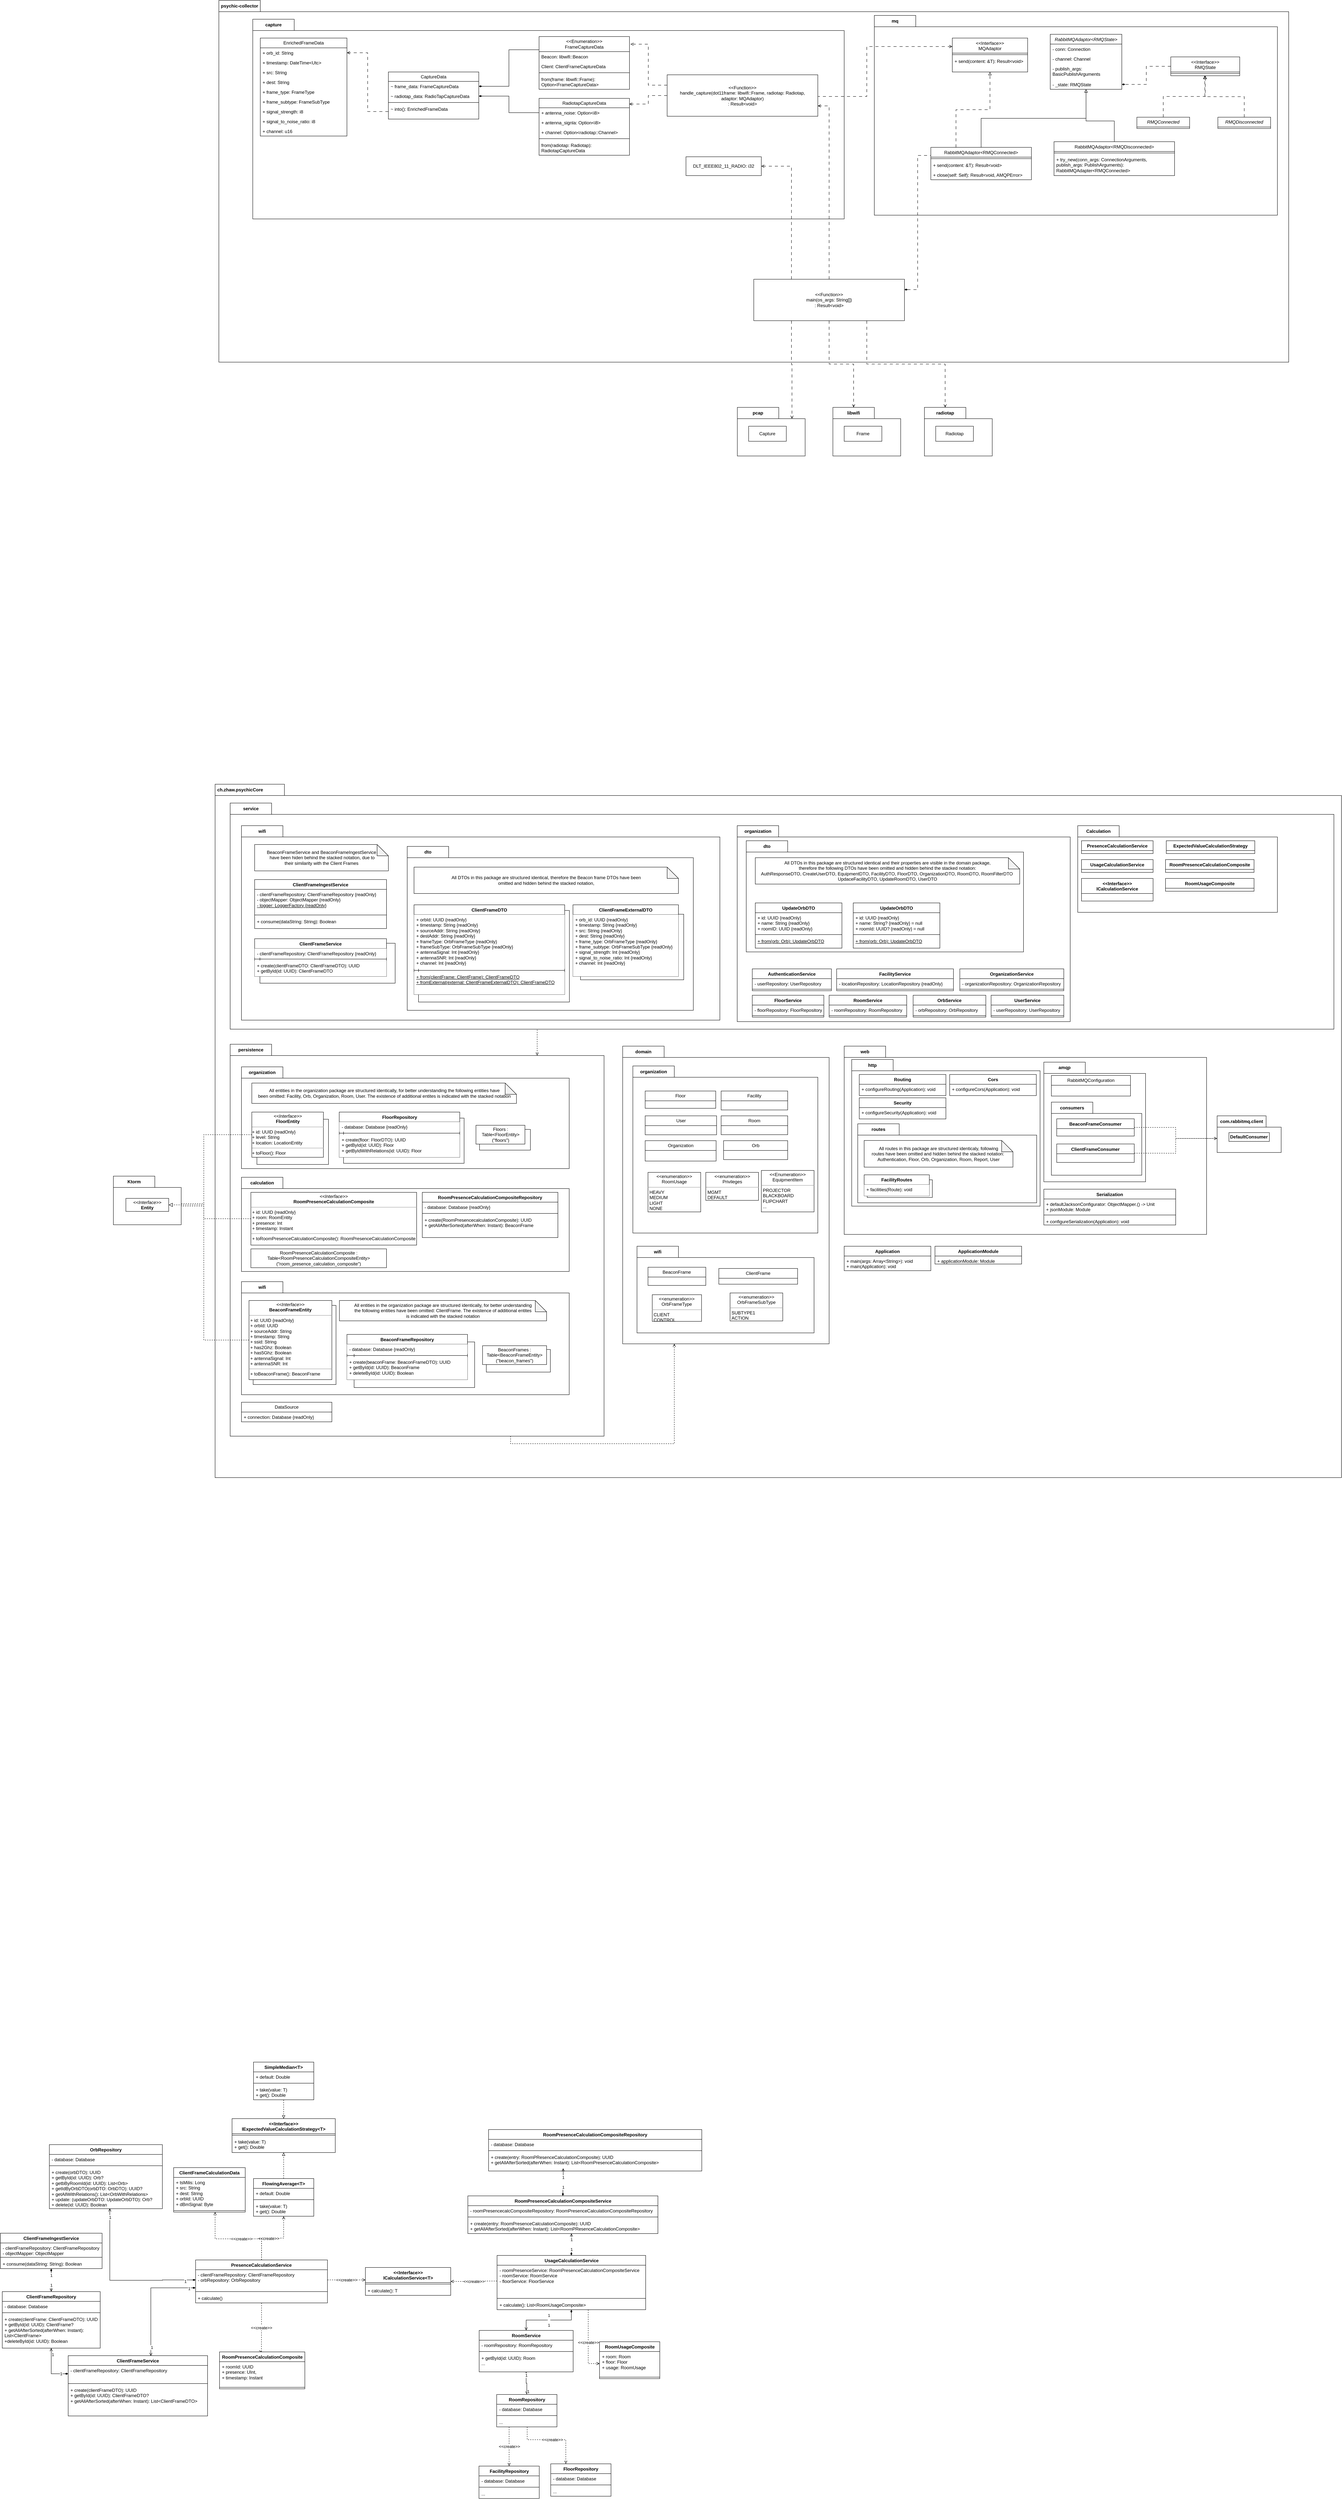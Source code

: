 <mxfile version="21.3.0" type="github">
  <diagram id="C5RBs43oDa-KdzZeNtuy" name="Page-1">
    <mxGraphModel dx="7764" dy="3382" grid="1" gridSize="10" guides="1" tooltips="1" connect="1" arrows="1" fold="1" page="1" pageScale="1" pageWidth="827" pageHeight="1169" math="0" shadow="0">
      <root>
        <mxCell id="WIyWlLk6GJQsqaUBKTNV-0" />
        <mxCell id="WIyWlLk6GJQsqaUBKTNV-1" parent="WIyWlLk6GJQsqaUBKTNV-0" />
        <mxCell id="AfYDf39B0m9BSEOkdbdF-281" value="ch.zhaw.psychicCore" style="shape=folder;fontStyle=1;tabWidth=133;tabHeight=30;tabPosition=left;html=1;boundedLbl=1;labelInHeader=1;container=1;collapsible=0;whiteSpace=wrap;" parent="WIyWlLk6GJQsqaUBKTNV-1" vertex="1">
          <mxGeometry x="-4590" y="460" width="2990" height="1840" as="geometry" />
        </mxCell>
        <mxCell id="lPcCZPkAOuMgYKHdjKl2-91" value="" style="html=1;strokeColor=none;resizeWidth=1;resizeHeight=1;fillColor=none;part=1;connectable=0;allowArrows=0;deletable=0;whiteSpace=wrap;container=0;" parent="AfYDf39B0m9BSEOkdbdF-281" vertex="1">
          <mxGeometry x="1082" y="725.709" width="710" height="866.923" as="geometry">
            <mxPoint y="30" as="offset" />
          </mxGeometry>
        </mxCell>
        <mxCell id="AfYDf39B0m9BSEOkdbdF-282" value="" style="html=1;strokeColor=none;resizeWidth=1;resizeHeight=1;fillColor=none;part=1;connectable=0;allowArrows=0;deletable=0;whiteSpace=wrap;" parent="AfYDf39B0m9BSEOkdbdF-281" vertex="1">
          <mxGeometry width="2990" height="1288" relative="1" as="geometry">
            <mxPoint y="30" as="offset" />
          </mxGeometry>
        </mxCell>
        <mxCell id="AfYDf39B0m9BSEOkdbdF-285" value="ApplicationModule" style="swimlane;fontStyle=1;align=center;verticalAlign=top;childLayout=stackLayout;horizontal=1;startSize=26;horizontalStack=0;resizeParent=1;resizeParentMax=0;resizeLast=0;collapsible=1;marginBottom=0;whiteSpace=wrap;html=1;" parent="AfYDf39B0m9BSEOkdbdF-281" vertex="1">
          <mxGeometry x="1911" y="1226.002" width="230" height="47.231" as="geometry" />
        </mxCell>
        <mxCell id="AfYDf39B0m9BSEOkdbdF-286" value="+ applicationModule: Module" style="text;strokeColor=none;fillColor=none;align=left;verticalAlign=top;spacingLeft=4;spacingRight=4;overflow=hidden;rotatable=0;points=[[0,0.5],[1,0.5]];portConstraint=eastwest;whiteSpace=wrap;html=1;" parent="AfYDf39B0m9BSEOkdbdF-285" vertex="1">
          <mxGeometry y="26" width="230" height="21.231" as="geometry" />
        </mxCell>
        <mxCell id="AfYDf39B0m9BSEOkdbdF-283" value="Application" style="swimlane;fontStyle=1;align=center;verticalAlign=top;childLayout=stackLayout;horizontal=1;startSize=26;horizontalStack=0;resizeParent=1;resizeParentMax=0;resizeLast=0;collapsible=1;marginBottom=0;whiteSpace=wrap;html=1;" parent="AfYDf39B0m9BSEOkdbdF-281" vertex="1">
          <mxGeometry x="1670" y="1226.002" width="230" height="64.923" as="geometry" />
        </mxCell>
        <mxCell id="AfYDf39B0m9BSEOkdbdF-284" value="+ main(args: Array&amp;lt;String&amp;gt;): void&lt;br&gt;+ main(Application): void" style="text;strokeColor=none;fillColor=none;align=left;verticalAlign=top;spacingLeft=4;spacingRight=4;overflow=hidden;rotatable=0;points=[[0,0.5],[1,0.5]];portConstraint=eastwest;whiteSpace=wrap;html=1;" parent="AfYDf39B0m9BSEOkdbdF-283" vertex="1">
          <mxGeometry y="26" width="230" height="38.923" as="geometry" />
        </mxCell>
        <mxCell id="AfYDf39B0m9BSEOkdbdF-0" value="web" style="shape=folder;fontStyle=1;tabWidth=110;tabHeight=30;tabPosition=left;html=1;boundedLbl=1;labelInHeader=1;container=1;collapsible=0;whiteSpace=wrap;recursiveResize=0;" parent="AfYDf39B0m9BSEOkdbdF-281" vertex="1">
          <mxGeometry x="1670" y="695" width="962" height="499.68" as="geometry" />
        </mxCell>
        <mxCell id="AfYDf39B0m9BSEOkdbdF-1" value="" style="html=1;strokeColor=none;resizeWidth=1;resizeHeight=1;fillColor=none;part=1;connectable=0;allowArrows=0;deletable=0;whiteSpace=wrap;" parent="AfYDf39B0m9BSEOkdbdF-0" vertex="1">
          <mxGeometry width="150" height="61.923" relative="1" as="geometry">
            <mxPoint y="30" as="offset" />
          </mxGeometry>
        </mxCell>
        <mxCell id="AfYDf39B0m9BSEOkdbdF-31" value="http" style="shape=folder;fontStyle=1;tabWidth=110;tabHeight=30;tabPosition=left;html=1;boundedLbl=1;labelInHeader=1;container=1;collapsible=0;whiteSpace=wrap;recursiveResize=0;" parent="AfYDf39B0m9BSEOkdbdF-0" vertex="1">
          <mxGeometry x="20" y="35.385" width="500" height="389.231" as="geometry" />
        </mxCell>
        <mxCell id="AfYDf39B0m9BSEOkdbdF-32" value="" style="html=1;strokeColor=none;resizeWidth=1;resizeHeight=1;fillColor=none;part=1;connectable=0;allowArrows=0;deletable=0;whiteSpace=wrap;" parent="AfYDf39B0m9BSEOkdbdF-31" vertex="1">
          <mxGeometry width="150" height="61.923" relative="1" as="geometry">
            <mxPoint y="30" as="offset" />
          </mxGeometry>
        </mxCell>
        <mxCell id="AfYDf39B0m9BSEOkdbdF-35" value="routes" style="shape=folder;fontStyle=1;tabWidth=110;tabHeight=30;tabPosition=left;html=1;boundedLbl=1;labelInHeader=1;container=1;collapsible=0;whiteSpace=wrap;recursiveResize=0;" parent="AfYDf39B0m9BSEOkdbdF-31" vertex="1">
          <mxGeometry x="16" y="170.731" width="475" height="209.654" as="geometry" />
        </mxCell>
        <mxCell id="AfYDf39B0m9BSEOkdbdF-36" value="" style="html=1;strokeColor=none;resizeWidth=1;resizeHeight=1;fillColor=none;part=1;connectable=0;allowArrows=0;deletable=0;whiteSpace=wrap;" parent="AfYDf39B0m9BSEOkdbdF-35" vertex="1">
          <mxGeometry width="150" height="61.923" relative="1" as="geometry">
            <mxPoint y="30" as="offset" />
          </mxGeometry>
        </mxCell>
        <mxCell id="hb8zp1G66MYR98sNPSMB-16" value="" style="rounded=0;whiteSpace=wrap;html=1;" vertex="1" parent="AfYDf39B0m9BSEOkdbdF-35">
          <mxGeometry x="25" y="148.615" width="173" height="46.885" as="geometry" />
        </mxCell>
        <mxCell id="AfYDf39B0m9BSEOkdbdF-95" value="FacilityRoutes" style="swimlane;fontStyle=1;align=center;verticalAlign=top;childLayout=stackLayout;horizontal=1;startSize=26;horizontalStack=0;resizeParent=1;resizeParentMax=0;resizeLast=0;collapsible=1;marginBottom=0;whiteSpace=wrap;html=1;" parent="AfYDf39B0m9BSEOkdbdF-35" vertex="1">
          <mxGeometry x="17" y="135.346" width="173" height="56.077" as="geometry" />
        </mxCell>
        <mxCell id="AfYDf39B0m9BSEOkdbdF-96" value="+ facilities(Route): void" style="text;strokeColor=none;fillColor=default;align=left;verticalAlign=top;spacingLeft=4;spacingRight=4;overflow=hidden;rotatable=0;points=[[0,0.5],[1,0.5]];portConstraint=eastwest;whiteSpace=wrap;html=1;" parent="AfYDf39B0m9BSEOkdbdF-95" vertex="1">
          <mxGeometry y="26" width="173" height="30.077" as="geometry" />
        </mxCell>
        <mxCell id="hb8zp1G66MYR98sNPSMB-17" value="All routes in this package are structured identicaly, following&lt;br&gt;routes have been omitted and hidden behind the stacked notation:&amp;nbsp;&lt;br&gt;Authentication, Floor, Orb, Organization, Room, Report, User" style="shape=note;whiteSpace=wrap;html=1;backgroundOutline=1;darkOpacity=0.05;" vertex="1" parent="AfYDf39B0m9BSEOkdbdF-35">
          <mxGeometry x="17" y="44.231" width="395" height="70.769" as="geometry" />
        </mxCell>
        <mxCell id="AfYDf39B0m9BSEOkdbdF-89" value="Routing" style="swimlane;fontStyle=1;align=center;verticalAlign=top;childLayout=stackLayout;horizontal=1;startSize=26;horizontalStack=0;resizeParent=1;resizeParentMax=0;resizeLast=0;collapsible=1;marginBottom=0;whiteSpace=wrap;html=1;" parent="AfYDf39B0m9BSEOkdbdF-31" vertex="1">
          <mxGeometry x="20" y="39.808" width="230" height="56.077" as="geometry" />
        </mxCell>
        <mxCell id="AfYDf39B0m9BSEOkdbdF-90" value="+ configureRouting(Application): void" style="text;strokeColor=none;fillColor=none;align=left;verticalAlign=top;spacingLeft=4;spacingRight=4;overflow=hidden;rotatable=0;points=[[0,0.5],[1,0.5]];portConstraint=eastwest;whiteSpace=wrap;html=1;" parent="AfYDf39B0m9BSEOkdbdF-89" vertex="1">
          <mxGeometry y="26" width="230" height="30.077" as="geometry" />
        </mxCell>
        <mxCell id="AfYDf39B0m9BSEOkdbdF-93" value="Security" style="swimlane;fontStyle=1;align=center;verticalAlign=top;childLayout=stackLayout;horizontal=1;startSize=26;horizontalStack=0;resizeParent=1;resizeParentMax=0;resizeLast=0;collapsible=1;marginBottom=0;whiteSpace=wrap;html=1;" parent="AfYDf39B0m9BSEOkdbdF-31" vertex="1">
          <mxGeometry x="20" y="101.731" width="230" height="56.077" as="geometry" />
        </mxCell>
        <mxCell id="AfYDf39B0m9BSEOkdbdF-94" value="+ configureSecurity(Application): void" style="text;strokeColor=none;fillColor=none;align=left;verticalAlign=top;spacingLeft=4;spacingRight=4;overflow=hidden;rotatable=0;points=[[0,0.5],[1,0.5]];portConstraint=eastwest;whiteSpace=wrap;html=1;" parent="AfYDf39B0m9BSEOkdbdF-93" vertex="1">
          <mxGeometry y="26" width="230" height="30.077" as="geometry" />
        </mxCell>
        <mxCell id="hb8zp1G66MYR98sNPSMB-18" value="Cors" style="swimlane;fontStyle=1;align=center;verticalAlign=top;childLayout=stackLayout;horizontal=1;startSize=26;horizontalStack=0;resizeParent=1;resizeParentMax=0;resizeLast=0;collapsible=1;marginBottom=0;whiteSpace=wrap;html=1;" vertex="1" parent="AfYDf39B0m9BSEOkdbdF-31">
          <mxGeometry x="260" y="39.808" width="230" height="56.077" as="geometry" />
        </mxCell>
        <mxCell id="hb8zp1G66MYR98sNPSMB-19" value="+ configureCors(Application): void" style="text;strokeColor=none;fillColor=none;align=left;verticalAlign=top;spacingLeft=4;spacingRight=4;overflow=hidden;rotatable=0;points=[[0,0.5],[1,0.5]];portConstraint=eastwest;whiteSpace=wrap;html=1;" vertex="1" parent="hb8zp1G66MYR98sNPSMB-18">
          <mxGeometry y="26" width="230" height="30.077" as="geometry" />
        </mxCell>
        <mxCell id="AfYDf39B0m9BSEOkdbdF-111" value="Serialization" style="swimlane;fontStyle=1;align=center;verticalAlign=top;childLayout=stackLayout;horizontal=1;startSize=26;horizontalStack=0;resizeParent=1;resizeParentMax=0;resizeLast=0;collapsible=1;marginBottom=0;whiteSpace=wrap;html=1;" parent="AfYDf39B0m9BSEOkdbdF-0" vertex="1">
          <mxGeometry x="530" y="379.677" width="350" height="95.0" as="geometry" />
        </mxCell>
        <mxCell id="AfYDf39B0m9BSEOkdbdF-112" value="+&amp;nbsp;defaultJacksonConfigurator: ObjectMapper.() -&amp;gt; Unit&lt;br&gt;+&amp;nbsp;jsonModule: Module" style="text;strokeColor=none;fillColor=none;align=left;verticalAlign=top;spacingLeft=4;spacingRight=4;overflow=hidden;rotatable=0;points=[[0,0.5],[1,0.5]];portConstraint=eastwest;whiteSpace=wrap;html=1;" parent="AfYDf39B0m9BSEOkdbdF-111" vertex="1">
          <mxGeometry y="26" width="350" height="38.923" as="geometry" />
        </mxCell>
        <mxCell id="AfYDf39B0m9BSEOkdbdF-113" value="" style="line;strokeWidth=1;fillColor=none;align=left;verticalAlign=middle;spacingTop=-1;spacingLeft=3;spacingRight=3;rotatable=0;labelPosition=right;points=[];portConstraint=eastwest;strokeColor=inherit;" parent="AfYDf39B0m9BSEOkdbdF-111" vertex="1">
          <mxGeometry y="64.923" width="350" height="7.077" as="geometry" />
        </mxCell>
        <mxCell id="AfYDf39B0m9BSEOkdbdF-114" value="+ configureSerialization(Application): void" style="text;strokeColor=none;fillColor=none;align=left;verticalAlign=top;spacingLeft=4;spacingRight=4;overflow=hidden;rotatable=0;points=[[0,0.5],[1,0.5]];portConstraint=eastwest;whiteSpace=wrap;html=1;" parent="AfYDf39B0m9BSEOkdbdF-111" vertex="1">
          <mxGeometry y="72.0" width="350" height="23" as="geometry" />
        </mxCell>
        <mxCell id="AfYDf39B0m9BSEOkdbdF-2" value="amqp" style="shape=folder;fontStyle=1;tabWidth=110;tabHeight=30;tabPosition=left;html=1;boundedLbl=1;labelInHeader=1;container=1;collapsible=0;whiteSpace=wrap;recursiveResize=0;" parent="AfYDf39B0m9BSEOkdbdF-0" vertex="1">
          <mxGeometry x="530" y="42.46" width="270" height="317.54" as="geometry" />
        </mxCell>
        <mxCell id="AfYDf39B0m9BSEOkdbdF-3" value="" style="html=1;strokeColor=none;resizeWidth=1;resizeHeight=1;fillColor=none;part=1;connectable=0;allowArrows=0;deletable=0;whiteSpace=wrap;" parent="AfYDf39B0m9BSEOkdbdF-2" vertex="1">
          <mxGeometry width="150" height="61.923" relative="1" as="geometry">
            <mxPoint y="30" as="offset" />
          </mxGeometry>
        </mxCell>
        <mxCell id="AfYDf39B0m9BSEOkdbdF-4" value="RabbitMQConfiguration" style="swimlane;fontStyle=0;childLayout=stackLayout;horizontal=1;startSize=26;fillColor=none;horizontalStack=0;resizeParent=1;resizeParentMax=0;resizeLast=0;collapsible=1;marginBottom=0;whiteSpace=wrap;html=1;" parent="AfYDf39B0m9BSEOkdbdF-2" vertex="1">
          <mxGeometry x="20" y="35.38" width="210" height="54.62" as="geometry" />
        </mxCell>
        <mxCell id="AfYDf39B0m9BSEOkdbdF-8" value="consumers" style="shape=folder;fontStyle=1;tabWidth=110;tabHeight=30;tabPosition=left;html=1;boundedLbl=1;labelInHeader=1;container=1;collapsible=0;whiteSpace=wrap;recursiveResize=0;" parent="AfYDf39B0m9BSEOkdbdF-2" vertex="1">
          <mxGeometry x="20" y="106.16" width="240" height="193.84" as="geometry" />
        </mxCell>
        <mxCell id="AfYDf39B0m9BSEOkdbdF-9" value="" style="html=1;strokeColor=none;resizeWidth=1;resizeHeight=1;fillColor=none;part=1;connectable=0;allowArrows=0;deletable=0;whiteSpace=wrap;" parent="AfYDf39B0m9BSEOkdbdF-8" vertex="1">
          <mxGeometry width="150" height="61.923" relative="1" as="geometry">
            <mxPoint y="30" as="offset" />
          </mxGeometry>
        </mxCell>
        <mxCell id="AfYDf39B0m9BSEOkdbdF-14" value="BeaconFrameConsumer" style="swimlane;fontStyle=1;align=center;verticalAlign=top;childLayout=stackLayout;horizontal=1;startSize=26;horizontalStack=0;resizeParent=1;resizeParentMax=0;resizeLast=0;collapsible=1;marginBottom=0;whiteSpace=wrap;html=1;" parent="AfYDf39B0m9BSEOkdbdF-8" vertex="1">
          <mxGeometry x="14.22" y="44.23" width="205.78" height="45.77" as="geometry" />
        </mxCell>
        <mxCell id="hb8zp1G66MYR98sNPSMB-505" style="edgeStyle=orthogonalEdgeStyle;rounded=0;orthogonalLoop=1;jettySize=auto;html=1;exitX=1;exitY=0.5;exitDx=0;exitDy=0;dashed=1;endArrow=open;endFill=0;" edge="1" parent="AfYDf39B0m9BSEOkdbdF-8" source="AfYDf39B0m9BSEOkdbdF-26">
          <mxGeometry relative="1" as="geometry">
            <mxPoint x="440" y="96.38" as="targetPoint" />
            <Array as="points">
              <mxPoint x="330" y="136" />
              <mxPoint x="330" y="96" />
            </Array>
          </mxGeometry>
        </mxCell>
        <mxCell id="AfYDf39B0m9BSEOkdbdF-26" value="ClientFrameConsumer" style="swimlane;fontStyle=1;align=center;verticalAlign=top;childLayout=stackLayout;horizontal=1;startSize=26;horizontalStack=0;resizeParent=1;resizeParentMax=0;resizeLast=0;collapsible=1;marginBottom=0;whiteSpace=wrap;html=1;" parent="AfYDf39B0m9BSEOkdbdF-8" vertex="1">
          <mxGeometry x="14.22" y="111.06" width="205.78" height="48.94" as="geometry" />
        </mxCell>
        <mxCell id="lPcCZPkAOuMgYKHdjKl2-90" value="domain" style="shape=folder;fontStyle=1;tabWidth=110;tabHeight=30;tabPosition=left;html=1;boundedLbl=1;labelInHeader=1;container=0;collapsible=0;whiteSpace=wrap;" parent="AfYDf39B0m9BSEOkdbdF-281" vertex="1">
          <mxGeometry x="1082" y="695" width="548" height="790" as="geometry" />
        </mxCell>
        <mxCell id="lPcCZPkAOuMgYKHdjKl2-27" value="organization" style="shape=folder;fontStyle=1;tabWidth=110;tabHeight=30;tabPosition=left;html=1;boundedLbl=1;labelInHeader=1;container=0;collapsible=0;whiteSpace=wrap;" parent="AfYDf39B0m9BSEOkdbdF-281" vertex="1">
          <mxGeometry x="1109" y="747.67" width="491" height="443.33" as="geometry" />
        </mxCell>
        <mxCell id="lPcCZPkAOuMgYKHdjKl2-2" value="Floor" style="swimlane;fontStyle=0;childLayout=stackLayout;horizontal=1;startSize=26;fillColor=none;horizontalStack=0;resizeParent=1;resizeParentMax=0;resizeLast=0;collapsible=1;marginBottom=0;whiteSpace=wrap;html=1;container=0;" parent="AfYDf39B0m9BSEOkdbdF-281" vertex="1">
          <mxGeometry x="1141.69" y="814.17" width="187.31" height="45.83" as="geometry" />
        </mxCell>
        <mxCell id="lPcCZPkAOuMgYKHdjKl2-10" value="Orb" style="swimlane;fontStyle=0;childLayout=stackLayout;horizontal=1;startSize=26;fillColor=none;horizontalStack=0;resizeParent=1;resizeParentMax=0;resizeLast=0;collapsible=1;marginBottom=0;whiteSpace=wrap;html=1;container=0;" parent="AfYDf39B0m9BSEOkdbdF-281" vertex="1">
          <mxGeometry x="1349.82" y="945.88" width="170.18" height="50.25" as="geometry" />
        </mxCell>
        <mxCell id="lPcCZPkAOuMgYKHdjKl2-85" value="Facility" style="swimlane;fontStyle=0;childLayout=stackLayout;horizontal=1;startSize=26;fillColor=none;horizontalStack=0;resizeParent=1;resizeParentMax=0;resizeLast=0;collapsible=1;marginBottom=0;whiteSpace=wrap;html=1;container=0;" parent="AfYDf39B0m9BSEOkdbdF-281" vertex="1">
          <mxGeometry x="1343.34" y="814.17" width="176.66" height="50.25" as="geometry" />
        </mxCell>
        <mxCell id="lPcCZPkAOuMgYKHdjKl2-31" value="wifi" style="shape=folder;fontStyle=1;tabWidth=110;tabHeight=30;tabPosition=left;html=1;boundedLbl=1;labelInHeader=1;container=0;collapsible=0;whiteSpace=wrap;" parent="AfYDf39B0m9BSEOkdbdF-281" vertex="1">
          <mxGeometry x="1120" y="1226" width="470" height="230" as="geometry" />
        </mxCell>
        <mxCell id="lPcCZPkAOuMgYKHdjKl2-32" value="" style="html=1;strokeColor=none;resizeWidth=1;resizeHeight=1;fillColor=none;part=1;connectable=0;allowArrows=0;deletable=0;whiteSpace=wrap;container=0;" parent="AfYDf39B0m9BSEOkdbdF-281" vertex="1">
          <mxGeometry x="1806" y="768.17" width="456.512" height="222.923" as="geometry">
            <mxPoint y="30" as="offset" />
          </mxGeometry>
        </mxCell>
        <mxCell id="lPcCZPkAOuMgYKHdjKl2-33" value="BeaconFrame" style="swimlane;fontStyle=0;childLayout=stackLayout;horizontal=1;startSize=26;fillColor=none;horizontalStack=0;resizeParent=1;resizeParentMax=0;resizeLast=0;collapsible=1;marginBottom=0;whiteSpace=wrap;html=1;container=0;" parent="AfYDf39B0m9BSEOkdbdF-281" vertex="1">
          <mxGeometry x="1149.17" y="1281.72" width="153.47" height="48.28" as="geometry" />
        </mxCell>
        <mxCell id="lPcCZPkAOuMgYKHdjKl2-57" value="&lt;p style=&quot;margin:0px;margin-top:4px;text-align:center;&quot;&gt;&amp;lt;&amp;lt;enumeration&amp;gt;&amp;gt;&lt;br&gt;OrbFrameType&lt;/p&gt;&lt;hr size=&quot;1&quot;&gt;&lt;p style=&quot;margin:0px;margin-left:4px;&quot;&gt;CLIENT&lt;/p&gt;&lt;p style=&quot;margin:0px;margin-left:4px;&quot;&gt;CONTROL&lt;/p&gt;" style="verticalAlign=top;align=left;overflow=fill;fontSize=12;fontFamily=Helvetica;html=1;whiteSpace=wrap;container=0;" parent="AfYDf39B0m9BSEOkdbdF-281" vertex="1">
          <mxGeometry x="1160.49" y="1354.612" width="130.83" height="70.769" as="geometry" />
        </mxCell>
        <mxCell id="lPcCZPkAOuMgYKHdjKl2-37" value="ClientFrame" style="swimlane;fontStyle=0;childLayout=stackLayout;horizontal=1;startSize=26;fillColor=none;horizontalStack=0;resizeParent=1;resizeParentMax=0;resizeLast=0;collapsible=1;marginBottom=0;whiteSpace=wrap;html=1;container=0;" parent="AfYDf39B0m9BSEOkdbdF-281" vertex="1">
          <mxGeometry x="1337.24" y="1284.97" width="209.07" height="41.78" as="geometry" />
        </mxCell>
        <mxCell id="lPcCZPkAOuMgYKHdjKl2-58" value="&lt;p style=&quot;margin:0px;margin-top:4px;text-align:center;&quot;&gt;&amp;lt;&amp;lt;enumeration&amp;gt;&amp;gt;&lt;br&gt;OrbFrameSubType&lt;/p&gt;&lt;hr size=&quot;1&quot;&gt;&lt;p style=&quot;margin:0px;margin-left:4px;&quot;&gt;SUBTYPE1&lt;/p&gt;&lt;p style=&quot;margin:0px;margin-left:4px;&quot;&gt;ACTION&lt;/p&gt;" style="verticalAlign=top;align=left;overflow=fill;fontSize=12;fontFamily=Helvetica;html=1;whiteSpace=wrap;container=0;" parent="AfYDf39B0m9BSEOkdbdF-281" vertex="1">
          <mxGeometry x="1367.04" y="1350.002" width="139.92" height="74.308" as="geometry" />
        </mxCell>
        <mxCell id="lPcCZPkAOuMgYKHdjKl2-14" value="Organization" style="swimlane;fontStyle=0;childLayout=stackLayout;horizontal=1;startSize=26;fillColor=none;horizontalStack=0;resizeParent=1;resizeParentMax=0;resizeLast=0;collapsible=1;marginBottom=0;whiteSpace=wrap;html=1;container=0;" parent="AfYDf39B0m9BSEOkdbdF-281" vertex="1">
          <mxGeometry x="1141.69" y="945.88" width="188.31" height="54.12" as="geometry" />
        </mxCell>
        <mxCell id="lPcCZPkAOuMgYKHdjKl2-18" value="Room" style="swimlane;fontStyle=0;childLayout=stackLayout;horizontal=1;startSize=26;fillColor=none;horizontalStack=0;resizeParent=1;resizeParentMax=0;resizeLast=0;collapsible=1;marginBottom=0;whiteSpace=wrap;html=1;container=0;" parent="AfYDf39B0m9BSEOkdbdF-281" vertex="1">
          <mxGeometry x="1343.34" y="880" width="176.66" height="50" as="geometry" />
        </mxCell>
        <mxCell id="lPcCZPkAOuMgYKHdjKl2-22" value="User" style="swimlane;fontStyle=0;childLayout=stackLayout;horizontal=1;startSize=26;fillColor=none;horizontalStack=0;resizeParent=1;resizeParentMax=0;resizeLast=0;collapsible=1;marginBottom=0;whiteSpace=wrap;html=1;container=0;" parent="AfYDf39B0m9BSEOkdbdF-281" vertex="1">
          <mxGeometry x="1141.69" y="880" width="189.58" height="50.25" as="geometry" />
        </mxCell>
        <mxCell id="hb8zp1G66MYR98sNPSMB-14" value="&lt;p style=&quot;margin:0px;margin-top:4px;text-align:center;&quot;&gt;&amp;lt;&amp;lt;enumeration&amp;gt;&amp;gt;&lt;br&gt;Privileges&lt;/p&gt;&lt;hr size=&quot;1&quot;&gt;&lt;p style=&quot;margin:0px;margin-left:4px;&quot;&gt;MGMT&lt;/p&gt;&lt;p style=&quot;margin:0px;margin-left:4px;&quot;&gt;DEFAULT&lt;/p&gt;" style="verticalAlign=top;align=left;overflow=fill;fontSize=12;fontFamily=Helvetica;html=1;whiteSpace=wrap;container=0;" vertex="1" parent="AfYDf39B0m9BSEOkdbdF-281">
          <mxGeometry x="1302.64" y="1029.998" width="139.92" height="74.308" as="geometry" />
        </mxCell>
        <mxCell id="hb8zp1G66MYR98sNPSMB-15" value="&lt;p style=&quot;margin:0px;margin-top:4px;text-align:center;&quot;&gt;&amp;lt;&amp;lt;enumeration&amp;gt;&amp;gt;&lt;br&gt;RoomUsage&lt;/p&gt;&lt;hr size=&quot;1&quot;&gt;&lt;p style=&quot;margin:0px;margin-left:4px;&quot;&gt;HEAVY&lt;/p&gt;&lt;p style=&quot;margin:0px;margin-left:4px;&quot;&gt;MEDIUM&lt;/p&gt;&lt;p style=&quot;margin:0px;margin-left:4px;&quot;&gt;LIGHT&lt;/p&gt;&lt;p style=&quot;margin:0px;margin-left:4px;&quot;&gt;NONE&lt;/p&gt;" style="verticalAlign=top;align=left;overflow=fill;fontSize=12;fontFamily=Helvetica;html=1;whiteSpace=wrap;container=0;" vertex="1" parent="AfYDf39B0m9BSEOkdbdF-281">
          <mxGeometry x="1149.17" y="1030.0" width="139.92" height="104.91" as="geometry" />
        </mxCell>
        <mxCell id="hb8zp1G66MYR98sNPSMB-33" value="&lt;p style=&quot;margin:0px;margin-top:4px;text-align:center;&quot;&gt;&amp;lt;&amp;lt;Enumeration&amp;gt;&amp;gt;&lt;br&gt;EquipmentItem&lt;/p&gt;&lt;hr size=&quot;1&quot;&gt;&lt;p style=&quot;margin:0px;margin-left:4px;&quot;&gt;PROJECTOR&lt;/p&gt;&lt;p style=&quot;margin:0px;margin-left:4px;&quot;&gt;BLACKBOARD&lt;/p&gt;&lt;p style=&quot;margin:0px;margin-left:4px;&quot;&gt;FLIPCHART&lt;/p&gt;&lt;p style=&quot;margin:0px;margin-left:4px;&quot;&gt;...&lt;/p&gt;" style="verticalAlign=top;align=left;overflow=fill;fontSize=12;fontFamily=Helvetica;html=1;whiteSpace=wrap;container=0;" vertex="1" parent="AfYDf39B0m9BSEOkdbdF-281">
          <mxGeometry x="1450.08" y="1024.91" width="139.92" height="110" as="geometry" />
        </mxCell>
        <mxCell id="AfYDf39B0m9BSEOkdbdF-18" value="com.rabbitmq.client" style="shape=folder;fontStyle=1;tabWidth=130;tabHeight=30;tabPosition=left;html=1;boundedLbl=1;labelInHeader=1;container=1;collapsible=0;whiteSpace=wrap;" parent="AfYDf39B0m9BSEOkdbdF-281" vertex="1">
          <mxGeometry x="2660" y="880" width="170" height="97.308" as="geometry" />
        </mxCell>
        <mxCell id="AfYDf39B0m9BSEOkdbdF-19" value="" style="html=1;strokeColor=none;resizeWidth=1;resizeHeight=1;fillColor=none;part=1;connectable=0;allowArrows=0;deletable=0;whiteSpace=wrap;" parent="AfYDf39B0m9BSEOkdbdF-18" vertex="1">
          <mxGeometry width="170" height="68.115" relative="1" as="geometry">
            <mxPoint y="30" as="offset" />
          </mxGeometry>
        </mxCell>
        <mxCell id="AfYDf39B0m9BSEOkdbdF-20" value="&lt;p style=&quot;margin:0px;margin-top:4px;text-align:center;&quot;&gt;&lt;b&gt;DefaultConsumer&lt;/b&gt;&lt;/p&gt;&lt;p style=&quot;margin:0px;margin-left:4px;&quot;&gt;&lt;br&gt;&lt;/p&gt;" style="verticalAlign=top;align=left;overflow=fill;fontSize=12;fontFamily=Helvetica;html=1;whiteSpace=wrap;" parent="AfYDf39B0m9BSEOkdbdF-18" vertex="1">
          <mxGeometry x="31.318" y="44.505" width="107.364" height="23.384" as="geometry" />
        </mxCell>
        <mxCell id="hb8zp1G66MYR98sNPSMB-504" style="edgeStyle=orthogonalEdgeStyle;rounded=0;orthogonalLoop=1;jettySize=auto;html=1;exitX=1;exitY=0.5;exitDx=0;exitDy=0;entryX=0;entryY=0;entryDx=0;entryDy=63.654;entryPerimeter=0;dashed=1;endArrow=none;endFill=0;" edge="1" parent="AfYDf39B0m9BSEOkdbdF-281" source="AfYDf39B0m9BSEOkdbdF-14" target="AfYDf39B0m9BSEOkdbdF-18">
          <mxGeometry relative="1" as="geometry">
            <Array as="points">
              <mxPoint x="2550" y="911" />
              <mxPoint x="2550" y="940" />
              <mxPoint x="2660" y="940" />
            </Array>
          </mxGeometry>
        </mxCell>
        <mxCell id="hb8zp1G66MYR98sNPSMB-24" value="" style="rounded=0;whiteSpace=wrap;html=1;" vertex="1" parent="WIyWlLk6GJQsqaUBKTNV-1">
          <mxGeometry x="-4476" y="600" width="359" height="106" as="geometry" />
        </mxCell>
        <mxCell id="oJ_QEjRXKQ8KDt1Xelnm-1" style="edgeStyle=orthogonalEdgeStyle;rounded=0;orthogonalLoop=1;jettySize=auto;html=1;exitX=0.75;exitY=1;exitDx=0;exitDy=0;exitPerimeter=0;entryX=0.25;entryY=1;entryDx=0;entryDy=0;entryPerimeter=0;dashed=1;endArrow=open;endFill=0;" parent="WIyWlLk6GJQsqaUBKTNV-1" source="lPcCZPkAOuMgYKHdjKl2-149" target="lPcCZPkAOuMgYKHdjKl2-90" edge="1">
          <mxGeometry relative="1" as="geometry" />
        </mxCell>
        <mxCell id="lPcCZPkAOuMgYKHdjKl2-149" value="persistence" style="shape=folder;fontStyle=1;tabWidth=110;tabHeight=30;tabPosition=left;html=1;boundedLbl=1;labelInHeader=1;container=1;collapsible=0;whiteSpace=wrap;recursiveResize=0;" parent="WIyWlLk6GJQsqaUBKTNV-1" vertex="1">
          <mxGeometry x="-4550" y="1150" width="992.5" height="1040" as="geometry" />
        </mxCell>
        <mxCell id="bHpejM-_ZtZiDxcdXfHe-60" value="organization" style="shape=folder;fontStyle=1;tabWidth=110;tabHeight=30;tabPosition=left;html=1;boundedLbl=1;labelInHeader=1;container=1;collapsible=0;whiteSpace=wrap;recursiveResize=0;" parent="lPcCZPkAOuMgYKHdjKl2-149" vertex="1">
          <mxGeometry x="30" y="60" width="870" height="270" as="geometry" />
        </mxCell>
        <mxCell id="bHpejM-_ZtZiDxcdXfHe-61" value="" style="html=1;strokeColor=none;resizeWidth=1;resizeHeight=1;fillColor=none;part=1;connectable=0;allowArrows=0;deletable=0;whiteSpace=wrap;recursiveResize=0;" parent="bHpejM-_ZtZiDxcdXfHe-60" vertex="1">
          <mxGeometry width="790" height="280" relative="1" as="geometry">
            <mxPoint y="30" as="offset" />
          </mxGeometry>
        </mxCell>
        <mxCell id="bHpejM-_ZtZiDxcdXfHe-101" value="" style="rounded=0;whiteSpace=wrap;html=1;" parent="bHpejM-_ZtZiDxcdXfHe-60" vertex="1">
          <mxGeometry x="632" y="166" width="135" height="55" as="geometry" />
        </mxCell>
        <mxCell id="bHpejM-_ZtZiDxcdXfHe-100" value="" style="rounded=0;whiteSpace=wrap;html=1;" parent="bHpejM-_ZtZiDxcdXfHe-60" vertex="1">
          <mxGeometry x="271" y="136" width="320" height="120" as="geometry" />
        </mxCell>
        <mxCell id="bHpejM-_ZtZiDxcdXfHe-99" value="" style="rounded=0;whiteSpace=wrap;html=1;" parent="bHpejM-_ZtZiDxcdXfHe-60" vertex="1">
          <mxGeometry x="41" y="139" width="190" height="120" as="geometry" />
        </mxCell>
        <mxCell id="bHpejM-_ZtZiDxcdXfHe-82" value="&lt;p style=&quot;margin:0px;margin-top:4px;text-align:center;&quot;&gt;&lt;i&gt;&amp;lt;&amp;lt;Interface&amp;gt;&amp;gt;&lt;/i&gt;&lt;br&gt;&lt;b&gt;FloorEntity&lt;/b&gt;&lt;/p&gt;&lt;hr size=&quot;1&quot;&gt;+&lt;span style=&quot;background-color: initial;&quot;&gt;&amp;nbsp;id: UUID {readOnly}&lt;/span&gt;&lt;br&gt;+&lt;span style=&quot;background-color: initial;&quot;&gt;&amp;nbsp;level: String&lt;/span&gt;&lt;br&gt;+&lt;span style=&quot;background-color: initial;&quot;&gt;&amp;nbsp;location: LocationEntity&lt;/span&gt;&lt;br&gt;&lt;hr size=&quot;1&quot;&gt;+&lt;span style=&quot;background-color: initial;&quot;&gt;&amp;nbsp;toFloor(): Floor&lt;/span&gt;" style="verticalAlign=top;align=left;overflow=fill;fontSize=12;fontFamily=Helvetica;html=1;whiteSpace=wrap;" parent="bHpejM-_ZtZiDxcdXfHe-60" vertex="1">
          <mxGeometry x="27.5" y="120" width="190" height="120" as="geometry" />
        </mxCell>
        <mxCell id="bHpejM-_ZtZiDxcdXfHe-92" value="Floors : Table&amp;lt;FloorEntity&amp;gt;(&quot;floors&quot;)" style="html=1;whiteSpace=wrap;" parent="bHpejM-_ZtZiDxcdXfHe-60" vertex="1">
          <mxGeometry x="622.5" y="155" width="130" height="50" as="geometry" />
        </mxCell>
        <mxCell id="bHpejM-_ZtZiDxcdXfHe-62" value="FloorRepository" style="swimlane;fontStyle=1;align=center;verticalAlign=top;childLayout=stackLayout;horizontal=1;startSize=26;horizontalStack=0;resizeParent=1;resizeParentMax=0;resizeLast=0;collapsible=1;marginBottom=0;whiteSpace=wrap;html=1;" parent="bHpejM-_ZtZiDxcdXfHe-60" vertex="1">
          <mxGeometry x="259.5" y="120" width="320" height="120" as="geometry" />
        </mxCell>
        <mxCell id="bHpejM-_ZtZiDxcdXfHe-63" value="- database: Database {readOnly}" style="text;strokeColor=none;fillColor=default;align=left;verticalAlign=top;spacingLeft=4;spacingRight=4;overflow=hidden;rotatable=0;points=[[0,0.5],[1,0.5]];portConstraint=eastwest;whiteSpace=wrap;html=1;" parent="bHpejM-_ZtZiDxcdXfHe-62" vertex="1">
          <mxGeometry y="26" width="320" height="26" as="geometry" />
        </mxCell>
        <mxCell id="bHpejM-_ZtZiDxcdXfHe-64" value="" style="line;strokeWidth=1;fillColor=none;align=left;verticalAlign=middle;spacingTop=-1;spacingLeft=3;spacingRight=3;rotatable=0;labelPosition=right;points=[];portConstraint=eastwest;strokeColor=inherit;" parent="bHpejM-_ZtZiDxcdXfHe-62" vertex="1">
          <mxGeometry y="52" width="320" height="8" as="geometry" />
        </mxCell>
        <mxCell id="bHpejM-_ZtZiDxcdXfHe-65" value="+&amp;nbsp;create(floor: FloorDTO): UUID&lt;br&gt;+&amp;nbsp;getById(id: UUID): Floor&lt;br&gt;+&amp;nbsp;getByIdWithRelations(id: UUID): Floor" style="text;strokeColor=none;fillColor=default;align=left;verticalAlign=top;spacingLeft=4;spacingRight=4;overflow=hidden;rotatable=0;points=[[0,0.5],[1,0.5]];portConstraint=eastwest;whiteSpace=wrap;html=1;" parent="bHpejM-_ZtZiDxcdXfHe-62" vertex="1">
          <mxGeometry y="60" width="320" height="60" as="geometry" />
        </mxCell>
        <mxCell id="bHpejM-_ZtZiDxcdXfHe-102" value="All entities in the organization package are structured identically, for better understanding the following entities have&lt;br&gt;been omitted: Facility, Orb, Organization, Room, User. The existence of additional entites is indicated with the stacked notation" style="shape=note;whiteSpace=wrap;html=1;backgroundOutline=1;darkOpacity=0.05;" parent="bHpejM-_ZtZiDxcdXfHe-60" vertex="1">
          <mxGeometry x="27.5" y="43" width="702.5" height="54" as="geometry" />
        </mxCell>
        <mxCell id="lPcCZPkAOuMgYKHdjKl2-150" value="" style="html=1;strokeColor=none;resizeWidth=1;resizeHeight=1;fillColor=none;part=1;connectable=0;allowArrows=0;deletable=0;whiteSpace=wrap;" parent="lPcCZPkAOuMgYKHdjKl2-149" vertex="1">
          <mxGeometry width="150" height="70" relative="1" as="geometry">
            <mxPoint y="30" as="offset" />
          </mxGeometry>
        </mxCell>
        <mxCell id="bHpejM-_ZtZiDxcdXfHe-0" value="calculation" style="shape=folder;fontStyle=1;tabWidth=110;tabHeight=30;tabPosition=left;html=1;boundedLbl=1;labelInHeader=1;container=1;collapsible=0;whiteSpace=wrap;recursiveResize=0;" parent="lPcCZPkAOuMgYKHdjKl2-149" vertex="1">
          <mxGeometry x="30" y="353" width="870" height="250" as="geometry" />
        </mxCell>
        <mxCell id="bHpejM-_ZtZiDxcdXfHe-1" value="" style="html=1;strokeColor=none;resizeWidth=1;resizeHeight=1;fillColor=none;part=1;connectable=0;allowArrows=0;deletable=0;whiteSpace=wrap;" parent="bHpejM-_ZtZiDxcdXfHe-0" vertex="1">
          <mxGeometry width="620" height="220" relative="1" as="geometry">
            <mxPoint y="30" as="offset" />
          </mxGeometry>
        </mxCell>
        <mxCell id="bHpejM-_ZtZiDxcdXfHe-2" value="RoomPresenceCalculationCompositeRepository" style="swimlane;fontStyle=1;align=center;verticalAlign=top;childLayout=stackLayout;horizontal=1;startSize=26;horizontalStack=0;resizeParent=1;resizeParentMax=0;resizeLast=0;collapsible=1;marginBottom=0;whiteSpace=wrap;html=1;" parent="bHpejM-_ZtZiDxcdXfHe-0" vertex="1">
          <mxGeometry x="480" y="40" width="360" height="120" as="geometry" />
        </mxCell>
        <mxCell id="bHpejM-_ZtZiDxcdXfHe-3" value="- database: Database {readOnly}" style="text;strokeColor=none;fillColor=none;align=left;verticalAlign=top;spacingLeft=4;spacingRight=4;overflow=hidden;rotatable=0;points=[[0,0.5],[1,0.5]];portConstraint=eastwest;whiteSpace=wrap;html=1;" parent="bHpejM-_ZtZiDxcdXfHe-2" vertex="1">
          <mxGeometry y="26" width="360" height="26" as="geometry" />
        </mxCell>
        <mxCell id="bHpejM-_ZtZiDxcdXfHe-4" value="" style="line;strokeWidth=1;fillColor=none;align=left;verticalAlign=middle;spacingTop=-1;spacingLeft=3;spacingRight=3;rotatable=0;labelPosition=right;points=[];portConstraint=eastwest;strokeColor=inherit;" parent="bHpejM-_ZtZiDxcdXfHe-2" vertex="1">
          <mxGeometry y="52" width="360" height="8" as="geometry" />
        </mxCell>
        <mxCell id="bHpejM-_ZtZiDxcdXfHe-5" value="+&amp;nbsp;create(RoomPresencecalculationComposite): UUID&lt;br&gt;+&amp;nbsp;getAllAfterSorted(afterWhen: Instant): BeaconFrame" style="text;strokeColor=none;fillColor=none;align=left;verticalAlign=top;spacingLeft=4;spacingRight=4;overflow=hidden;rotatable=0;points=[[0,0.5],[1,0.5]];portConstraint=eastwest;whiteSpace=wrap;html=1;" parent="bHpejM-_ZtZiDxcdXfHe-2" vertex="1">
          <mxGeometry y="60" width="360" height="60" as="geometry" />
        </mxCell>
        <mxCell id="hb8zp1G66MYR98sNPSMB-12" style="edgeStyle=orthogonalEdgeStyle;rounded=0;orthogonalLoop=1;jettySize=auto;html=1;exitX=0;exitY=0.5;exitDx=0;exitDy=0;dashed=1;endArrow=none;endFill=0;" edge="1" parent="bHpejM-_ZtZiDxcdXfHe-0" source="bHpejM-_ZtZiDxcdXfHe-10">
          <mxGeometry relative="1" as="geometry">
            <mxPoint x="-190" y="70" as="targetPoint" />
            <Array as="points">
              <mxPoint x="-100" y="110" />
              <mxPoint x="-100" y="70" />
            </Array>
          </mxGeometry>
        </mxCell>
        <mxCell id="bHpejM-_ZtZiDxcdXfHe-10" value="&lt;p style=&quot;margin:0px;margin-top:4px;text-align:center;&quot;&gt;&lt;i&gt;&amp;lt;&amp;lt;Interface&amp;gt;&amp;gt;&lt;/i&gt;&lt;br&gt;&lt;b&gt;RoomPresenceCalculationComposite&lt;/b&gt;&lt;/p&gt;&lt;hr size=&quot;1&quot;&gt;&amp;nbsp;+&lt;span style=&quot;background-color: initial;&quot;&gt;&amp;nbsp;id: UUID {readOnly}&lt;/span&gt;&lt;br&gt;&amp;nbsp;+&lt;span style=&quot;background-color: initial;&quot;&gt;&amp;nbsp;room: RoomEntity&lt;/span&gt;&lt;br&gt;&amp;nbsp;+&lt;span style=&quot;background-color: initial;&quot;&gt;&amp;nbsp;presence: Int&lt;/span&gt;&lt;br&gt;&amp;nbsp;+&lt;span style=&quot;background-color: initial;&quot;&gt;&amp;nbsp;timestamp: Instant&lt;/span&gt;&lt;br&gt;&lt;hr size=&quot;1&quot;&gt;&amp;nbsp;+&lt;span style=&quot;background-color: initial;&quot;&gt;&amp;nbsp;toRoomPresenceCalculationComposite(): RoomPresenceCalculationComposite&lt;/span&gt;" style="verticalAlign=top;align=left;overflow=fill;fontSize=12;fontFamily=Helvetica;html=1;whiteSpace=wrap;" parent="bHpejM-_ZtZiDxcdXfHe-0" vertex="1">
          <mxGeometry x="25" y="40" width="440" height="140" as="geometry" />
        </mxCell>
        <mxCell id="hb8zp1G66MYR98sNPSMB-0" value="RoomPresenceCalculationComposite : Table&amp;lt;RoomPresenceCalculationCompositeEntity&amp;gt;(&quot;room_presence_calculation_composite&quot;)" style="html=1;whiteSpace=wrap;" vertex="1" parent="bHpejM-_ZtZiDxcdXfHe-0">
          <mxGeometry x="25" y="190" width="360" height="50" as="geometry" />
        </mxCell>
        <mxCell id="lPcCZPkAOuMgYKHdjKl2-135" value="wifi" style="shape=folder;fontStyle=1;tabWidth=110;tabHeight=30;tabPosition=left;html=1;boundedLbl=1;labelInHeader=1;container=1;collapsible=0;whiteSpace=wrap;recursiveResize=0;" parent="lPcCZPkAOuMgYKHdjKl2-149" vertex="1">
          <mxGeometry x="30" y="630" width="870" height="300" as="geometry" />
        </mxCell>
        <mxCell id="hb8zp1G66MYR98sNPSMB-8" value="" style="rounded=0;whiteSpace=wrap;html=1;" vertex="1" parent="lPcCZPkAOuMgYKHdjKl2-135">
          <mxGeometry x="31" y="63" width="220" height="210" as="geometry" />
        </mxCell>
        <mxCell id="hb8zp1G66MYR98sNPSMB-9" value="" style="rounded=0;whiteSpace=wrap;html=1;" vertex="1" parent="lPcCZPkAOuMgYKHdjKl2-135">
          <mxGeometry x="299" y="160" width="320" height="121" as="geometry" />
        </mxCell>
        <mxCell id="hb8zp1G66MYR98sNPSMB-10" value="" style="rounded=0;whiteSpace=wrap;html=1;" vertex="1" parent="lPcCZPkAOuMgYKHdjKl2-135">
          <mxGeometry x="650" y="180" width="170" height="60" as="geometry" />
        </mxCell>
        <mxCell id="lPcCZPkAOuMgYKHdjKl2-136" value="" style="html=1;strokeColor=none;resizeWidth=1;resizeHeight=1;fillColor=none;part=1;connectable=0;allowArrows=0;deletable=0;whiteSpace=wrap;" parent="lPcCZPkAOuMgYKHdjKl2-135" vertex="1">
          <mxGeometry width="620" height="250" relative="1" as="geometry">
            <mxPoint y="30" as="offset" />
          </mxGeometry>
        </mxCell>
        <mxCell id="hb8zp1G66MYR98sNPSMB-1" value="BeaconFrameRepository" style="swimlane;fontStyle=1;align=center;verticalAlign=top;childLayout=stackLayout;horizontal=1;startSize=26;horizontalStack=0;resizeParent=1;resizeParentMax=0;resizeLast=0;collapsible=1;marginBottom=0;whiteSpace=wrap;html=1;" vertex="1" parent="lPcCZPkAOuMgYKHdjKl2-135">
          <mxGeometry x="280" y="140" width="320" height="120" as="geometry" />
        </mxCell>
        <mxCell id="hb8zp1G66MYR98sNPSMB-2" value="- database: Database {readOnly}" style="text;strokeColor=none;fillColor=default;align=left;verticalAlign=top;spacingLeft=4;spacingRight=4;overflow=hidden;rotatable=0;points=[[0,0.5],[1,0.5]];portConstraint=eastwest;whiteSpace=wrap;html=1;" vertex="1" parent="hb8zp1G66MYR98sNPSMB-1">
          <mxGeometry y="26" width="320" height="26" as="geometry" />
        </mxCell>
        <mxCell id="hb8zp1G66MYR98sNPSMB-3" value="" style="line;strokeWidth=1;fillColor=none;align=left;verticalAlign=middle;spacingTop=-1;spacingLeft=3;spacingRight=3;rotatable=0;labelPosition=right;points=[];portConstraint=eastwest;strokeColor=inherit;" vertex="1" parent="hb8zp1G66MYR98sNPSMB-1">
          <mxGeometry y="52" width="320" height="8" as="geometry" />
        </mxCell>
        <mxCell id="hb8zp1G66MYR98sNPSMB-4" value="+&amp;nbsp;create(beaconFrame: BeaconFrameDTO): UUID&lt;br&gt;+&amp;nbsp;getById(id: UUID): BeaconFrame&lt;br&gt;+&amp;nbsp;deleteById(id: UUID): Boolean" style="text;strokeColor=none;fillColor=default;align=left;verticalAlign=top;spacingLeft=4;spacingRight=4;overflow=hidden;rotatable=0;points=[[0,0.5],[1,0.5]];portConstraint=eastwest;whiteSpace=wrap;html=1;" vertex="1" parent="hb8zp1G66MYR98sNPSMB-1">
          <mxGeometry y="60" width="320" height="60" as="geometry" />
        </mxCell>
        <mxCell id="hb8zp1G66MYR98sNPSMB-5" value="&lt;p style=&quot;margin:0px;margin-top:4px;text-align:center;&quot;&gt;&lt;i&gt;&amp;lt;&amp;lt;Interface&amp;gt;&amp;gt;&lt;/i&gt;&lt;br&gt;&lt;b&gt;BeaconFrameEntity&lt;/b&gt;&lt;/p&gt;&lt;hr size=&quot;1&quot;&gt;&amp;nbsp;+&lt;span style=&quot;background-color: initial;&quot;&gt;&amp;nbsp;id: UUID {readOnly}&lt;/span&gt;&lt;br&gt;&amp;nbsp;+&lt;span style=&quot;background-color: initial;&quot;&gt;&amp;nbsp;orbId: UUID&lt;/span&gt;&lt;br&gt;&amp;nbsp;+&lt;span style=&quot;background-color: initial;&quot;&gt;&amp;nbsp;sourceAddr: String&lt;/span&gt;&lt;br&gt;&amp;nbsp;+&lt;span style=&quot;background-color: initial;&quot;&gt;&amp;nbsp;timestamp: String&lt;/span&gt;&lt;br&gt;&amp;nbsp;+&lt;span style=&quot;background-color: initial;&quot;&gt;&amp;nbsp;ssid: String&lt;/span&gt;&lt;br&gt;&amp;nbsp;+&lt;span style=&quot;background-color: initial;&quot;&gt;&amp;nbsp;has2Ghz: Boolean&lt;/span&gt;&lt;br&gt;&amp;nbsp;+&lt;span style=&quot;background-color: initial;&quot;&gt;&amp;nbsp;has5Ghz: Boolean&lt;/span&gt;&lt;br&gt;&amp;nbsp;+&lt;span style=&quot;background-color: initial;&quot;&gt;&amp;nbsp;antennaSignal: Int&lt;/span&gt;&lt;br&gt;&amp;nbsp;+&amp;nbsp;&lt;span style=&quot;background-color: initial;&quot;&gt;antennaSNR: Int&lt;/span&gt;&lt;br&gt;&lt;hr size=&quot;1&quot;&gt;&amp;nbsp;+&lt;span style=&quot;background-color: initial;&quot;&gt;&amp;nbsp;toBeaconFrame(): BeaconFrame&lt;/span&gt;" style="verticalAlign=top;align=left;overflow=fill;fontSize=12;fontFamily=Helvetica;html=1;whiteSpace=wrap;" vertex="1" parent="lPcCZPkAOuMgYKHdjKl2-135">
          <mxGeometry x="20" y="50" width="220" height="210" as="geometry" />
        </mxCell>
        <mxCell id="hb8zp1G66MYR98sNPSMB-6" value="BeaconFrames : Table&amp;lt;BeaconFrameEntity&amp;gt;(&quot;beacon_frames&quot;)" style="html=1;whiteSpace=wrap;" vertex="1" parent="lPcCZPkAOuMgYKHdjKl2-135">
          <mxGeometry x="640" y="170" width="170" height="50" as="geometry" />
        </mxCell>
        <mxCell id="hb8zp1G66MYR98sNPSMB-7" value="All entities in the organization package are structured identically, for better understanding &lt;br&gt;the following entities have been omitted: ClientFrame. The existence of additional entites &lt;br&gt;is indicated with the stacked notation" style="shape=note;whiteSpace=wrap;html=1;backgroundOutline=1;darkOpacity=0.05;" vertex="1" parent="lPcCZPkAOuMgYKHdjKl2-135">
          <mxGeometry x="260" y="50" width="550" height="54" as="geometry" />
        </mxCell>
        <mxCell id="lPcCZPkAOuMgYKHdjKl2-151" value="DataSource" style="swimlane;fontStyle=0;childLayout=stackLayout;horizontal=1;startSize=26;fillColor=none;horizontalStack=0;resizeParent=1;resizeParentMax=0;resizeLast=0;collapsible=1;marginBottom=0;whiteSpace=wrap;html=1;" parent="lPcCZPkAOuMgYKHdjKl2-149" vertex="1">
          <mxGeometry x="30" y="950" width="240" height="52" as="geometry" />
        </mxCell>
        <mxCell id="lPcCZPkAOuMgYKHdjKl2-152" value="+&amp;nbsp;connection: Database {readOnly}" style="text;strokeColor=none;fillColor=none;align=left;verticalAlign=top;spacingLeft=4;spacingRight=4;overflow=hidden;rotatable=0;points=[[0,0.5],[1,0.5]];portConstraint=eastwest;whiteSpace=wrap;html=1;" parent="lPcCZPkAOuMgYKHdjKl2-151" vertex="1">
          <mxGeometry y="26" width="240" height="26" as="geometry" />
        </mxCell>
        <mxCell id="jQmEqWm79_pw-e9hkBJg-0" value="&lt;div&gt;psychic-collector&lt;/div&gt;" style="shape=folder;fontStyle=1;tabWidth=110;tabHeight=30;tabPosition=left;html=1;boundedLbl=1;labelInHeader=1;container=0;collapsible=0;whiteSpace=wrap;" parent="WIyWlLk6GJQsqaUBKTNV-1" vertex="1">
          <mxGeometry x="-4580" y="-1620" width="2840" height="960" as="geometry" />
        </mxCell>
        <mxCell id="jQmEqWm79_pw-e9hkBJg-1" value="&lt;div&gt;mq&lt;/div&gt;" style="shape=folder;fontStyle=1;tabWidth=110;tabHeight=30;tabPosition=left;html=1;boundedLbl=1;labelInHeader=1;container=0;collapsible=0;whiteSpace=wrap;" parent="WIyWlLk6GJQsqaUBKTNV-1" vertex="1">
          <mxGeometry x="-2840" y="-1580" width="1070" height="530" as="geometry" />
        </mxCell>
        <mxCell id="B9ryz_rFq1hkCPD5INYE-2" value="&lt;&lt;Interface&gt;&gt;&#xa;MQAdaptor" style="swimlane;fontStyle=0;align=center;verticalAlign=top;childLayout=stackLayout;horizontal=1;startSize=40;horizontalStack=0;resizeParent=1;resizeLast=0;collapsible=1;marginBottom=0;rounded=0;shadow=0;strokeWidth=1;" parent="WIyWlLk6GJQsqaUBKTNV-1" vertex="1">
          <mxGeometry x="-2633" y="-1520" width="200" height="90" as="geometry">
            <mxRectangle x="230" y="140" width="160" height="26" as="alternateBounds" />
          </mxGeometry>
        </mxCell>
        <mxCell id="B9ryz_rFq1hkCPD5INYE-6" value="" style="line;html=1;strokeWidth=1;align=left;verticalAlign=middle;spacingTop=-1;spacingLeft=3;spacingRight=3;rotatable=0;labelPosition=right;points=[];portConstraint=eastwest;" parent="B9ryz_rFq1hkCPD5INYE-2" vertex="1">
          <mxGeometry y="40" width="200" height="8" as="geometry" />
        </mxCell>
        <mxCell id="B9ryz_rFq1hkCPD5INYE-7" value="+ send(content: &amp;T): Result&lt;void&gt;" style="text;align=left;verticalAlign=top;spacingLeft=4;spacingRight=4;overflow=hidden;rotatable=0;points=[[0,0.5],[1,0.5]];portConstraint=eastwest;" parent="B9ryz_rFq1hkCPD5INYE-2" vertex="1">
          <mxGeometry y="48" width="200" height="26" as="geometry" />
        </mxCell>
        <mxCell id="B9ryz_rFq1hkCPD5INYE-11" value="&lt;i&gt;RabbitMQAdaptor&amp;lt;RMQState&amp;gt;&lt;/i&gt;" style="swimlane;fontStyle=0;align=center;verticalAlign=top;childLayout=stackLayout;horizontal=1;startSize=26;horizontalStack=0;resizeParent=1;resizeParentMax=0;resizeLast=0;collapsible=1;marginBottom=0;whiteSpace=wrap;html=1;" parent="WIyWlLk6GJQsqaUBKTNV-1" vertex="1">
          <mxGeometry x="-2373" y="-1530" width="190" height="146" as="geometry" />
        </mxCell>
        <mxCell id="B9ryz_rFq1hkCPD5INYE-12" value="&lt;div&gt;- conn: Connection&lt;/div&gt;" style="text;strokeColor=none;fillColor=none;align=left;verticalAlign=top;spacingLeft=4;spacingRight=4;overflow=hidden;rotatable=0;points=[[0,0.5],[1,0.5]];portConstraint=eastwest;whiteSpace=wrap;html=1;" parent="B9ryz_rFq1hkCPD5INYE-11" vertex="1">
          <mxGeometry y="26" width="190" height="26" as="geometry" />
        </mxCell>
        <mxCell id="B9ryz_rFq1hkCPD5INYE-15" value="- channel: Channel" style="text;strokeColor=none;fillColor=none;align=left;verticalAlign=top;spacingLeft=4;spacingRight=4;overflow=hidden;rotatable=0;points=[[0,0.5],[1,0.5]];portConstraint=eastwest;whiteSpace=wrap;html=1;" parent="B9ryz_rFq1hkCPD5INYE-11" vertex="1">
          <mxGeometry y="52" width="190" height="26" as="geometry" />
        </mxCell>
        <mxCell id="B9ryz_rFq1hkCPD5INYE-16" value="- publish_args: BasicPublishArguments" style="text;strokeColor=none;fillColor=none;align=left;verticalAlign=top;spacingLeft=4;spacingRight=4;overflow=hidden;rotatable=0;points=[[0,0.5],[1,0.5]];portConstraint=eastwest;whiteSpace=wrap;html=1;" parent="B9ryz_rFq1hkCPD5INYE-11" vertex="1">
          <mxGeometry y="78" width="190" height="42" as="geometry" />
        </mxCell>
        <mxCell id="B9ryz_rFq1hkCPD5INYE-17" value="- _state: RMQState" style="text;strokeColor=none;fillColor=none;align=left;verticalAlign=top;spacingLeft=4;spacingRight=4;overflow=hidden;rotatable=0;points=[[0,0.5],[1,0.5]];portConstraint=eastwest;whiteSpace=wrap;html=1;" parent="B9ryz_rFq1hkCPD5INYE-11" vertex="1">
          <mxGeometry y="120" width="190" height="26" as="geometry" />
        </mxCell>
        <mxCell id="B9ryz_rFq1hkCPD5INYE-35" style="edgeStyle=orthogonalEdgeStyle;rounded=0;orthogonalLoop=1;jettySize=auto;html=1;exitX=0.5;exitY=0;exitDx=0;exitDy=0;entryX=0.5;entryY=1;entryDx=0;entryDy=0;endArrow=block;endFill=0;" parent="WIyWlLk6GJQsqaUBKTNV-1" source="B9ryz_rFq1hkCPD5INYE-18" target="B9ryz_rFq1hkCPD5INYE-11" edge="1">
          <mxGeometry relative="1" as="geometry" />
        </mxCell>
        <mxCell id="JqG9ieJdeoC39vsmIo48-0" style="edgeStyle=orthogonalEdgeStyle;rounded=0;orthogonalLoop=1;jettySize=auto;html=1;exitX=0.25;exitY=0;exitDx=0;exitDy=0;entryX=0.5;entryY=1;entryDx=0;entryDy=0;dashed=1;dashPattern=8 8;endArrow=block;endFill=0;" parent="WIyWlLk6GJQsqaUBKTNV-1" source="B9ryz_rFq1hkCPD5INYE-18" target="B9ryz_rFq1hkCPD5INYE-2" edge="1">
          <mxGeometry relative="1" as="geometry" />
        </mxCell>
        <mxCell id="B9ryz_rFq1hkCPD5INYE-18" value="RabbitMQAdaptor&amp;lt;RMQConnected&amp;gt;" style="swimlane;fontStyle=0;align=center;verticalAlign=top;childLayout=stackLayout;horizontal=1;startSize=26;horizontalStack=0;resizeParent=1;resizeParentMax=0;resizeLast=0;collapsible=1;marginBottom=0;whiteSpace=wrap;html=1;" parent="WIyWlLk6GJQsqaUBKTNV-1" vertex="1">
          <mxGeometry x="-2690" y="-1230" width="267" height="86" as="geometry" />
        </mxCell>
        <mxCell id="B9ryz_rFq1hkCPD5INYE-20" value="" style="line;strokeWidth=1;fillColor=none;align=left;verticalAlign=middle;spacingTop=-1;spacingLeft=3;spacingRight=3;rotatable=0;labelPosition=right;points=[];portConstraint=eastwest;strokeColor=inherit;" parent="B9ryz_rFq1hkCPD5INYE-18" vertex="1">
          <mxGeometry y="26" width="267" height="8" as="geometry" />
        </mxCell>
        <mxCell id="B9ryz_rFq1hkCPD5INYE-21" value="&lt;div&gt;+ send(content: &amp;amp;T): Result&amp;lt;void&amp;gt;&lt;/div&gt;" style="text;strokeColor=none;fillColor=none;align=left;verticalAlign=top;spacingLeft=4;spacingRight=4;overflow=hidden;rotatable=0;points=[[0,0.5],[1,0.5]];portConstraint=eastwest;whiteSpace=wrap;html=1;" parent="B9ryz_rFq1hkCPD5INYE-18" vertex="1">
          <mxGeometry y="34" width="267" height="26" as="geometry" />
        </mxCell>
        <mxCell id="JqG9ieJdeoC39vsmIo48-4" value="+ close(self: Self): Result&amp;lt;void, AMQPError&amp;gt; " style="text;strokeColor=none;fillColor=none;align=left;verticalAlign=top;spacingLeft=4;spacingRight=4;overflow=hidden;rotatable=0;points=[[0,0.5],[1,0.5]];portConstraint=eastwest;whiteSpace=wrap;html=1;" parent="B9ryz_rFq1hkCPD5INYE-18" vertex="1">
          <mxGeometry y="60" width="267" height="26" as="geometry" />
        </mxCell>
        <mxCell id="B9ryz_rFq1hkCPD5INYE-33" style="edgeStyle=orthogonalEdgeStyle;rounded=0;orthogonalLoop=1;jettySize=auto;html=1;exitX=0;exitY=0.5;exitDx=0;exitDy=0;entryX=1;entryY=0.5;entryDx=0;entryDy=0;dashed=1;dashPattern=8 8;endArrow=diamondThin;endFill=1;strokeWidth=1;" parent="WIyWlLk6GJQsqaUBKTNV-1" source="B9ryz_rFq1hkCPD5INYE-22" target="B9ryz_rFq1hkCPD5INYE-17" edge="1">
          <mxGeometry relative="1" as="geometry" />
        </mxCell>
        <mxCell id="B9ryz_rFq1hkCPD5INYE-22" value="&lt;&lt;Interface&gt;&gt;&#xa;RMQState" style="swimlane;fontStyle=0;align=center;verticalAlign=top;childLayout=stackLayout;horizontal=1;startSize=40;horizontalStack=0;resizeParent=1;resizeLast=0;collapsible=1;marginBottom=0;rounded=0;shadow=0;strokeWidth=1;" parent="WIyWlLk6GJQsqaUBKTNV-1" vertex="1">
          <mxGeometry x="-2053" y="-1470" width="183" height="50" as="geometry">
            <mxRectangle x="230" y="140" width="160" height="26" as="alternateBounds" />
          </mxGeometry>
        </mxCell>
        <mxCell id="B9ryz_rFq1hkCPD5INYE-23" value="" style="line;html=1;strokeWidth=1;align=left;verticalAlign=middle;spacingTop=-1;spacingLeft=3;spacingRight=3;rotatable=0;labelPosition=right;points=[];portConstraint=eastwest;" parent="B9ryz_rFq1hkCPD5INYE-22" vertex="1">
          <mxGeometry y="40" width="183" height="8" as="geometry" />
        </mxCell>
        <mxCell id="B9ryz_rFq1hkCPD5INYE-29" style="edgeStyle=orthogonalEdgeStyle;rounded=0;orthogonalLoop=1;jettySize=auto;html=1;exitX=0.5;exitY=0;exitDx=0;exitDy=0;entryX=0.5;entryY=1;entryDx=0;entryDy=0;dashed=1;dashPattern=8 8;endArrow=block;endFill=0;" parent="WIyWlLk6GJQsqaUBKTNV-1" source="B9ryz_rFq1hkCPD5INYE-25" target="B9ryz_rFq1hkCPD5INYE-22" edge="1">
          <mxGeometry relative="1" as="geometry" />
        </mxCell>
        <mxCell id="B9ryz_rFq1hkCPD5INYE-25" value="&lt;div&gt;RMQConnected&lt;/div&gt;" style="swimlane;fontStyle=2;childLayout=stackLayout;horizontal=1;startSize=26;fillColor=none;horizontalStack=0;resizeParent=1;resizeParentMax=0;resizeLast=0;collapsible=1;marginBottom=0;whiteSpace=wrap;html=1;" parent="WIyWlLk6GJQsqaUBKTNV-1" vertex="1">
          <mxGeometry x="-2143" y="-1310" width="140" height="30" as="geometry" />
        </mxCell>
        <mxCell id="B9ryz_rFq1hkCPD5INYE-31" style="edgeStyle=orthogonalEdgeStyle;rounded=0;orthogonalLoop=1;jettySize=auto;html=1;exitX=0.5;exitY=0;exitDx=0;exitDy=0;dashed=1;endArrow=block;endFill=0;dashPattern=8 8;" parent="WIyWlLk6GJQsqaUBKTNV-1" source="B9ryz_rFq1hkCPD5INYE-30" edge="1">
          <mxGeometry relative="1" as="geometry">
            <mxPoint x="-1963" y="-1420" as="targetPoint" />
          </mxGeometry>
        </mxCell>
        <mxCell id="B9ryz_rFq1hkCPD5INYE-30" value="&lt;div&gt;RMQDisconnected&lt;/div&gt;" style="swimlane;fontStyle=2;childLayout=stackLayout;horizontal=1;startSize=26;fillColor=none;horizontalStack=0;resizeParent=1;resizeParentMax=0;resizeLast=0;collapsible=1;marginBottom=0;whiteSpace=wrap;html=1;" parent="WIyWlLk6GJQsqaUBKTNV-1" vertex="1">
          <mxGeometry x="-1928" y="-1310" width="140" height="30" as="geometry" />
        </mxCell>
        <mxCell id="JqG9ieJdeoC39vsmIo48-3" style="edgeStyle=orthogonalEdgeStyle;rounded=0;orthogonalLoop=1;jettySize=auto;html=1;exitX=0.5;exitY=0;exitDx=0;exitDy=0;endArrow=block;endFill=0;" parent="WIyWlLk6GJQsqaUBKTNV-1" source="B9ryz_rFq1hkCPD5INYE-36" target="B9ryz_rFq1hkCPD5INYE-11" edge="1">
          <mxGeometry relative="1" as="geometry">
            <mxPoint x="-2263" y="-1380" as="targetPoint" />
            <Array as="points">
              <mxPoint x="-2203" y="-1300" />
              <mxPoint x="-2278" y="-1300" />
            </Array>
          </mxGeometry>
        </mxCell>
        <mxCell id="B9ryz_rFq1hkCPD5INYE-36" value="RabbitMQAdaptor&amp;lt;RMQDisconnected&amp;gt;" style="swimlane;fontStyle=0;align=center;verticalAlign=top;childLayout=stackLayout;horizontal=1;startSize=26;horizontalStack=0;resizeParent=1;resizeParentMax=0;resizeLast=0;collapsible=1;marginBottom=0;whiteSpace=wrap;html=1;" parent="WIyWlLk6GJQsqaUBKTNV-1" vertex="1">
          <mxGeometry x="-2363" y="-1245" width="320" height="90" as="geometry" />
        </mxCell>
        <mxCell id="B9ryz_rFq1hkCPD5INYE-37" value="" style="line;strokeWidth=1;fillColor=none;align=left;verticalAlign=middle;spacingTop=-1;spacingLeft=3;spacingRight=3;rotatable=0;labelPosition=right;points=[];portConstraint=eastwest;strokeColor=inherit;" parent="B9ryz_rFq1hkCPD5INYE-36" vertex="1">
          <mxGeometry y="26" width="320" height="8" as="geometry" />
        </mxCell>
        <mxCell id="B9ryz_rFq1hkCPD5INYE-38" value="+ try_new(conn_args: ConnectionArguments, publish_args: PublishArguments): RabbitMQAdapter&amp;lt;RMQConnected&amp;gt;" style="text;strokeColor=none;fillColor=none;align=left;verticalAlign=top;spacingLeft=4;spacingRight=4;overflow=hidden;rotatable=0;points=[[0,0.5],[1,0.5]];portConstraint=eastwest;whiteSpace=wrap;html=1;" parent="B9ryz_rFq1hkCPD5INYE-36" vertex="1">
          <mxGeometry y="34" width="320" height="56" as="geometry" />
        </mxCell>
        <mxCell id="jQmEqWm79_pw-e9hkBJg-2" value="capture" style="shape=folder;fontStyle=1;tabWidth=110;tabHeight=30;tabPosition=left;html=1;boundedLbl=1;labelInHeader=1;container=0;collapsible=0;whiteSpace=wrap;" parent="WIyWlLk6GJQsqaUBKTNV-1" vertex="1">
          <mxGeometry x="-4490" y="-1570" width="1570" height="530" as="geometry" />
        </mxCell>
        <mxCell id="jQmEqWm79_pw-e9hkBJg-3" value="EnrichedFrameData" style="swimlane;fontStyle=0;childLayout=stackLayout;horizontal=1;startSize=26;fillColor=none;horizontalStack=0;resizeParent=1;resizeParentMax=0;resizeLast=0;collapsible=1;marginBottom=0;whiteSpace=wrap;html=1;" parent="WIyWlLk6GJQsqaUBKTNV-1" vertex="1">
          <mxGeometry x="-4470" y="-1520" width="230" height="260" as="geometry" />
        </mxCell>
        <mxCell id="jQmEqWm79_pw-e9hkBJg-4" value="+ orb_id: String" style="text;strokeColor=none;fillColor=none;align=left;verticalAlign=top;spacingLeft=4;spacingRight=4;overflow=hidden;rotatable=0;points=[[0,0.5],[1,0.5]];portConstraint=eastwest;whiteSpace=wrap;html=1;" parent="jQmEqWm79_pw-e9hkBJg-3" vertex="1">
          <mxGeometry y="26" width="230" height="26" as="geometry" />
        </mxCell>
        <mxCell id="jQmEqWm79_pw-e9hkBJg-5" value="+ timestamp: DateTime&amp;lt;Utc&amp;gt;" style="text;strokeColor=none;fillColor=none;align=left;verticalAlign=top;spacingLeft=4;spacingRight=4;overflow=hidden;rotatable=0;points=[[0,0.5],[1,0.5]];portConstraint=eastwest;whiteSpace=wrap;html=1;" parent="jQmEqWm79_pw-e9hkBJg-3" vertex="1">
          <mxGeometry y="52" width="230" height="26" as="geometry" />
        </mxCell>
        <mxCell id="jQmEqWm79_pw-e9hkBJg-6" value="+ src: String" style="text;strokeColor=none;fillColor=none;align=left;verticalAlign=top;spacingLeft=4;spacingRight=4;overflow=hidden;rotatable=0;points=[[0,0.5],[1,0.5]];portConstraint=eastwest;whiteSpace=wrap;html=1;" parent="jQmEqWm79_pw-e9hkBJg-3" vertex="1">
          <mxGeometry y="78" width="230" height="26" as="geometry" />
        </mxCell>
        <mxCell id="jQmEqWm79_pw-e9hkBJg-7" value="+ dest: String" style="text;strokeColor=none;fillColor=none;align=left;verticalAlign=top;spacingLeft=4;spacingRight=4;overflow=hidden;rotatable=0;points=[[0,0.5],[1,0.5]];portConstraint=eastwest;whiteSpace=wrap;html=1;" parent="jQmEqWm79_pw-e9hkBJg-3" vertex="1">
          <mxGeometry y="104" width="230" height="26" as="geometry" />
        </mxCell>
        <mxCell id="jQmEqWm79_pw-e9hkBJg-8" value="+ frame_type: FrameType" style="text;strokeColor=none;fillColor=none;align=left;verticalAlign=top;spacingLeft=4;spacingRight=4;overflow=hidden;rotatable=0;points=[[0,0.5],[1,0.5]];portConstraint=eastwest;whiteSpace=wrap;html=1;" parent="jQmEqWm79_pw-e9hkBJg-3" vertex="1">
          <mxGeometry y="130" width="230" height="26" as="geometry" />
        </mxCell>
        <mxCell id="jQmEqWm79_pw-e9hkBJg-9" value="+ frame_subtype: FrameSubType" style="text;strokeColor=none;fillColor=none;align=left;verticalAlign=top;spacingLeft=4;spacingRight=4;overflow=hidden;rotatable=0;points=[[0,0.5],[1,0.5]];portConstraint=eastwest;whiteSpace=wrap;html=1;" parent="jQmEqWm79_pw-e9hkBJg-3" vertex="1">
          <mxGeometry y="156" width="230" height="26" as="geometry" />
        </mxCell>
        <mxCell id="jQmEqWm79_pw-e9hkBJg-10" value="+ signal_strength: i8" style="text;strokeColor=none;fillColor=none;align=left;verticalAlign=top;spacingLeft=4;spacingRight=4;overflow=hidden;rotatable=0;points=[[0,0.5],[1,0.5]];portConstraint=eastwest;whiteSpace=wrap;html=1;" parent="jQmEqWm79_pw-e9hkBJg-3" vertex="1">
          <mxGeometry y="182" width="230" height="26" as="geometry" />
        </mxCell>
        <mxCell id="jQmEqWm79_pw-e9hkBJg-11" value="+ signal_to_noise_ratio: i8" style="text;strokeColor=none;fillColor=none;align=left;verticalAlign=top;spacingLeft=4;spacingRight=4;overflow=hidden;rotatable=0;points=[[0,0.5],[1,0.5]];portConstraint=eastwest;whiteSpace=wrap;html=1;" parent="jQmEqWm79_pw-e9hkBJg-3" vertex="1">
          <mxGeometry y="208" width="230" height="26" as="geometry" />
        </mxCell>
        <mxCell id="jQmEqWm79_pw-e9hkBJg-12" value="+ channel: u16" style="text;strokeColor=none;fillColor=none;align=left;verticalAlign=top;spacingLeft=4;spacingRight=4;overflow=hidden;rotatable=0;points=[[0,0.5],[1,0.5]];portConstraint=eastwest;whiteSpace=wrap;html=1;" parent="jQmEqWm79_pw-e9hkBJg-3" vertex="1">
          <mxGeometry y="234" width="230" height="26" as="geometry" />
        </mxCell>
        <mxCell id="jQmEqWm79_pw-e9hkBJg-33" style="edgeStyle=orthogonalEdgeStyle;rounded=0;orthogonalLoop=1;jettySize=auto;html=1;exitX=0;exitY=0.25;exitDx=0;exitDy=0;entryX=1;entryY=0.5;entryDx=0;entryDy=0;endArrow=diamondThin;endFill=1;" parent="WIyWlLk6GJQsqaUBKTNV-1" source="jQmEqWm79_pw-e9hkBJg-13" target="jQmEqWm79_pw-e9hkBJg-28" edge="1">
          <mxGeometry relative="1" as="geometry" />
        </mxCell>
        <mxCell id="lPcCZPkAOuMgYKHdjKl2-155" value="Ktorm" style="shape=folder;fontStyle=1;tabWidth=110;tabHeight=30;tabPosition=left;html=1;boundedLbl=1;labelInHeader=1;container=1;collapsible=0;whiteSpace=wrap;" parent="WIyWlLk6GJQsqaUBKTNV-1" vertex="1">
          <mxGeometry x="-4860" y="1500" width="180" height="129" as="geometry" />
        </mxCell>
        <mxCell id="lPcCZPkAOuMgYKHdjKl2-156" value="" style="html=1;strokeColor=none;resizeWidth=1;resizeHeight=1;fillColor=none;part=1;connectable=0;allowArrows=0;deletable=0;whiteSpace=wrap;" parent="lPcCZPkAOuMgYKHdjKl2-155" vertex="1">
          <mxGeometry width="180" height="90.3" relative="1" as="geometry">
            <mxPoint y="30" as="offset" />
          </mxGeometry>
        </mxCell>
        <mxCell id="lPcCZPkAOuMgYKHdjKl2-157" value="&lt;p style=&quot;margin:0px;margin-top:4px;text-align:center;&quot;&gt;&lt;i&gt;&amp;lt;&amp;lt;Interface&amp;gt;&amp;gt;&lt;/i&gt;&lt;br&gt;&lt;b&gt;Entity&lt;/b&gt;&lt;/p&gt;&lt;p style=&quot;margin:0px;margin-left:4px;&quot;&gt;&lt;br&gt;&lt;/p&gt;" style="verticalAlign=top;align=left;overflow=fill;fontSize=12;fontFamily=Helvetica;html=1;whiteSpace=wrap;" parent="lPcCZPkAOuMgYKHdjKl2-155" vertex="1">
          <mxGeometry x="33.161" y="58.996" width="113.684" height="34.631" as="geometry" />
        </mxCell>
        <mxCell id="jQmEqWm79_pw-e9hkBJg-13" value="&amp;lt;&amp;lt;Enumeration&amp;gt;&amp;gt;&lt;br&gt;FrameCaptureData" style="swimlane;fontStyle=0;childLayout=stackLayout;horizontal=1;startSize=40;fillColor=none;horizontalStack=0;resizeParent=1;resizeParentMax=0;resizeLast=0;collapsible=1;marginBottom=0;whiteSpace=wrap;html=1;" parent="WIyWlLk6GJQsqaUBKTNV-1" vertex="1">
          <mxGeometry x="-3730" y="-1524" width="240" height="140" as="geometry" />
        </mxCell>
        <mxCell id="jQmEqWm79_pw-e9hkBJg-14" value="Beacon: libwifi::Beacon" style="text;strokeColor=none;fillColor=none;align=left;verticalAlign=top;spacingLeft=4;spacingRight=4;overflow=hidden;rotatable=0;points=[[0,0.5],[1,0.5]];portConstraint=eastwest;whiteSpace=wrap;html=1;" parent="jQmEqWm79_pw-e9hkBJg-13" vertex="1">
          <mxGeometry y="40" width="240" height="26" as="geometry" />
        </mxCell>
        <mxCell id="jQmEqWm79_pw-e9hkBJg-16" value="Client: ClientFrameCaptureData" style="text;strokeColor=none;fillColor=none;align=left;verticalAlign=top;spacingLeft=4;spacingRight=4;overflow=hidden;rotatable=0;points=[[0,0.5],[1,0.5]];portConstraint=eastwest;whiteSpace=wrap;html=1;" parent="jQmEqWm79_pw-e9hkBJg-13" vertex="1">
          <mxGeometry y="66" width="240" height="26" as="geometry" />
        </mxCell>
        <mxCell id="jQmEqWm79_pw-e9hkBJg-17" value="" style="line;strokeWidth=1;fillColor=none;align=left;verticalAlign=middle;spacingTop=-1;spacingLeft=3;spacingRight=3;rotatable=0;labelPosition=right;points=[];portConstraint=eastwest;strokeColor=inherit;" parent="jQmEqWm79_pw-e9hkBJg-13" vertex="1">
          <mxGeometry y="92" width="240" height="8" as="geometry" />
        </mxCell>
        <mxCell id="jQmEqWm79_pw-e9hkBJg-18" value=" from(frame: libwifi::Frame): Option&amp;lt;FrameCaptureData&amp;gt;" style="text;strokeColor=none;fillColor=none;align=left;verticalAlign=top;spacingLeft=4;spacingRight=4;overflow=hidden;rotatable=0;points=[[0,0.5],[1,0.5]];portConstraint=eastwest;whiteSpace=wrap;html=1;" parent="jQmEqWm79_pw-e9hkBJg-13" vertex="1">
          <mxGeometry y="100" width="240" height="40" as="geometry" />
        </mxCell>
        <mxCell id="lPcCZPkAOuMgYKHdjKl2-165" value="" style="edgeStyle=segmentEdgeStyle;endArrow=block;html=1;curved=0;rounded=0;endSize=8;startSize=8;entryX=1;entryY=0.5;entryDx=0;entryDy=0;exitX=0;exitY=0.5;exitDx=0;exitDy=0;dashed=1;startArrow=none;startFill=0;endFill=0;" parent="WIyWlLk6GJQsqaUBKTNV-1" source="bHpejM-_ZtZiDxcdXfHe-82" target="lPcCZPkAOuMgYKHdjKl2-157" edge="1">
          <mxGeometry width="50" height="50" relative="1" as="geometry">
            <mxPoint x="-4500" y="1310" as="sourcePoint" />
            <mxPoint x="-4590" y="1480" as="targetPoint" />
            <Array as="points">
              <mxPoint x="-4620" y="1390" />
              <mxPoint x="-4620" y="1576" />
            </Array>
          </mxGeometry>
        </mxCell>
        <mxCell id="jQmEqWm79_pw-e9hkBJg-20" value="RadiotapCaptureData" style="swimlane;fontStyle=0;childLayout=stackLayout;horizontal=1;startSize=25;fillColor=none;horizontalStack=0;resizeParent=1;resizeParentMax=0;resizeLast=0;collapsible=1;marginBottom=0;whiteSpace=wrap;html=1;" parent="WIyWlLk6GJQsqaUBKTNV-1" vertex="1">
          <mxGeometry x="-3730" y="-1360" width="240" height="151" as="geometry" />
        </mxCell>
        <mxCell id="jQmEqWm79_pw-e9hkBJg-21" value="+ antenna_noise: Option&amp;lt;i8&amp;gt;" style="text;strokeColor=none;fillColor=none;align=left;verticalAlign=top;spacingLeft=4;spacingRight=4;overflow=hidden;rotatable=0;points=[[0,0.5],[1,0.5]];portConstraint=eastwest;whiteSpace=wrap;html=1;" parent="jQmEqWm79_pw-e9hkBJg-20" vertex="1">
          <mxGeometry y="25" width="240" height="26" as="geometry" />
        </mxCell>
        <mxCell id="jQmEqWm79_pw-e9hkBJg-22" value="+ antenna_signla: Option&amp;lt;i8&amp;gt;" style="text;strokeColor=none;fillColor=none;align=left;verticalAlign=top;spacingLeft=4;spacingRight=4;overflow=hidden;rotatable=0;points=[[0,0.5],[1,0.5]];portConstraint=eastwest;whiteSpace=wrap;html=1;" parent="jQmEqWm79_pw-e9hkBJg-20" vertex="1">
          <mxGeometry y="51" width="240" height="26" as="geometry" />
        </mxCell>
        <mxCell id="jQmEqWm79_pw-e9hkBJg-26" value="+ channel: Option&amp;lt;radiotap::Channel&amp;gt;" style="text;strokeColor=none;fillColor=none;align=left;verticalAlign=top;spacingLeft=4;spacingRight=4;overflow=hidden;rotatable=0;points=[[0,0.5],[1,0.5]];portConstraint=eastwest;whiteSpace=wrap;html=1;" parent="jQmEqWm79_pw-e9hkBJg-20" vertex="1">
          <mxGeometry y="77" width="240" height="26" as="geometry" />
        </mxCell>
        <mxCell id="jQmEqWm79_pw-e9hkBJg-23" value="" style="line;strokeWidth=1;fillColor=none;align=left;verticalAlign=middle;spacingTop=-1;spacingLeft=3;spacingRight=3;rotatable=0;labelPosition=right;points=[];portConstraint=eastwest;strokeColor=inherit;" parent="jQmEqWm79_pw-e9hkBJg-20" vertex="1">
          <mxGeometry y="103" width="240" height="8" as="geometry" />
        </mxCell>
        <mxCell id="jQmEqWm79_pw-e9hkBJg-24" value=" from(radiotap: Radiotap): RadiotapCaptureData" style="text;strokeColor=none;fillColor=none;align=left;verticalAlign=top;spacingLeft=4;spacingRight=4;overflow=hidden;rotatable=0;points=[[0,0.5],[1,0.5]];portConstraint=eastwest;whiteSpace=wrap;html=1;" parent="jQmEqWm79_pw-e9hkBJg-20" vertex="1">
          <mxGeometry y="111" width="240" height="40" as="geometry" />
        </mxCell>
        <mxCell id="jQmEqWm79_pw-e9hkBJg-27" value="CaptureData" style="swimlane;fontStyle=0;childLayout=stackLayout;horizontal=1;startSize=25;fillColor=none;horizontalStack=0;resizeParent=1;resizeParentMax=0;resizeLast=0;collapsible=1;marginBottom=0;whiteSpace=wrap;html=1;" parent="WIyWlLk6GJQsqaUBKTNV-1" vertex="1">
          <mxGeometry x="-4130" y="-1430" width="240" height="125" as="geometry" />
        </mxCell>
        <mxCell id="jQmEqWm79_pw-e9hkBJg-28" value="~ frame_data: FrameCaptureData" style="text;strokeColor=none;fillColor=none;align=left;verticalAlign=top;spacingLeft=4;spacingRight=4;overflow=hidden;rotatable=0;points=[[0,0.5],[1,0.5]];portConstraint=eastwest;whiteSpace=wrap;html=1;" parent="jQmEqWm79_pw-e9hkBJg-27" vertex="1">
          <mxGeometry y="25" width="240" height="26" as="geometry" />
        </mxCell>
        <mxCell id="jQmEqWm79_pw-e9hkBJg-29" value="~ radiotap_data: RadioTapCaptureData" style="text;strokeColor=none;fillColor=none;align=left;verticalAlign=top;spacingLeft=4;spacingRight=4;overflow=hidden;rotatable=0;points=[[0,0.5],[1,0.5]];portConstraint=eastwest;whiteSpace=wrap;html=1;" parent="jQmEqWm79_pw-e9hkBJg-27" vertex="1">
          <mxGeometry y="51" width="240" height="26" as="geometry" />
        </mxCell>
        <mxCell id="jQmEqWm79_pw-e9hkBJg-31" value="" style="line;strokeWidth=1;fillColor=none;align=left;verticalAlign=middle;spacingTop=-1;spacingLeft=3;spacingRight=3;rotatable=0;labelPosition=right;points=[];portConstraint=eastwest;strokeColor=inherit;" parent="jQmEqWm79_pw-e9hkBJg-27" vertex="1">
          <mxGeometry y="77" width="240" height="8" as="geometry" />
        </mxCell>
        <mxCell id="jQmEqWm79_pw-e9hkBJg-32" value="~ into(): EnrichedFrameData" style="text;strokeColor=none;fillColor=none;align=left;verticalAlign=top;spacingLeft=4;spacingRight=4;overflow=hidden;rotatable=0;points=[[0,0.5],[1,0.5]];portConstraint=eastwest;whiteSpace=wrap;html=1;" parent="jQmEqWm79_pw-e9hkBJg-27" vertex="1">
          <mxGeometry y="85" width="240" height="40" as="geometry" />
        </mxCell>
        <mxCell id="jQmEqWm79_pw-e9hkBJg-34" style="edgeStyle=orthogonalEdgeStyle;rounded=0;orthogonalLoop=1;jettySize=auto;html=1;exitX=0;exitY=0.5;exitDx=0;exitDy=0;entryX=1;entryY=0.5;entryDx=0;entryDy=0;endArrow=diamondThin;endFill=1;" parent="WIyWlLk6GJQsqaUBKTNV-1" source="jQmEqWm79_pw-e9hkBJg-21" target="jQmEqWm79_pw-e9hkBJg-29" edge="1">
          <mxGeometry relative="1" as="geometry" />
        </mxCell>
        <mxCell id="jQmEqWm79_pw-e9hkBJg-35" style="edgeStyle=orthogonalEdgeStyle;rounded=0;orthogonalLoop=1;jettySize=auto;html=1;exitX=0;exitY=0.5;exitDx=0;exitDy=0;entryX=1;entryY=0.5;entryDx=0;entryDy=0;dashed=1;dashPattern=8 8;endArrow=open;endFill=0;" parent="WIyWlLk6GJQsqaUBKTNV-1" source="jQmEqWm79_pw-e9hkBJg-32" target="jQmEqWm79_pw-e9hkBJg-4" edge="1">
          <mxGeometry relative="1" as="geometry" />
        </mxCell>
        <mxCell id="jQmEqWm79_pw-e9hkBJg-36" value="DLT_IEEE802_11_RADIO: i32" style="html=1;whiteSpace=wrap;" parent="WIyWlLk6GJQsqaUBKTNV-1" vertex="1">
          <mxGeometry x="-3340" y="-1205" width="200" height="50" as="geometry" />
        </mxCell>
        <mxCell id="jQmEqWm79_pw-e9hkBJg-38" style="edgeStyle=orthogonalEdgeStyle;rounded=0;orthogonalLoop=1;jettySize=auto;html=1;exitX=1;exitY=0.5;exitDx=0;exitDy=0;entryX=0;entryY=0.25;entryDx=0;entryDy=0;dashed=1;dashPattern=8 8;endArrow=open;endFill=0;" parent="WIyWlLk6GJQsqaUBKTNV-1" source="jQmEqWm79_pw-e9hkBJg-37" target="B9ryz_rFq1hkCPD5INYE-2" edge="1">
          <mxGeometry relative="1" as="geometry">
            <Array as="points">
              <mxPoint x="-2860" y="-1365" />
              <mxPoint x="-2860" y="-1497" />
            </Array>
          </mxGeometry>
        </mxCell>
        <mxCell id="JFNDp8_XG-NEQbzks01--5" style="edgeStyle=orthogonalEdgeStyle;rounded=0;orthogonalLoop=1;jettySize=auto;html=1;exitX=0;exitY=0.25;exitDx=0;exitDy=0;entryX=1.012;entryY=0.145;entryDx=0;entryDy=0;entryPerimeter=0;dashed=1;dashPattern=8 8;endArrow=open;endFill=0;" parent="WIyWlLk6GJQsqaUBKTNV-1" source="jQmEqWm79_pw-e9hkBJg-37" target="jQmEqWm79_pw-e9hkBJg-13" edge="1">
          <mxGeometry relative="1" as="geometry" />
        </mxCell>
        <mxCell id="JFNDp8_XG-NEQbzks01--6" style="edgeStyle=orthogonalEdgeStyle;rounded=0;orthogonalLoop=1;jettySize=auto;html=1;exitX=0;exitY=0.5;exitDx=0;exitDy=0;entryX=0.998;entryY=0.1;entryDx=0;entryDy=0;entryPerimeter=0;dashed=1;dashPattern=8 8;endArrow=open;endFill=0;" parent="WIyWlLk6GJQsqaUBKTNV-1" source="jQmEqWm79_pw-e9hkBJg-37" target="jQmEqWm79_pw-e9hkBJg-20" edge="1">
          <mxGeometry relative="1" as="geometry" />
        </mxCell>
        <mxCell id="jQmEqWm79_pw-e9hkBJg-37" value="&lt;div&gt;&amp;lt;&amp;lt;Function&amp;gt;&amp;gt;&lt;/div&gt;&lt;div&gt;handle_capture(dot11frame: libwifi::Frame, radiotap: Radiotap, &lt;br&gt;&lt;/div&gt;&lt;div&gt;adaptor: MQAdaptor)&lt;/div&gt;: Result&amp;lt;void&amp;gt;" style="html=1;whiteSpace=wrap;" parent="WIyWlLk6GJQsqaUBKTNV-1" vertex="1">
          <mxGeometry x="-3390" y="-1422.5" width="400" height="110" as="geometry" />
        </mxCell>
        <mxCell id="JFNDp8_XG-NEQbzks01--0" style="edgeStyle=orthogonalEdgeStyle;rounded=0;orthogonalLoop=1;jettySize=auto;html=1;exitX=1;exitY=0.25;exitDx=0;exitDy=0;entryX=0;entryY=0.25;entryDx=0;entryDy=0;dashed=1;dashPattern=8 8;endArrow=none;endFill=0;startArrow=diamondThin;startFill=1;" parent="WIyWlLk6GJQsqaUBKTNV-1" source="jQmEqWm79_pw-e9hkBJg-39" target="B9ryz_rFq1hkCPD5INYE-18" edge="1">
          <mxGeometry relative="1" as="geometry" />
        </mxCell>
        <mxCell id="JFNDp8_XG-NEQbzks01--1" style="edgeStyle=orthogonalEdgeStyle;rounded=0;orthogonalLoop=1;jettySize=auto;html=1;exitX=0.25;exitY=0;exitDx=0;exitDy=0;entryX=1;entryY=0.5;entryDx=0;entryDy=0;endArrow=open;endFill=0;dashed=1;dashPattern=8 8;endSize=6;targetPerimeterSpacing=0;strokeWidth=1;" parent="WIyWlLk6GJQsqaUBKTNV-1" source="jQmEqWm79_pw-e9hkBJg-39" target="jQmEqWm79_pw-e9hkBJg-36" edge="1">
          <mxGeometry relative="1" as="geometry" />
        </mxCell>
        <mxCell id="JFNDp8_XG-NEQbzks01--2" style="edgeStyle=orthogonalEdgeStyle;rounded=0;orthogonalLoop=1;jettySize=auto;html=1;exitX=0.5;exitY=0;exitDx=0;exitDy=0;entryX=1;entryY=0.75;entryDx=0;entryDy=0;dashed=1;dashPattern=8 8;endArrow=open;endFill=0;" parent="WIyWlLk6GJQsqaUBKTNV-1" source="jQmEqWm79_pw-e9hkBJg-39" target="jQmEqWm79_pw-e9hkBJg-37" edge="1">
          <mxGeometry relative="1" as="geometry" />
        </mxCell>
        <mxCell id="JFNDp8_XG-NEQbzks01--18" style="edgeStyle=orthogonalEdgeStyle;rounded=0;orthogonalLoop=1;jettySize=auto;html=1;exitX=0.25;exitY=1;exitDx=0;exitDy=0;entryX=0;entryY=0;entryDx=145;entryDy=30;entryPerimeter=0;dashed=1;dashPattern=8 8;endArrow=open;endFill=0;" parent="WIyWlLk6GJQsqaUBKTNV-1" source="jQmEqWm79_pw-e9hkBJg-39" target="JFNDp8_XG-NEQbzks01--7" edge="1">
          <mxGeometry relative="1" as="geometry" />
        </mxCell>
        <mxCell id="JFNDp8_XG-NEQbzks01--19" style="edgeStyle=orthogonalEdgeStyle;rounded=0;orthogonalLoop=1;jettySize=auto;html=1;exitX=0.5;exitY=1;exitDx=0;exitDy=0;entryX=0;entryY=0;entryDx=55;entryDy=0;entryPerimeter=0;dashed=1;dashPattern=8 8;endArrow=open;endFill=0;" parent="WIyWlLk6GJQsqaUBKTNV-1" source="jQmEqWm79_pw-e9hkBJg-39" target="JFNDp8_XG-NEQbzks01--11" edge="1">
          <mxGeometry relative="1" as="geometry" />
        </mxCell>
        <mxCell id="JFNDp8_XG-NEQbzks01--20" style="edgeStyle=orthogonalEdgeStyle;rounded=0;orthogonalLoop=1;jettySize=auto;html=1;exitX=0.75;exitY=1;exitDx=0;exitDy=0;entryX=0;entryY=0;entryDx=55;entryDy=0;entryPerimeter=0;dashed=1;dashPattern=8 8;endArrow=open;endFill=0;" parent="WIyWlLk6GJQsqaUBKTNV-1" source="jQmEqWm79_pw-e9hkBJg-39" target="JFNDp8_XG-NEQbzks01--15" edge="1">
          <mxGeometry relative="1" as="geometry" />
        </mxCell>
        <mxCell id="jQmEqWm79_pw-e9hkBJg-39" value="&lt;div&gt;&amp;lt;&amp;lt;Function&amp;gt;&amp;gt;&lt;/div&gt;&lt;div&gt;main(os_args: String[])&lt;/div&gt;: Result&amp;lt;void&amp;gt;" style="html=1;whiteSpace=wrap;" parent="WIyWlLk6GJQsqaUBKTNV-1" vertex="1">
          <mxGeometry x="-3160" y="-880" width="400" height="110" as="geometry" />
        </mxCell>
        <mxCell id="JFNDp8_XG-NEQbzks01--7" value="pcap" style="shape=folder;fontStyle=1;tabWidth=110;tabHeight=30;tabPosition=left;html=1;boundedLbl=1;labelInHeader=1;container=1;collapsible=0;whiteSpace=wrap;" parent="WIyWlLk6GJQsqaUBKTNV-1" vertex="1">
          <mxGeometry x="-3203.65" y="-540" width="180" height="129" as="geometry" />
        </mxCell>
        <mxCell id="JFNDp8_XG-NEQbzks01--8" value="" style="html=1;strokeColor=none;resizeWidth=1;resizeHeight=1;fillColor=none;part=1;connectable=0;allowArrows=0;deletable=0;whiteSpace=wrap;" parent="JFNDp8_XG-NEQbzks01--7" vertex="1">
          <mxGeometry width="180" height="90.3" relative="1" as="geometry">
            <mxPoint y="30" as="offset" />
          </mxGeometry>
        </mxCell>
        <mxCell id="JFNDp8_XG-NEQbzks01--10" value="Capture" style="rounded=0;whiteSpace=wrap;html=1;" parent="JFNDp8_XG-NEQbzks01--7" vertex="1">
          <mxGeometry x="30" y="50" width="100" height="40" as="geometry" />
        </mxCell>
        <mxCell id="JFNDp8_XG-NEQbzks01--11" value="libwifi" style="shape=folder;fontStyle=1;tabWidth=110;tabHeight=30;tabPosition=left;html=1;boundedLbl=1;labelInHeader=1;container=1;collapsible=0;whiteSpace=wrap;" parent="WIyWlLk6GJQsqaUBKTNV-1" vertex="1">
          <mxGeometry x="-2950" y="-540" width="180" height="129" as="geometry" />
        </mxCell>
        <mxCell id="JFNDp8_XG-NEQbzks01--12" value="" style="html=1;strokeColor=none;resizeWidth=1;resizeHeight=1;fillColor=none;part=1;connectable=0;allowArrows=0;deletable=0;whiteSpace=wrap;" parent="JFNDp8_XG-NEQbzks01--11" vertex="1">
          <mxGeometry width="180" height="90.3" relative="1" as="geometry">
            <mxPoint y="30" as="offset" />
          </mxGeometry>
        </mxCell>
        <mxCell id="JFNDp8_XG-NEQbzks01--13" value="Frame" style="rounded=0;whiteSpace=wrap;html=1;" parent="JFNDp8_XG-NEQbzks01--11" vertex="1">
          <mxGeometry x="30" y="50" width="100" height="40" as="geometry" />
        </mxCell>
        <mxCell id="JFNDp8_XG-NEQbzks01--15" value="radiotap" style="shape=folder;fontStyle=1;tabWidth=110;tabHeight=30;tabPosition=left;html=1;boundedLbl=1;labelInHeader=1;container=1;collapsible=0;whiteSpace=wrap;" parent="WIyWlLk6GJQsqaUBKTNV-1" vertex="1">
          <mxGeometry x="-2707" y="-540" width="180" height="129" as="geometry" />
        </mxCell>
        <mxCell id="JFNDp8_XG-NEQbzks01--16" value="" style="html=1;strokeColor=none;resizeWidth=1;resizeHeight=1;fillColor=none;part=1;connectable=0;allowArrows=0;deletable=0;whiteSpace=wrap;" parent="JFNDp8_XG-NEQbzks01--15" vertex="1">
          <mxGeometry width="180" height="90.3" relative="1" as="geometry">
            <mxPoint y="30" as="offset" />
          </mxGeometry>
        </mxCell>
        <mxCell id="JFNDp8_XG-NEQbzks01--17" value="Radiotap" style="rounded=0;whiteSpace=wrap;html=1;" parent="JFNDp8_XG-NEQbzks01--15" vertex="1">
          <mxGeometry x="30" y="50" width="100" height="40" as="geometry" />
        </mxCell>
        <mxCell id="oJ_QEjRXKQ8KDt1Xelnm-43" style="edgeStyle=orthogonalEdgeStyle;rounded=0;orthogonalLoop=1;jettySize=auto;html=1;exitX=0.25;exitY=1;exitDx=0;exitDy=0;exitPerimeter=0;entryX=0;entryY=0;entryDx=815;entryDy=30;entryPerimeter=0;dashed=1;endArrow=open;endFill=0;" parent="WIyWlLk6GJQsqaUBKTNV-1" source="JFNDp8_XG-NEQbzks01--21" target="lPcCZPkAOuMgYKHdjKl2-149" edge="1">
          <mxGeometry relative="1" as="geometry">
            <Array as="points">
              <mxPoint x="-3735" y="1110" />
            </Array>
          </mxGeometry>
        </mxCell>
        <mxCell id="JFNDp8_XG-NEQbzks01--21" value="service" style="shape=folder;fontStyle=1;tabWidth=110;tabHeight=30;tabPosition=left;html=1;boundedLbl=1;labelInHeader=1;container=1;collapsible=0;whiteSpace=wrap;recursiveResize=0;" parent="WIyWlLk6GJQsqaUBKTNV-1" vertex="1">
          <mxGeometry x="-4550" y="510" width="2930" height="600" as="geometry" />
        </mxCell>
        <mxCell id="JFNDp8_XG-NEQbzks01--22" value="" style="html=1;strokeColor=none;resizeWidth=1;resizeHeight=1;fillColor=none;part=1;connectable=0;allowArrows=0;deletable=0;whiteSpace=wrap;" parent="JFNDp8_XG-NEQbzks01--21" vertex="1">
          <mxGeometry width="3290" height="530" relative="1" as="geometry">
            <mxPoint x="-360" y="30" as="offset" />
          </mxGeometry>
        </mxCell>
        <mxCell id="JFNDp8_XG-NEQbzks01--28" value="organization" style="shape=folder;fontStyle=1;tabWidth=110;tabHeight=30;tabPosition=left;html=1;boundedLbl=1;labelInHeader=1;container=1;collapsible=0;whiteSpace=wrap;recursiveResize=0;" parent="JFNDp8_XG-NEQbzks01--21" vertex="1">
          <mxGeometry x="1346" y="60" width="884" height="520" as="geometry" />
        </mxCell>
        <mxCell id="JFNDp8_XG-NEQbzks01--29" value="" style="html=1;strokeColor=none;resizeWidth=1;resizeHeight=1;fillColor=none;part=1;connectable=0;allowArrows=0;deletable=0;whiteSpace=wrap;" parent="JFNDp8_XG-NEQbzks01--28" vertex="1">
          <mxGeometry width="910" height="470" relative="1" as="geometry">
            <mxPoint y="30" as="offset" />
          </mxGeometry>
        </mxCell>
        <mxCell id="AfYDf39B0m9BSEOkdbdF-204" value="dto" style="shape=folder;fontStyle=1;tabWidth=110;tabHeight=30;tabPosition=left;html=1;boundedLbl=1;labelInHeader=1;container=1;collapsible=0;whiteSpace=wrap;recursiveResize=0;" parent="JFNDp8_XG-NEQbzks01--28" vertex="1">
          <mxGeometry x="24" y="40" width="736" height="295" as="geometry" />
        </mxCell>
        <mxCell id="AfYDf39B0m9BSEOkdbdF-205" value="" style="html=1;strokeColor=none;resizeWidth=1;resizeHeight=1;fillColor=none;part=1;connectable=0;allowArrows=0;deletable=0;whiteSpace=wrap;" parent="AfYDf39B0m9BSEOkdbdF-204" vertex="1">
          <mxGeometry width="641.03" height="246.155" relative="1" as="geometry">
            <mxPoint y="30" as="offset" />
          </mxGeometry>
        </mxCell>
        <mxCell id="AfYDf39B0m9BSEOkdbdF-242" value="UpdateOrbDTO" style="swimlane;fontStyle=1;align=center;verticalAlign=top;childLayout=stackLayout;horizontal=1;startSize=26;horizontalStack=0;resizeParent=1;resizeParentMax=0;resizeLast=0;collapsible=1;marginBottom=0;whiteSpace=wrap;html=1;" parent="AfYDf39B0m9BSEOkdbdF-204" vertex="1">
          <mxGeometry x="24" y="165" width="230" height="120" as="geometry" />
        </mxCell>
        <mxCell id="AfYDf39B0m9BSEOkdbdF-243" value="+ id: UUID {readOnly}&lt;br&gt;+ name: String {readOnly}&lt;br&gt;+ roomID: UUID {readOnly}" style="text;strokeColor=none;fillColor=none;align=left;verticalAlign=top;spacingLeft=4;spacingRight=4;overflow=hidden;rotatable=0;points=[[0,0.5],[1,0.5]];portConstraint=eastwest;whiteSpace=wrap;html=1;" parent="AfYDf39B0m9BSEOkdbdF-242" vertex="1">
          <mxGeometry y="26" width="230" height="54" as="geometry" />
        </mxCell>
        <mxCell id="AfYDf39B0m9BSEOkdbdF-244" value="" style="line;strokeWidth=1;fillColor=none;align=left;verticalAlign=middle;spacingTop=-1;spacingLeft=3;spacingRight=3;rotatable=0;labelPosition=right;points=[];portConstraint=eastwest;strokeColor=inherit;" parent="AfYDf39B0m9BSEOkdbdF-242" vertex="1">
          <mxGeometry y="80" width="230" height="8" as="geometry" />
        </mxCell>
        <mxCell id="AfYDf39B0m9BSEOkdbdF-245" value="&lt;u&gt;+&amp;nbsp;from(orb: Orb): UpdateOrbDTO&lt;/u&gt;" style="text;strokeColor=none;fillColor=none;align=left;verticalAlign=top;spacingLeft=4;spacingRight=4;overflow=hidden;rotatable=0;points=[[0,0.5],[1,0.5]];portConstraint=eastwest;whiteSpace=wrap;html=1;" parent="AfYDf39B0m9BSEOkdbdF-242" vertex="1">
          <mxGeometry y="88" width="230" height="32" as="geometry" />
        </mxCell>
        <mxCell id="AfYDf39B0m9BSEOkdbdF-246" value="UpdateOrbDTO" style="swimlane;fontStyle=1;align=center;verticalAlign=top;childLayout=stackLayout;horizontal=1;startSize=26;horizontalStack=0;resizeParent=1;resizeParentMax=0;resizeLast=0;collapsible=1;marginBottom=0;whiteSpace=wrap;html=1;" parent="AfYDf39B0m9BSEOkdbdF-204" vertex="1">
          <mxGeometry x="284" y="165" width="230" height="120" as="geometry" />
        </mxCell>
        <mxCell id="AfYDf39B0m9BSEOkdbdF-247" value="+ id: UUID {readOnly}&lt;br&gt;+ name: String? {readOnly} = null&lt;br&gt;+ roomId: UUID? {readOnly} = null" style="text;strokeColor=none;fillColor=none;align=left;verticalAlign=top;spacingLeft=4;spacingRight=4;overflow=hidden;rotatable=0;points=[[0,0.5],[1,0.5]];portConstraint=eastwest;whiteSpace=wrap;html=1;" parent="AfYDf39B0m9BSEOkdbdF-246" vertex="1">
          <mxGeometry y="26" width="230" height="54" as="geometry" />
        </mxCell>
        <mxCell id="AfYDf39B0m9BSEOkdbdF-248" value="" style="line;strokeWidth=1;fillColor=none;align=left;verticalAlign=middle;spacingTop=-1;spacingLeft=3;spacingRight=3;rotatable=0;labelPosition=right;points=[];portConstraint=eastwest;strokeColor=inherit;" parent="AfYDf39B0m9BSEOkdbdF-246" vertex="1">
          <mxGeometry y="80" width="230" height="8" as="geometry" />
        </mxCell>
        <mxCell id="AfYDf39B0m9BSEOkdbdF-249" value="&lt;u&gt;+&amp;nbsp;from(orb: Orb): UpdateOrbDTO&lt;/u&gt;" style="text;strokeColor=none;fillColor=none;align=left;verticalAlign=top;spacingLeft=4;spacingRight=4;overflow=hidden;rotatable=0;points=[[0,0.5],[1,0.5]];portConstraint=eastwest;whiteSpace=wrap;html=1;" parent="AfYDf39B0m9BSEOkdbdF-246" vertex="1">
          <mxGeometry y="88" width="230" height="32" as="geometry" />
        </mxCell>
        <mxCell id="hb8zp1G66MYR98sNPSMB-27" value="All DTOs in this package are structured identical and their properties are visible in the domain package, &lt;br&gt;therefore the following DTOs have been omitted and hidden behind the stacked notation:&lt;br&gt;AuthResponseDTO, CreateUserDTO, EquipmentDTO, FacilityDTO, FloorDTO, OrganizationDTO, RoomDTO, RoomFilterDTO&amp;nbsp; UpdaceFacilityDTO, UpdateRoomDTO, UserDTO" style="shape=note;whiteSpace=wrap;html=1;backgroundOutline=1;darkOpacity=0.05;" vertex="1" parent="AfYDf39B0m9BSEOkdbdF-204">
          <mxGeometry x="24" y="45" width="701.95" height="70" as="geometry" />
        </mxCell>
        <mxCell id="AfYDf39B0m9BSEOkdbdF-270" value="OrbService" style="swimlane;fontStyle=1;align=center;verticalAlign=top;childLayout=stackLayout;horizontal=1;startSize=26;horizontalStack=0;resizeParent=1;resizeParentMax=0;resizeLast=0;collapsible=1;marginBottom=0;whiteSpace=wrap;html=1;" parent="JFNDp8_XG-NEQbzks01--28" vertex="1">
          <mxGeometry x="467" y="450" width="193" height="58" as="geometry" />
        </mxCell>
        <mxCell id="AfYDf39B0m9BSEOkdbdF-271" value="- orbRepository: OrbRepository" style="text;strokeColor=none;fillColor=none;align=left;verticalAlign=top;spacingLeft=4;spacingRight=4;overflow=hidden;rotatable=0;points=[[0,0.5],[1,0.5]];portConstraint=eastwest;whiteSpace=wrap;html=1;" parent="AfYDf39B0m9BSEOkdbdF-270" vertex="1">
          <mxGeometry y="26" width="193" height="24" as="geometry" />
        </mxCell>
        <mxCell id="AfYDf39B0m9BSEOkdbdF-272" value="" style="line;strokeWidth=1;fillColor=none;align=left;verticalAlign=middle;spacingTop=-1;spacingLeft=3;spacingRight=3;rotatable=0;labelPosition=right;points=[];portConstraint=eastwest;strokeColor=inherit;" parent="AfYDf39B0m9BSEOkdbdF-270" vertex="1">
          <mxGeometry y="50" width="193" height="8" as="geometry" />
        </mxCell>
        <mxCell id="AfYDf39B0m9BSEOkdbdF-250" value="FloorService" style="swimlane;fontStyle=1;align=center;verticalAlign=top;childLayout=stackLayout;horizontal=1;startSize=26;horizontalStack=0;resizeParent=1;resizeParentMax=0;resizeLast=0;collapsible=1;marginBottom=0;whiteSpace=wrap;html=1;" parent="JFNDp8_XG-NEQbzks01--28" vertex="1">
          <mxGeometry x="40" y="450" width="190" height="58" as="geometry" />
        </mxCell>
        <mxCell id="AfYDf39B0m9BSEOkdbdF-251" value="- floorRepository: FloorRepository" style="text;strokeColor=none;fillColor=none;align=left;verticalAlign=top;spacingLeft=4;spacingRight=4;overflow=hidden;rotatable=0;points=[[0,0.5],[1,0.5]];portConstraint=eastwest;whiteSpace=wrap;html=1;" parent="AfYDf39B0m9BSEOkdbdF-250" vertex="1">
          <mxGeometry y="26" width="190" height="24" as="geometry" />
        </mxCell>
        <mxCell id="AfYDf39B0m9BSEOkdbdF-252" value="" style="line;strokeWidth=1;fillColor=none;align=left;verticalAlign=middle;spacingTop=-1;spacingLeft=3;spacingRight=3;rotatable=0;labelPosition=right;points=[];portConstraint=eastwest;strokeColor=inherit;" parent="AfYDf39B0m9BSEOkdbdF-250" vertex="1">
          <mxGeometry y="50" width="190" height="8" as="geometry" />
        </mxCell>
        <mxCell id="AfYDf39B0m9BSEOkdbdF-266" value="OrganizationService" style="swimlane;fontStyle=1;align=center;verticalAlign=top;childLayout=stackLayout;horizontal=1;startSize=26;horizontalStack=0;resizeParent=1;resizeParentMax=0;resizeLast=0;collapsible=1;marginBottom=0;whiteSpace=wrap;html=1;" parent="JFNDp8_XG-NEQbzks01--28" vertex="1">
          <mxGeometry x="591" y="380" width="276" height="58" as="geometry" />
        </mxCell>
        <mxCell id="AfYDf39B0m9BSEOkdbdF-267" value="- organizationRepository: OrganizationRepository" style="text;strokeColor=none;fillColor=none;align=left;verticalAlign=top;spacingLeft=4;spacingRight=4;overflow=hidden;rotatable=0;points=[[0,0.5],[1,0.5]];portConstraint=eastwest;whiteSpace=wrap;html=1;" parent="AfYDf39B0m9BSEOkdbdF-266" vertex="1">
          <mxGeometry y="26" width="276" height="24" as="geometry" />
        </mxCell>
        <mxCell id="AfYDf39B0m9BSEOkdbdF-268" value="" style="line;strokeWidth=1;fillColor=none;align=left;verticalAlign=middle;spacingTop=-1;spacingLeft=3;spacingRight=3;rotatable=0;labelPosition=right;points=[];portConstraint=eastwest;strokeColor=inherit;" parent="AfYDf39B0m9BSEOkdbdF-266" vertex="1">
          <mxGeometry y="50" width="276" height="8" as="geometry" />
        </mxCell>
        <mxCell id="AfYDf39B0m9BSEOkdbdF-262" value="RoomService" style="swimlane;fontStyle=1;align=center;verticalAlign=top;childLayout=stackLayout;horizontal=1;startSize=26;horizontalStack=0;resizeParent=1;resizeParentMax=0;resizeLast=0;collapsible=1;marginBottom=0;whiteSpace=wrap;html=1;" parent="JFNDp8_XG-NEQbzks01--28" vertex="1">
          <mxGeometry x="244" y="450" width="206" height="58" as="geometry" />
        </mxCell>
        <mxCell id="AfYDf39B0m9BSEOkdbdF-263" value="- roomRepository: RoomRepository" style="text;strokeColor=none;fillColor=none;align=left;verticalAlign=top;spacingLeft=4;spacingRight=4;overflow=hidden;rotatable=0;points=[[0,0.5],[1,0.5]];portConstraint=eastwest;whiteSpace=wrap;html=1;" parent="AfYDf39B0m9BSEOkdbdF-262" vertex="1">
          <mxGeometry y="26" width="206" height="24" as="geometry" />
        </mxCell>
        <mxCell id="AfYDf39B0m9BSEOkdbdF-264" value="" style="line;strokeWidth=1;fillColor=none;align=left;verticalAlign=middle;spacingTop=-1;spacingLeft=3;spacingRight=3;rotatable=0;labelPosition=right;points=[];portConstraint=eastwest;strokeColor=inherit;" parent="AfYDf39B0m9BSEOkdbdF-262" vertex="1">
          <mxGeometry y="50" width="206" height="8" as="geometry" />
        </mxCell>
        <mxCell id="AfYDf39B0m9BSEOkdbdF-274" value="FacilityService" style="swimlane;fontStyle=1;align=center;verticalAlign=top;childLayout=stackLayout;horizontal=1;startSize=26;horizontalStack=0;resizeParent=1;resizeParentMax=0;resizeLast=0;collapsible=1;marginBottom=0;whiteSpace=wrap;html=1;" parent="JFNDp8_XG-NEQbzks01--28" vertex="1">
          <mxGeometry x="264" y="380" width="310" height="58" as="geometry" />
        </mxCell>
        <mxCell id="AfYDf39B0m9BSEOkdbdF-275" value="- locationRepository: LocationRepository {readOnly}" style="text;strokeColor=none;fillColor=none;align=left;verticalAlign=top;spacingLeft=4;spacingRight=4;overflow=hidden;rotatable=0;points=[[0,0.5],[1,0.5]];portConstraint=eastwest;whiteSpace=wrap;html=1;" parent="AfYDf39B0m9BSEOkdbdF-274" vertex="1">
          <mxGeometry y="26" width="310" height="24" as="geometry" />
        </mxCell>
        <mxCell id="AfYDf39B0m9BSEOkdbdF-276" value="" style="line;strokeWidth=1;fillColor=none;align=left;verticalAlign=middle;spacingTop=-1;spacingLeft=3;spacingRight=3;rotatable=0;labelPosition=right;points=[];portConstraint=eastwest;strokeColor=inherit;" parent="AfYDf39B0m9BSEOkdbdF-274" vertex="1">
          <mxGeometry y="50" width="310" height="8" as="geometry" />
        </mxCell>
        <mxCell id="AfYDf39B0m9BSEOkdbdF-258" value="UserService" style="swimlane;fontStyle=1;align=center;verticalAlign=top;childLayout=stackLayout;horizontal=1;startSize=26;horizontalStack=0;resizeParent=1;resizeParentMax=0;resizeLast=0;collapsible=1;marginBottom=0;whiteSpace=wrap;html=1;" parent="JFNDp8_XG-NEQbzks01--28" vertex="1">
          <mxGeometry x="674" y="450" width="193" height="58" as="geometry" />
        </mxCell>
        <mxCell id="AfYDf39B0m9BSEOkdbdF-259" value="- userRepository: UserRepository" style="text;strokeColor=none;fillColor=none;align=left;verticalAlign=top;spacingLeft=4;spacingRight=4;overflow=hidden;rotatable=0;points=[[0,0.5],[1,0.5]];portConstraint=eastwest;whiteSpace=wrap;html=1;" parent="AfYDf39B0m9BSEOkdbdF-258" vertex="1">
          <mxGeometry y="26" width="193" height="24" as="geometry" />
        </mxCell>
        <mxCell id="AfYDf39B0m9BSEOkdbdF-260" value="" style="line;strokeWidth=1;fillColor=none;align=left;verticalAlign=middle;spacingTop=-1;spacingLeft=3;spacingRight=3;rotatable=0;labelPosition=right;points=[];portConstraint=eastwest;strokeColor=inherit;" parent="AfYDf39B0m9BSEOkdbdF-258" vertex="1">
          <mxGeometry y="50" width="193" height="8" as="geometry" />
        </mxCell>
        <mxCell id="hb8zp1G66MYR98sNPSMB-28" value="AuthenticationService" style="swimlane;fontStyle=1;align=center;verticalAlign=top;childLayout=stackLayout;horizontal=1;startSize=26;horizontalStack=0;resizeParent=1;resizeParentMax=0;resizeLast=0;collapsible=1;marginBottom=0;whiteSpace=wrap;html=1;" vertex="1" parent="JFNDp8_XG-NEQbzks01--28">
          <mxGeometry x="40" y="380" width="210" height="58" as="geometry" />
        </mxCell>
        <mxCell id="hb8zp1G66MYR98sNPSMB-29" value="- userRepository: UserRepository" style="text;strokeColor=none;fillColor=none;align=left;verticalAlign=top;spacingLeft=4;spacingRight=4;overflow=hidden;rotatable=0;points=[[0,0.5],[1,0.5]];portConstraint=eastwest;whiteSpace=wrap;html=1;" vertex="1" parent="hb8zp1G66MYR98sNPSMB-28">
          <mxGeometry y="26" width="210" height="24" as="geometry" />
        </mxCell>
        <mxCell id="hb8zp1G66MYR98sNPSMB-30" value="" style="line;strokeWidth=1;fillColor=none;align=left;verticalAlign=middle;spacingTop=-1;spacingLeft=3;spacingRight=3;rotatable=0;labelPosition=right;points=[];portConstraint=eastwest;strokeColor=inherit;" vertex="1" parent="hb8zp1G66MYR98sNPSMB-28">
          <mxGeometry y="50" width="210" height="8" as="geometry" />
        </mxCell>
        <mxCell id="JFNDp8_XG-NEQbzks01--30" value="wifi" style="shape=folder;fontStyle=1;tabWidth=110;tabHeight=30;tabPosition=left;html=1;boundedLbl=1;labelInHeader=1;container=1;collapsible=0;whiteSpace=wrap;recursiveResize=0;" parent="JFNDp8_XG-NEQbzks01--21" vertex="1">
          <mxGeometry x="30" y="60" width="1270" height="516" as="geometry" />
        </mxCell>
        <mxCell id="hb8zp1G66MYR98sNPSMB-23" value="" style="rounded=0;whiteSpace=wrap;html=1;" vertex="1" parent="JFNDp8_XG-NEQbzks01--30">
          <mxGeometry x="49" y="312" width="359" height="106" as="geometry" />
        </mxCell>
        <mxCell id="JFNDp8_XG-NEQbzks01--31" value="" style="html=1;strokeColor=none;resizeWidth=1;resizeHeight=1;fillColor=none;part=1;connectable=0;allowArrows=0;deletable=0;whiteSpace=wrap;" parent="JFNDp8_XG-NEQbzks01--30" vertex="1">
          <mxGeometry width="411.335" height="289.901" relative="1" as="geometry">
            <mxPoint y="30" as="offset" />
          </mxGeometry>
        </mxCell>
        <mxCell id="JFNDp8_XG-NEQbzks01--65" value="dto" style="shape=folder;fontStyle=1;tabWidth=110;tabHeight=30;tabPosition=left;html=1;boundedLbl=1;labelInHeader=1;container=1;collapsible=0;whiteSpace=wrap;recursiveResize=0;" parent="JFNDp8_XG-NEQbzks01--30" vertex="1">
          <mxGeometry x="440" y="55" width="759.5" height="435" as="geometry" />
        </mxCell>
        <mxCell id="hb8zp1G66MYR98sNPSMB-26" value="" style="rounded=0;whiteSpace=wrap;html=1;" vertex="1" parent="JFNDp8_XG-NEQbzks01--65">
          <mxGeometry x="460" y="180" width="274" height="174" as="geometry" />
        </mxCell>
        <mxCell id="hb8zp1G66MYR98sNPSMB-25" value="" style="rounded=0;whiteSpace=wrap;html=1;" vertex="1" parent="JFNDp8_XG-NEQbzks01--65">
          <mxGeometry x="30" y="170" width="400.5" height="243" as="geometry" />
        </mxCell>
        <mxCell id="JFNDp8_XG-NEQbzks01--66" value="" style="html=1;strokeColor=none;resizeWidth=1;resizeHeight=1;fillColor=none;part=1;connectable=0;allowArrows=0;deletable=0;whiteSpace=wrap;" parent="JFNDp8_XG-NEQbzks01--65" vertex="1">
          <mxGeometry width="641.03" height="246.155" relative="1" as="geometry">
            <mxPoint y="30" as="offset" />
          </mxGeometry>
        </mxCell>
        <mxCell id="AfYDf39B0m9BSEOkdbdF-116" value="ClientFrameDTO" style="swimlane;fontStyle=1;align=center;verticalAlign=top;childLayout=stackLayout;horizontal=1;startSize=26;horizontalStack=0;resizeParent=1;resizeParentMax=0;resizeLast=0;collapsible=1;marginBottom=0;whiteSpace=wrap;html=1;fillColor=default;fillStyle=solid;" parent="JFNDp8_XG-NEQbzks01--65" vertex="1">
          <mxGeometry x="18.05" y="155.0" width="400" height="238" as="geometry" />
        </mxCell>
        <mxCell id="AfYDf39B0m9BSEOkdbdF-117" value="+&amp;nbsp;orbId: UUID&amp;nbsp;{readOnly}&lt;br style=&quot;border-color: var(--border-color);&quot;&gt;+&amp;nbsp;timestamp: String&amp;nbsp;{readOnly}&lt;br style=&quot;border-color: var(--border-color);&quot;&gt;+&amp;nbsp;sourceAddr: String&amp;nbsp;{readOnly}&lt;br style=&quot;border-color: var(--border-color);&quot;&gt;+&amp;nbsp;destAddr: String&amp;nbsp;{readOnly}&lt;br style=&quot;border-color: var(--border-color);&quot;&gt;+&amp;nbsp;frameType: OrbFrameType&amp;nbsp;{readOnly}&lt;br style=&quot;border-color: var(--border-color);&quot;&gt;+&amp;nbsp;frameSubType: OrbFrameSubType&amp;nbsp;{readOnly}&lt;br style=&quot;border-color: var(--border-color);&quot;&gt;+&amp;nbsp;antennaSignal: Int&amp;nbsp;{readOnly}&lt;br style=&quot;border-color: var(--border-color);&quot;&gt;+&amp;nbsp;antennaSNR: Int&amp;nbsp;{readOnly}&lt;br style=&quot;border-color: var(--border-color);&quot;&gt;+&amp;nbsp;channel: Int&amp;nbsp;{readOnly}" style="text;strokeColor=none;fillColor=default;align=left;verticalAlign=top;spacingLeft=4;spacingRight=4;overflow=hidden;rotatable=0;points=[[0,0.5],[1,0.5]];portConstraint=eastwest;whiteSpace=wrap;html=1;" parent="AfYDf39B0m9BSEOkdbdF-116" vertex="1">
          <mxGeometry y="26" width="400" height="144" as="geometry" />
        </mxCell>
        <mxCell id="AfYDf39B0m9BSEOkdbdF-118" value="" style="line;strokeWidth=1;fillColor=none;align=left;verticalAlign=middle;spacingTop=-1;spacingLeft=3;spacingRight=3;rotatable=0;labelPosition=right;points=[];portConstraint=eastwest;strokeColor=inherit;" parent="AfYDf39B0m9BSEOkdbdF-116" vertex="1">
          <mxGeometry y="170" width="400" height="8" as="geometry" />
        </mxCell>
        <mxCell id="AfYDf39B0m9BSEOkdbdF-119" value="&lt;u&gt;+&amp;nbsp;from(clientFrame: ClientFrame): ClientFrameDTO&lt;br&gt;+&amp;nbsp;fromExternal(external: ClientFrameExternalDTO): ClientFrameDTO&lt;/u&gt;" style="text;strokeColor=none;fillColor=default;align=left;verticalAlign=top;spacingLeft=4;spacingRight=4;overflow=hidden;rotatable=0;points=[[0,0.5],[1,0.5]];portConstraint=eastwest;whiteSpace=wrap;html=1;" parent="AfYDf39B0m9BSEOkdbdF-116" vertex="1">
          <mxGeometry y="178" width="400" height="60" as="geometry" />
        </mxCell>
        <mxCell id="AfYDf39B0m9BSEOkdbdF-155" value="ClientFrameExternalDTO" style="swimlane;fontStyle=1;align=center;verticalAlign=top;childLayout=stackLayout;horizontal=1;startSize=26;horizontalStack=0;resizeParent=1;resizeParentMax=0;resizeLast=0;collapsible=1;marginBottom=0;whiteSpace=wrap;html=1;" parent="JFNDp8_XG-NEQbzks01--65" vertex="1">
          <mxGeometry x="440.002" y="155.0" width="280" height="190" as="geometry" />
        </mxCell>
        <mxCell id="AfYDf39B0m9BSEOkdbdF-156" value="+&amp;nbsp;orb_id: UUID&amp;nbsp;{readOnly}&lt;br style=&quot;border-color: var(--border-color);&quot;&gt;+&amp;nbsp;timestamp: String&amp;nbsp;{readOnly}&lt;br style=&quot;border-color: var(--border-color);&quot;&gt;+&amp;nbsp;src: String&amp;nbsp;{readOnly}&lt;br style=&quot;border-color: var(--border-color);&quot;&gt;+&amp;nbsp;dest: String&amp;nbsp;{readOnly}&lt;br style=&quot;border-color: var(--border-color);&quot;&gt;+&amp;nbsp;frame_type: OrbFrameType&amp;nbsp;{readOnly}&lt;br style=&quot;border-color: var(--border-color);&quot;&gt;+&amp;nbsp;frame_subtype: OrbFrameSubType&amp;nbsp;{readOnly}&lt;br style=&quot;border-color: var(--border-color);&quot;&gt;+&amp;nbsp;signal_strength: Int&amp;nbsp;{readOnly}&lt;br style=&quot;border-color: var(--border-color);&quot;&gt;+&amp;nbsp;signal_to_noise_ratio: Int&amp;nbsp;{readOnly}&lt;br style=&quot;border-color: var(--border-color);&quot;&gt;+&amp;nbsp;channel: Int&amp;nbsp;{readOnly}" style="text;strokeColor=none;fillColor=default;align=left;verticalAlign=top;spacingLeft=4;spacingRight=4;overflow=hidden;rotatable=0;points=[[0,0.5],[1,0.5]];portConstraint=eastwest;whiteSpace=wrap;html=1;" parent="AfYDf39B0m9BSEOkdbdF-155" vertex="1">
          <mxGeometry y="26" width="280" height="164" as="geometry" />
        </mxCell>
        <mxCell id="hb8zp1G66MYR98sNPSMB-21" value="All DTOs in this package are structured identical, therefore the Beacon frame DTOs have been &lt;br&gt;omitted and hidden behind the stacked notation," style="shape=note;whiteSpace=wrap;html=1;backgroundOutline=1;darkOpacity=0.05;" vertex="1" parent="JFNDp8_XG-NEQbzks01--65">
          <mxGeometry x="18.05" y="55" width="701.95" height="70" as="geometry" />
        </mxCell>
        <mxCell id="AfYDf39B0m9BSEOkdbdF-196" value="ClientFrameIngestService" style="swimlane;fontStyle=1;align=center;verticalAlign=top;childLayout=stackLayout;horizontal=1;startSize=26;horizontalStack=0;resizeParent=1;resizeParentMax=0;resizeLast=0;collapsible=1;marginBottom=0;whiteSpace=wrap;html=1;" parent="JFNDp8_XG-NEQbzks01--30" vertex="1">
          <mxGeometry x="35" y="143" width="350" height="130" as="geometry" />
        </mxCell>
        <mxCell id="AfYDf39B0m9BSEOkdbdF-197" value="- clientFrameRepository: ClientFrameRepository {readOnly}&lt;br style=&quot;border-color: var(--border-color);&quot;&gt;- objectMapper: ObjectMapper {readOnly}&lt;br&gt;&lt;u&gt;- logger: LoggerFactory {readOnly}&lt;/u&gt;" style="text;strokeColor=none;fillColor=none;align=left;verticalAlign=top;spacingLeft=4;spacingRight=4;overflow=hidden;rotatable=0;points=[[0,0.5],[1,0.5]];portConstraint=eastwest;whiteSpace=wrap;html=1;" parent="AfYDf39B0m9BSEOkdbdF-196" vertex="1">
          <mxGeometry y="26" width="350" height="64" as="geometry" />
        </mxCell>
        <mxCell id="AfYDf39B0m9BSEOkdbdF-198" value="" style="line;strokeWidth=1;fillColor=none;align=left;verticalAlign=middle;spacingTop=-1;spacingLeft=3;spacingRight=3;rotatable=0;labelPosition=right;points=[];portConstraint=eastwest;strokeColor=inherit;" parent="AfYDf39B0m9BSEOkdbdF-196" vertex="1">
          <mxGeometry y="90" width="350" height="8" as="geometry" />
        </mxCell>
        <mxCell id="AfYDf39B0m9BSEOkdbdF-199" value="+&amp;nbsp;consume(dataString: String): Boolean" style="text;strokeColor=none;fillColor=none;align=left;verticalAlign=top;spacingLeft=4;spacingRight=4;overflow=hidden;rotatable=0;points=[[0,0.5],[1,0.5]];portConstraint=eastwest;whiteSpace=wrap;html=1;" parent="AfYDf39B0m9BSEOkdbdF-196" vertex="1">
          <mxGeometry y="98" width="350" height="32" as="geometry" />
        </mxCell>
        <mxCell id="AfYDf39B0m9BSEOkdbdF-200" value="ClientFrameService" style="swimlane;fontStyle=1;align=center;verticalAlign=top;childLayout=stackLayout;horizontal=1;startSize=26;horizontalStack=0;resizeParent=1;resizeParentMax=0;resizeLast=0;collapsible=1;marginBottom=0;whiteSpace=wrap;html=1;" parent="JFNDp8_XG-NEQbzks01--30" vertex="1">
          <mxGeometry x="35" y="300" width="350" height="100" as="geometry" />
        </mxCell>
        <mxCell id="AfYDf39B0m9BSEOkdbdF-201" value="- clientFrameRepository: ClientFrameRepository {readOnly}" style="text;strokeColor=none;fillColor=default;align=left;verticalAlign=top;spacingLeft=4;spacingRight=4;overflow=hidden;rotatable=0;points=[[0,0.5],[1,0.5]];portConstraint=eastwest;whiteSpace=wrap;html=1;" parent="AfYDf39B0m9BSEOkdbdF-200" vertex="1">
          <mxGeometry y="26" width="350" height="24" as="geometry" />
        </mxCell>
        <mxCell id="AfYDf39B0m9BSEOkdbdF-202" value="" style="line;strokeWidth=1;fillColor=none;align=left;verticalAlign=middle;spacingTop=-1;spacingLeft=3;spacingRight=3;rotatable=0;labelPosition=right;points=[];portConstraint=eastwest;strokeColor=inherit;" parent="AfYDf39B0m9BSEOkdbdF-200" vertex="1">
          <mxGeometry y="50" width="350" height="8" as="geometry" />
        </mxCell>
        <mxCell id="AfYDf39B0m9BSEOkdbdF-203" value="+&amp;nbsp;create(clientFrameDTO: ClientFrameDTO): UUID&lt;br&gt;+ getById(id: UUID): ClientFrameDTO" style="text;strokeColor=none;fillColor=default;align=left;verticalAlign=top;spacingLeft=4;spacingRight=4;overflow=hidden;rotatable=0;points=[[0,0.5],[1,0.5]];portConstraint=eastwest;whiteSpace=wrap;html=1;" parent="AfYDf39B0m9BSEOkdbdF-200" vertex="1">
          <mxGeometry y="58" width="350" height="42" as="geometry" />
        </mxCell>
        <mxCell id="hb8zp1G66MYR98sNPSMB-20" value="BeaconFrameService and BeaconFrameIngestService&lt;br&gt;&amp;nbsp;have been hiden behind the stacked notation, due to &lt;br&gt;their similarity with the Client Frames" style="shape=note;whiteSpace=wrap;html=1;backgroundOutline=1;darkOpacity=0.05;" vertex="1" parent="JFNDp8_XG-NEQbzks01--30">
          <mxGeometry x="35" y="50" width="355" height="70" as="geometry" />
        </mxCell>
        <mxCell id="hb8zp1G66MYR98sNPSMB-484" value="Calculation" style="shape=folder;fontStyle=1;tabWidth=110;tabHeight=30;tabPosition=left;html=1;boundedLbl=1;labelInHeader=1;container=1;collapsible=0;whiteSpace=wrap;" vertex="1" parent="JFNDp8_XG-NEQbzks01--21">
          <mxGeometry x="2250" y="60" width="530" height="230" as="geometry" />
        </mxCell>
        <mxCell id="hb8zp1G66MYR98sNPSMB-485" value="" style="html=1;strokeColor=none;resizeWidth=1;resizeHeight=1;fillColor=none;part=1;connectable=0;allowArrows=0;deletable=0;whiteSpace=wrap;" vertex="1" parent="hb8zp1G66MYR98sNPSMB-484">
          <mxGeometry width="530" height="161" relative="1" as="geometry">
            <mxPoint y="30" as="offset" />
          </mxGeometry>
        </mxCell>
        <mxCell id="hb8zp1G66MYR98sNPSMB-13" style="edgeStyle=orthogonalEdgeStyle;rounded=0;orthogonalLoop=1;jettySize=auto;html=1;exitX=0;exitY=0.5;exitDx=0;exitDy=0;entryX=0;entryY=0;entryDx=180;entryDy=79.5;entryPerimeter=0;endArrow=none;endFill=0;dashed=1;" edge="1" parent="WIyWlLk6GJQsqaUBKTNV-1" source="hb8zp1G66MYR98sNPSMB-5" target="lPcCZPkAOuMgYKHdjKl2-155">
          <mxGeometry relative="1" as="geometry">
            <Array as="points">
              <mxPoint x="-4620" y="1935" />
              <mxPoint x="-4620" y="1579" />
            </Array>
          </mxGeometry>
        </mxCell>
        <mxCell id="hb8zp1G66MYR98sNPSMB-224" value="1&lt;br&gt;&lt;br&gt;1" style="edgeStyle=orthogonalEdgeStyle;rounded=0;orthogonalLoop=1;jettySize=auto;html=1;entryX=0.5;entryY=0;entryDx=0;entryDy=0;startArrow=diamondThin;startFill=1;endArrow=open;endFill=0;" edge="1" parent="WIyWlLk6GJQsqaUBKTNV-1" source="hb8zp1G66MYR98sNPSMB-116" target="hb8zp1G66MYR98sNPSMB-219">
          <mxGeometry relative="1" as="geometry" />
        </mxCell>
        <mxCell id="hb8zp1G66MYR98sNPSMB-116" value="ClientFrameIngestService" style="swimlane;fontStyle=1;align=center;verticalAlign=top;childLayout=stackLayout;horizontal=1;startSize=26;horizontalStack=0;resizeParent=1;resizeParentMax=0;resizeLast=0;collapsible=1;marginBottom=0;whiteSpace=wrap;html=1;" vertex="1" parent="WIyWlLk6GJQsqaUBKTNV-1">
          <mxGeometry x="-5160" y="4305" width="270" height="94" as="geometry" />
        </mxCell>
        <mxCell id="hb8zp1G66MYR98sNPSMB-117" value="- clientFrameRepository: ClientFrameRepository&lt;br&gt;- objectMapper: ObjectMapper" style="text;strokeColor=none;fillColor=none;align=left;verticalAlign=top;spacingLeft=4;spacingRight=4;overflow=hidden;rotatable=0;points=[[0,0.5],[1,0.5]];portConstraint=eastwest;whiteSpace=wrap;html=1;" vertex="1" parent="hb8zp1G66MYR98sNPSMB-116">
          <mxGeometry y="26" width="270" height="34" as="geometry" />
        </mxCell>
        <mxCell id="hb8zp1G66MYR98sNPSMB-118" value="" style="line;strokeWidth=1;fillColor=none;align=left;verticalAlign=middle;spacingTop=-1;spacingLeft=3;spacingRight=3;rotatable=0;labelPosition=right;points=[];portConstraint=eastwest;strokeColor=inherit;" vertex="1" parent="hb8zp1G66MYR98sNPSMB-116">
          <mxGeometry y="60" width="270" height="8" as="geometry" />
        </mxCell>
        <mxCell id="hb8zp1G66MYR98sNPSMB-119" value="+ consume(dataString: String): Boolean" style="text;strokeColor=none;fillColor=none;align=left;verticalAlign=top;spacingLeft=4;spacingRight=4;overflow=hidden;rotatable=0;points=[[0,0.5],[1,0.5]];portConstraint=eastwest;whiteSpace=wrap;html=1;" vertex="1" parent="hb8zp1G66MYR98sNPSMB-116">
          <mxGeometry y="68" width="270" height="26" as="geometry" />
        </mxCell>
        <mxCell id="hb8zp1G66MYR98sNPSMB-199" style="edgeStyle=orthogonalEdgeStyle;rounded=0;orthogonalLoop=1;jettySize=auto;html=1;dashed=1;endArrow=open;endFill=0;" edge="1" parent="WIyWlLk6GJQsqaUBKTNV-1" source="hb8zp1G66MYR98sNPSMB-120" target="hb8zp1G66MYR98sNPSMB-136">
          <mxGeometry relative="1" as="geometry">
            <mxPoint x="-4130" y="4250" as="targetPoint" />
          </mxGeometry>
        </mxCell>
        <mxCell id="hb8zp1G66MYR98sNPSMB-215" value="&amp;lt;&amp;lt;create&amp;gt;&amp;gt;" style="edgeLabel;html=1;align=center;verticalAlign=middle;resizable=0;points=[];" vertex="1" connectable="0" parent="hb8zp1G66MYR98sNPSMB-199">
          <mxGeometry x="-0.124" y="-1" relative="1" as="geometry">
            <mxPoint as="offset" />
          </mxGeometry>
        </mxCell>
        <mxCell id="hb8zp1G66MYR98sNPSMB-202" style="edgeStyle=orthogonalEdgeStyle;rounded=0;orthogonalLoop=1;jettySize=auto;html=1;exitX=0.5;exitY=0;exitDx=0;exitDy=0;dashed=1;endArrow=open;endFill=0;" edge="1" parent="WIyWlLk6GJQsqaUBKTNV-1" source="hb8zp1G66MYR98sNPSMB-120" target="hb8zp1G66MYR98sNPSMB-132">
          <mxGeometry relative="1" as="geometry">
            <Array as="points">
              <mxPoint x="-4467" y="4320" />
              <mxPoint x="-4590" y="4320" />
            </Array>
          </mxGeometry>
        </mxCell>
        <mxCell id="hb8zp1G66MYR98sNPSMB-216" value="&amp;lt;&amp;lt;create&amp;gt;&amp;gt;" style="edgeLabel;html=1;align=center;verticalAlign=middle;resizable=0;points=[];" vertex="1" connectable="0" parent="hb8zp1G66MYR98sNPSMB-202">
          <mxGeometry x="-0.323" relative="1" as="geometry">
            <mxPoint x="-25" as="offset" />
          </mxGeometry>
        </mxCell>
        <mxCell id="hb8zp1G66MYR98sNPSMB-209" value="&amp;lt;&amp;lt;create&amp;gt;&amp;gt;" style="edgeStyle=orthogonalEdgeStyle;rounded=0;orthogonalLoop=1;jettySize=auto;html=1;entryX=0.5;entryY=0;entryDx=0;entryDy=0;dashed=1;endArrow=open;endFill=0;" edge="1" parent="WIyWlLk6GJQsqaUBKTNV-1" source="hb8zp1G66MYR98sNPSMB-120" target="hb8zp1G66MYR98sNPSMB-148">
          <mxGeometry relative="1" as="geometry">
            <Array as="points">
              <mxPoint x="-4467" y="4500" />
              <mxPoint x="-4467" y="4500" />
            </Array>
          </mxGeometry>
        </mxCell>
        <mxCell id="hb8zp1G66MYR98sNPSMB-120" value="PresenceCalculationService" style="swimlane;fontStyle=1;align=center;verticalAlign=top;childLayout=stackLayout;horizontal=1;startSize=26;horizontalStack=0;resizeParent=1;resizeParentMax=0;resizeLast=0;collapsible=1;marginBottom=0;whiteSpace=wrap;html=1;" vertex="1" parent="WIyWlLk6GJQsqaUBKTNV-1">
          <mxGeometry x="-4641.75" y="4376" width="350" height="114" as="geometry" />
        </mxCell>
        <mxCell id="hb8zp1G66MYR98sNPSMB-121" value="- clientFrameRepository: ClientFrameRepository&lt;br&gt;- orbRepository: OrbRepository" style="text;strokeColor=none;fillColor=none;align=left;verticalAlign=top;spacingLeft=4;spacingRight=4;overflow=hidden;rotatable=0;points=[[0,0.5],[1,0.5]];portConstraint=eastwest;whiteSpace=wrap;html=1;" vertex="1" parent="hb8zp1G66MYR98sNPSMB-120">
          <mxGeometry y="26" width="350" height="54" as="geometry" />
        </mxCell>
        <mxCell id="hb8zp1G66MYR98sNPSMB-122" value="" style="line;strokeWidth=1;fillColor=none;align=left;verticalAlign=middle;spacingTop=-1;spacingLeft=3;spacingRight=3;rotatable=0;labelPosition=right;points=[];portConstraint=eastwest;strokeColor=inherit;" vertex="1" parent="hb8zp1G66MYR98sNPSMB-120">
          <mxGeometry y="80" width="350" height="8" as="geometry" />
        </mxCell>
        <mxCell id="hb8zp1G66MYR98sNPSMB-123" value="+ calculate()" style="text;strokeColor=none;fillColor=none;align=left;verticalAlign=top;spacingLeft=4;spacingRight=4;overflow=hidden;rotatable=0;points=[[0,0.5],[1,0.5]];portConstraint=eastwest;whiteSpace=wrap;html=1;" vertex="1" parent="hb8zp1G66MYR98sNPSMB-120">
          <mxGeometry y="88" width="350" height="26" as="geometry" />
        </mxCell>
        <mxCell id="hb8zp1G66MYR98sNPSMB-190" value="1&lt;br&gt;&lt;br&gt;1" style="edgeStyle=orthogonalEdgeStyle;rounded=0;orthogonalLoop=1;jettySize=auto;html=1;exitX=0.5;exitY=0;exitDx=0;exitDy=0;entryX=0.545;entryY=0.993;entryDx=0;entryDy=0;entryPerimeter=0;startArrow=diamondThin;startFill=1;endArrow=open;endFill=0;" edge="1" parent="WIyWlLk6GJQsqaUBKTNV-1" source="hb8zp1G66MYR98sNPSMB-124" target="hb8zp1G66MYR98sNPSMB-159">
          <mxGeometry relative="1" as="geometry" />
        </mxCell>
        <mxCell id="hb8zp1G66MYR98sNPSMB-218" value="1&lt;br&gt;&lt;br&gt;1" style="edgeStyle=orthogonalEdgeStyle;rounded=0;orthogonalLoop=1;jettySize=auto;html=1;entryX=0.5;entryY=0;entryDx=0;entryDy=0;startArrow=diamondThin;startFill=1;endArrow=open;endFill=0;" edge="1" parent="WIyWlLk6GJQsqaUBKTNV-1" source="hb8zp1G66MYR98sNPSMB-124" target="hb8zp1G66MYR98sNPSMB-177">
          <mxGeometry relative="1" as="geometry" />
        </mxCell>
        <mxCell id="hb8zp1G66MYR98sNPSMB-124" value="UsageCalculationService" style="swimlane;fontStyle=1;align=center;verticalAlign=top;childLayout=stackLayout;horizontal=1;startSize=26;horizontalStack=0;resizeParent=1;resizeParentMax=0;resizeLast=0;collapsible=1;marginBottom=0;whiteSpace=wrap;html=1;" vertex="1" parent="WIyWlLk6GJQsqaUBKTNV-1">
          <mxGeometry x="-3841.5" y="4364" width="394.5" height="144" as="geometry" />
        </mxCell>
        <mxCell id="hb8zp1G66MYR98sNPSMB-125" value="- roomPresenceService: RoomPresenceCalculationCompositeService&lt;br&gt;- roomService: RoomService&lt;br&gt;- floorService: FloorService" style="text;strokeColor=none;fillColor=none;align=left;verticalAlign=top;spacingLeft=4;spacingRight=4;overflow=hidden;rotatable=0;points=[[0,0.5],[1,0.5]];portConstraint=eastwest;whiteSpace=wrap;html=1;" vertex="1" parent="hb8zp1G66MYR98sNPSMB-124">
          <mxGeometry y="26" width="394.5" height="84" as="geometry" />
        </mxCell>
        <mxCell id="hb8zp1G66MYR98sNPSMB-126" value="" style="line;strokeWidth=1;fillColor=none;align=left;verticalAlign=middle;spacingTop=-1;spacingLeft=3;spacingRight=3;rotatable=0;labelPosition=right;points=[];portConstraint=eastwest;strokeColor=inherit;" vertex="1" parent="hb8zp1G66MYR98sNPSMB-124">
          <mxGeometry y="110" width="394.5" height="8" as="geometry" />
        </mxCell>
        <mxCell id="hb8zp1G66MYR98sNPSMB-127" value="+ calculate(): List&amp;lt;RoomUsageComposite&amp;gt;" style="text;strokeColor=none;fillColor=none;align=left;verticalAlign=top;spacingLeft=4;spacingRight=4;overflow=hidden;rotatable=0;points=[[0,0.5],[1,0.5]];portConstraint=eastwest;whiteSpace=wrap;html=1;" vertex="1" parent="hb8zp1G66MYR98sNPSMB-124">
          <mxGeometry y="118" width="394.5" height="26" as="geometry" />
        </mxCell>
        <mxCell id="hb8zp1G66MYR98sNPSMB-128" value="&amp;lt;&amp;lt;Interface&amp;gt;&amp;gt;&lt;br&gt;ICalculationService&amp;lt;T&amp;gt;" style="swimlane;fontStyle=1;align=center;verticalAlign=top;childLayout=stackLayout;horizontal=1;startSize=40;horizontalStack=0;resizeParent=1;resizeParentMax=0;resizeLast=0;collapsible=1;marginBottom=0;whiteSpace=wrap;html=1;" vertex="1" parent="WIyWlLk6GJQsqaUBKTNV-1">
          <mxGeometry x="-4191" y="4396" width="226.5" height="74" as="geometry" />
        </mxCell>
        <mxCell id="hb8zp1G66MYR98sNPSMB-130" value="" style="line;strokeWidth=1;fillColor=none;align=left;verticalAlign=middle;spacingTop=-1;spacingLeft=3;spacingRight=3;rotatable=0;labelPosition=right;points=[];portConstraint=eastwest;strokeColor=inherit;" vertex="1" parent="hb8zp1G66MYR98sNPSMB-128">
          <mxGeometry y="40" width="226.5" height="8" as="geometry" />
        </mxCell>
        <mxCell id="hb8zp1G66MYR98sNPSMB-131" value="+ calculate(): T" style="text;strokeColor=none;fillColor=none;align=left;verticalAlign=top;spacingLeft=4;spacingRight=4;overflow=hidden;rotatable=0;points=[[0,0.5],[1,0.5]];portConstraint=eastwest;whiteSpace=wrap;html=1;" vertex="1" parent="hb8zp1G66MYR98sNPSMB-128">
          <mxGeometry y="48" width="226.5" height="26" as="geometry" />
        </mxCell>
        <mxCell id="hb8zp1G66MYR98sNPSMB-132" value="ClientFrameCalculationData" style="swimlane;fontStyle=1;align=center;verticalAlign=top;childLayout=stackLayout;horizontal=1;startSize=26;horizontalStack=0;resizeParent=1;resizeParentMax=0;resizeLast=0;collapsible=1;marginBottom=0;whiteSpace=wrap;html=1;" vertex="1" parent="WIyWlLk6GJQsqaUBKTNV-1">
          <mxGeometry x="-4700" y="4131" width="190" height="118" as="geometry" />
        </mxCell>
        <mxCell id="hb8zp1G66MYR98sNPSMB-133" value="+ tsMilis: Long&lt;br&gt;+ src: String&lt;br&gt;+ dest: String&lt;br&gt;+ orbId: UUID&lt;br&gt;+ dBmSignal: Byte&amp;nbsp;" style="text;strokeColor=none;fillColor=none;align=left;verticalAlign=top;spacingLeft=4;spacingRight=4;overflow=hidden;rotatable=0;points=[[0,0.5],[1,0.5]];portConstraint=eastwest;whiteSpace=wrap;html=1;" vertex="1" parent="hb8zp1G66MYR98sNPSMB-132">
          <mxGeometry y="26" width="190" height="84" as="geometry" />
        </mxCell>
        <mxCell id="hb8zp1G66MYR98sNPSMB-134" value="" style="line;strokeWidth=1;fillColor=none;align=left;verticalAlign=middle;spacingTop=-1;spacingLeft=3;spacingRight=3;rotatable=0;labelPosition=right;points=[];portConstraint=eastwest;strokeColor=inherit;" vertex="1" parent="hb8zp1G66MYR98sNPSMB-132">
          <mxGeometry y="110" width="190" height="8" as="geometry" />
        </mxCell>
        <mxCell id="hb8zp1G66MYR98sNPSMB-200" style="edgeStyle=orthogonalEdgeStyle;rounded=0;orthogonalLoop=1;jettySize=auto;html=1;dashed=1;endArrow=block;endFill=0;" edge="1" parent="WIyWlLk6GJQsqaUBKTNV-1" source="hb8zp1G66MYR98sNPSMB-136" target="hb8zp1G66MYR98sNPSMB-140">
          <mxGeometry relative="1" as="geometry" />
        </mxCell>
        <mxCell id="hb8zp1G66MYR98sNPSMB-136" value="FlowingAverage&amp;lt;T&amp;gt;" style="swimlane;fontStyle=1;align=center;verticalAlign=top;childLayout=stackLayout;horizontal=1;startSize=26;horizontalStack=0;resizeParent=1;resizeParentMax=0;resizeLast=0;collapsible=1;marginBottom=0;whiteSpace=wrap;html=1;" vertex="1" parent="WIyWlLk6GJQsqaUBKTNV-1">
          <mxGeometry x="-4488" y="4160" width="160" height="100" as="geometry" />
        </mxCell>
        <mxCell id="hb8zp1G66MYR98sNPSMB-137" value="+ default: Double" style="text;strokeColor=none;fillColor=none;align=left;verticalAlign=top;spacingLeft=4;spacingRight=4;overflow=hidden;rotatable=0;points=[[0,0.5],[1,0.5]];portConstraint=eastwest;whiteSpace=wrap;html=1;" vertex="1" parent="hb8zp1G66MYR98sNPSMB-136">
          <mxGeometry y="26" width="160" height="26" as="geometry" />
        </mxCell>
        <mxCell id="hb8zp1G66MYR98sNPSMB-138" value="" style="line;strokeWidth=1;fillColor=none;align=left;verticalAlign=middle;spacingTop=-1;spacingLeft=3;spacingRight=3;rotatable=0;labelPosition=right;points=[];portConstraint=eastwest;strokeColor=inherit;" vertex="1" parent="hb8zp1G66MYR98sNPSMB-136">
          <mxGeometry y="52" width="160" height="8" as="geometry" />
        </mxCell>
        <mxCell id="hb8zp1G66MYR98sNPSMB-139" value="+ take(value: T)&lt;br&gt;+ get(): Double" style="text;strokeColor=none;fillColor=none;align=left;verticalAlign=top;spacingLeft=4;spacingRight=4;overflow=hidden;rotatable=0;points=[[0,0.5],[1,0.5]];portConstraint=eastwest;whiteSpace=wrap;html=1;" vertex="1" parent="hb8zp1G66MYR98sNPSMB-136">
          <mxGeometry y="60" width="160" height="40" as="geometry" />
        </mxCell>
        <mxCell id="hb8zp1G66MYR98sNPSMB-140" value="&amp;lt;&amp;lt;Interface&amp;gt;&amp;gt;&lt;br&gt;IExpectedValueCalculationStrategy&amp;lt;T&amp;gt;" style="swimlane;fontStyle=1;align=center;verticalAlign=top;childLayout=stackLayout;horizontal=1;startSize=40;horizontalStack=0;resizeParent=1;resizeParentMax=0;resizeLast=0;collapsible=1;marginBottom=0;whiteSpace=wrap;html=1;" vertex="1" parent="WIyWlLk6GJQsqaUBKTNV-1">
          <mxGeometry x="-4545" y="4001" width="274" height="90" as="geometry" />
        </mxCell>
        <mxCell id="hb8zp1G66MYR98sNPSMB-142" value="" style="line;strokeWidth=1;fillColor=none;align=left;verticalAlign=middle;spacingTop=-1;spacingLeft=3;spacingRight=3;rotatable=0;labelPosition=right;points=[];portConstraint=eastwest;strokeColor=inherit;" vertex="1" parent="hb8zp1G66MYR98sNPSMB-140">
          <mxGeometry y="40" width="274" height="8" as="geometry" />
        </mxCell>
        <mxCell id="hb8zp1G66MYR98sNPSMB-143" value="&lt;span style=&quot;color: rgb(0, 0, 0); font-family: Helvetica; font-size: 12px; font-style: normal; font-variant-ligatures: normal; font-variant-caps: normal; font-weight: 400; letter-spacing: normal; orphans: 2; text-align: left; text-indent: 0px; text-transform: none; widows: 2; word-spacing: 0px; -webkit-text-stroke-width: 0px; background-color: rgb(251, 251, 251); text-decoration-thickness: initial; text-decoration-style: initial; text-decoration-color: initial; float: none; display: inline !important;&quot;&gt;+ take(value: T)&lt;/span&gt;&lt;br style=&quot;border-color: var(--border-color); color: rgb(0, 0, 0); font-family: Helvetica; font-size: 12px; font-style: normal; font-variant-ligatures: normal; font-variant-caps: normal; font-weight: 400; letter-spacing: normal; orphans: 2; text-align: left; text-indent: 0px; text-transform: none; widows: 2; word-spacing: 0px; -webkit-text-stroke-width: 0px; background-color: rgb(251, 251, 251); text-decoration-thickness: initial; text-decoration-style: initial; text-decoration-color: initial;&quot;&gt;&lt;span style=&quot;color: rgb(0, 0, 0); font-family: Helvetica; font-size: 12px; font-style: normal; font-variant-ligatures: normal; font-variant-caps: normal; font-weight: 400; letter-spacing: normal; orphans: 2; text-align: left; text-indent: 0px; text-transform: none; widows: 2; word-spacing: 0px; -webkit-text-stroke-width: 0px; background-color: rgb(251, 251, 251); text-decoration-thickness: initial; text-decoration-style: initial; text-decoration-color: initial; float: none; display: inline !important;&quot;&gt;+ get(): Double&lt;/span&gt;" style="text;strokeColor=none;fillColor=none;align=left;verticalAlign=top;spacingLeft=4;spacingRight=4;overflow=hidden;rotatable=0;points=[[0,0.5],[1,0.5]];portConstraint=eastwest;whiteSpace=wrap;html=1;" vertex="1" parent="hb8zp1G66MYR98sNPSMB-140">
          <mxGeometry y="48" width="274" height="42" as="geometry" />
        </mxCell>
        <mxCell id="hb8zp1G66MYR98sNPSMB-201" style="edgeStyle=orthogonalEdgeStyle;rounded=0;orthogonalLoop=1;jettySize=auto;html=1;entryX=0.5;entryY=0;entryDx=0;entryDy=0;dashed=1;endArrow=block;endFill=0;" edge="1" parent="WIyWlLk6GJQsqaUBKTNV-1" source="hb8zp1G66MYR98sNPSMB-144" target="hb8zp1G66MYR98sNPSMB-140">
          <mxGeometry relative="1" as="geometry" />
        </mxCell>
        <mxCell id="hb8zp1G66MYR98sNPSMB-144" value="SimpleMedian&amp;lt;T&amp;gt;" style="swimlane;fontStyle=1;align=center;verticalAlign=top;childLayout=stackLayout;horizontal=1;startSize=26;horizontalStack=0;resizeParent=1;resizeParentMax=0;resizeLast=0;collapsible=1;marginBottom=0;whiteSpace=wrap;html=1;" vertex="1" parent="WIyWlLk6GJQsqaUBKTNV-1">
          <mxGeometry x="-4488" y="3851" width="160" height="100" as="geometry" />
        </mxCell>
        <mxCell id="hb8zp1G66MYR98sNPSMB-145" value="+ default: Double" style="text;strokeColor=none;fillColor=none;align=left;verticalAlign=top;spacingLeft=4;spacingRight=4;overflow=hidden;rotatable=0;points=[[0,0.5],[1,0.5]];portConstraint=eastwest;whiteSpace=wrap;html=1;" vertex="1" parent="hb8zp1G66MYR98sNPSMB-144">
          <mxGeometry y="26" width="160" height="26" as="geometry" />
        </mxCell>
        <mxCell id="hb8zp1G66MYR98sNPSMB-146" value="" style="line;strokeWidth=1;fillColor=none;align=left;verticalAlign=middle;spacingTop=-1;spacingLeft=3;spacingRight=3;rotatable=0;labelPosition=right;points=[];portConstraint=eastwest;strokeColor=inherit;" vertex="1" parent="hb8zp1G66MYR98sNPSMB-144">
          <mxGeometry y="52" width="160" height="8" as="geometry" />
        </mxCell>
        <mxCell id="hb8zp1G66MYR98sNPSMB-147" value="+ take(value: T)&lt;br&gt;+ get(): Double" style="text;strokeColor=none;fillColor=none;align=left;verticalAlign=top;spacingLeft=4;spacingRight=4;overflow=hidden;rotatable=0;points=[[0,0.5],[1,0.5]];portConstraint=eastwest;whiteSpace=wrap;html=1;" vertex="1" parent="hb8zp1G66MYR98sNPSMB-144">
          <mxGeometry y="60" width="160" height="40" as="geometry" />
        </mxCell>
        <mxCell id="hb8zp1G66MYR98sNPSMB-148" value="RoomPresenceCalculationComposite" style="swimlane;fontStyle=1;align=center;verticalAlign=top;childLayout=stackLayout;horizontal=1;startSize=26;horizontalStack=0;resizeParent=1;resizeParentMax=0;resizeLast=0;collapsible=1;marginBottom=0;whiteSpace=wrap;html=1;" vertex="1" parent="WIyWlLk6GJQsqaUBKTNV-1">
          <mxGeometry x="-4578.25" y="4620" width="226.5" height="98" as="geometry" />
        </mxCell>
        <mxCell id="hb8zp1G66MYR98sNPSMB-149" value="+ roomId: UUID&lt;br&gt;+ presence: UInt,&lt;br&gt;+ timestamp: Instant" style="text;strokeColor=none;fillColor=none;align=left;verticalAlign=top;spacingLeft=4;spacingRight=4;overflow=hidden;rotatable=0;points=[[0,0.5],[1,0.5]];portConstraint=eastwest;whiteSpace=wrap;html=1;" vertex="1" parent="hb8zp1G66MYR98sNPSMB-148">
          <mxGeometry y="26" width="226.5" height="64" as="geometry" />
        </mxCell>
        <mxCell id="hb8zp1G66MYR98sNPSMB-150" value="" style="line;strokeWidth=1;fillColor=none;align=left;verticalAlign=middle;spacingTop=-1;spacingLeft=3;spacingRight=3;rotatable=0;labelPosition=right;points=[];portConstraint=eastwest;strokeColor=inherit;" vertex="1" parent="hb8zp1G66MYR98sNPSMB-148">
          <mxGeometry y="90" width="226.5" height="8" as="geometry" />
        </mxCell>
        <mxCell id="hb8zp1G66MYR98sNPSMB-191" value="1&lt;br&gt;&lt;br&gt;1" style="edgeStyle=orthogonalEdgeStyle;rounded=0;orthogonalLoop=1;jettySize=auto;html=1;exitX=0.5;exitY=0;exitDx=0;exitDy=0;entryX=0.514;entryY=1.016;entryDx=0;entryDy=0;entryPerimeter=0;startArrow=diamondThin;startFill=1;endArrow=open;endFill=0;" edge="1" parent="WIyWlLk6GJQsqaUBKTNV-1" source="hb8zp1G66MYR98sNPSMB-156">
          <mxGeometry relative="1" as="geometry">
            <mxPoint x="-3666.076" y="4132.8" as="targetPoint" />
          </mxGeometry>
        </mxCell>
        <mxCell id="hb8zp1G66MYR98sNPSMB-156" value="RoomPresenceCalculationCompositeService" style="swimlane;fontStyle=1;align=center;verticalAlign=top;childLayout=stackLayout;horizontal=1;startSize=26;horizontalStack=0;resizeParent=1;resizeParentMax=0;resizeLast=0;collapsible=1;marginBottom=0;whiteSpace=wrap;html=1;" vertex="1" parent="WIyWlLk6GJQsqaUBKTNV-1">
          <mxGeometry x="-3919" y="4206" width="504.5" height="100" as="geometry" />
        </mxCell>
        <mxCell id="hb8zp1G66MYR98sNPSMB-157" value="- roomPresencecalcCompositeRepository: RoomPresenceCalculationCompositeRepository" style="text;strokeColor=none;fillColor=none;align=left;verticalAlign=top;spacingLeft=4;spacingRight=4;overflow=hidden;rotatable=0;points=[[0,0.5],[1,0.5]];portConstraint=eastwest;whiteSpace=wrap;html=1;" vertex="1" parent="hb8zp1G66MYR98sNPSMB-156">
          <mxGeometry y="26" width="504.5" height="26" as="geometry" />
        </mxCell>
        <mxCell id="hb8zp1G66MYR98sNPSMB-158" value="" style="line;strokeWidth=1;fillColor=none;align=left;verticalAlign=middle;spacingTop=-1;spacingLeft=3;spacingRight=3;rotatable=0;labelPosition=right;points=[];portConstraint=eastwest;strokeColor=inherit;" vertex="1" parent="hb8zp1G66MYR98sNPSMB-156">
          <mxGeometry y="52" width="504.5" height="8" as="geometry" />
        </mxCell>
        <mxCell id="hb8zp1G66MYR98sNPSMB-159" value="+ create(entry: RoomPresenceCalculationComposite): UUID&lt;br&gt;+ getAllAfterSorted(afterWhen: Instant): List&amp;lt;RoomPResenceCalculationComposite&amp;gt;" style="text;strokeColor=none;fillColor=none;align=left;verticalAlign=top;spacingLeft=4;spacingRight=4;overflow=hidden;rotatable=0;points=[[0,0.5],[1,0.5]];portConstraint=eastwest;whiteSpace=wrap;html=1;" vertex="1" parent="hb8zp1G66MYR98sNPSMB-156">
          <mxGeometry y="60" width="504.5" height="40" as="geometry" />
        </mxCell>
        <mxCell id="hb8zp1G66MYR98sNPSMB-160" value="RoomPresenceCalculationCompositeRepository" style="swimlane;fontStyle=1;align=center;verticalAlign=top;childLayout=stackLayout;horizontal=1;startSize=26;horizontalStack=0;resizeParent=1;resizeParentMax=0;resizeLast=0;collapsible=1;marginBottom=0;whiteSpace=wrap;html=1;" vertex="1" parent="WIyWlLk6GJQsqaUBKTNV-1">
          <mxGeometry x="-3864" y="4030" width="566" height="110" as="geometry" />
        </mxCell>
        <mxCell id="hb8zp1G66MYR98sNPSMB-161" value="- database: Database" style="text;strokeColor=none;fillColor=none;align=left;verticalAlign=top;spacingLeft=4;spacingRight=4;overflow=hidden;rotatable=0;points=[[0,0.5],[1,0.5]];portConstraint=eastwest;whiteSpace=wrap;html=1;" vertex="1" parent="hb8zp1G66MYR98sNPSMB-160">
          <mxGeometry y="26" width="566" height="26" as="geometry" />
        </mxCell>
        <mxCell id="hb8zp1G66MYR98sNPSMB-162" value="" style="line;strokeWidth=1;fillColor=none;align=left;verticalAlign=middle;spacingTop=-1;spacingLeft=3;spacingRight=3;rotatable=0;labelPosition=right;points=[];portConstraint=eastwest;strokeColor=inherit;" vertex="1" parent="hb8zp1G66MYR98sNPSMB-160">
          <mxGeometry y="52" width="566" height="8" as="geometry" />
        </mxCell>
        <mxCell id="hb8zp1G66MYR98sNPSMB-163" value="+ create(entry: RoomPResenceCalculationComposite): UUID&lt;br&gt;+ getAllAfterSorted(afterWhen: Instant): List&amp;lt;RoomPresenceCalculationComposite&amp;gt;" style="text;strokeColor=none;fillColor=none;align=left;verticalAlign=top;spacingLeft=4;spacingRight=4;overflow=hidden;rotatable=0;points=[[0,0.5],[1,0.5]];portConstraint=eastwest;whiteSpace=wrap;html=1;" vertex="1" parent="hb8zp1G66MYR98sNPSMB-160">
          <mxGeometry y="60" width="566" height="50" as="geometry" />
        </mxCell>
        <mxCell id="hb8zp1G66MYR98sNPSMB-165" value="OrbRepository" style="swimlane;fontStyle=1;align=center;verticalAlign=top;childLayout=stackLayout;horizontal=1;startSize=26;horizontalStack=0;resizeParent=1;resizeParentMax=0;resizeLast=0;collapsible=1;marginBottom=0;whiteSpace=wrap;html=1;" vertex="1" parent="WIyWlLk6GJQsqaUBKTNV-1">
          <mxGeometry x="-5030" y="4070" width="300" height="170" as="geometry" />
        </mxCell>
        <mxCell id="hb8zp1G66MYR98sNPSMB-166" value="- database: Database" style="text;strokeColor=none;fillColor=none;align=left;verticalAlign=top;spacingLeft=4;spacingRight=4;overflow=hidden;rotatable=0;points=[[0,0.5],[1,0.5]];portConstraint=eastwest;whiteSpace=wrap;html=1;" vertex="1" parent="hb8zp1G66MYR98sNPSMB-165">
          <mxGeometry y="26" width="300" height="26" as="geometry" />
        </mxCell>
        <mxCell id="hb8zp1G66MYR98sNPSMB-167" value="" style="line;strokeWidth=1;fillColor=none;align=left;verticalAlign=middle;spacingTop=-1;spacingLeft=3;spacingRight=3;rotatable=0;labelPosition=right;points=[];portConstraint=eastwest;strokeColor=inherit;" vertex="1" parent="hb8zp1G66MYR98sNPSMB-165">
          <mxGeometry y="52" width="300" height="8" as="geometry" />
        </mxCell>
        <mxCell id="hb8zp1G66MYR98sNPSMB-168" value="+ create(orbDTO): UUID&lt;br&gt;+ getById(id: UUID): Orb?&lt;br&gt;+ getbByRoomId(id: UUID): List&amp;lt;Orb&amp;gt;&lt;br&gt;+ getIdByOrbDTO(orbDTO: OrbDTO): UUID?&lt;br&gt;+ getAllWithRelations(): List&amp;lt;OrbWithRelations&amp;gt;&lt;br&gt;+ update: (updateOrbDTO: UpdateOrbDTO): Orb?&lt;br&gt;+ delete(id: UUID): Boolean&lt;br&gt;" style="text;strokeColor=none;fillColor=none;align=left;verticalAlign=top;spacingLeft=4;spacingRight=4;overflow=hidden;rotatable=0;points=[[0,0.5],[1,0.5]];portConstraint=eastwest;whiteSpace=wrap;html=1;" vertex="1" parent="hb8zp1G66MYR98sNPSMB-165">
          <mxGeometry y="60" width="300" height="110" as="geometry" />
        </mxCell>
        <mxCell id="hb8zp1G66MYR98sNPSMB-169" value="ClientFrameService" style="swimlane;fontStyle=1;align=center;verticalAlign=top;childLayout=stackLayout;horizontal=1;startSize=26;horizontalStack=0;resizeParent=1;resizeParentMax=0;resizeLast=0;collapsible=1;marginBottom=0;whiteSpace=wrap;html=1;" vertex="1" parent="WIyWlLk6GJQsqaUBKTNV-1">
          <mxGeometry x="-4980" y="4630" width="370" height="160" as="geometry" />
        </mxCell>
        <mxCell id="hb8zp1G66MYR98sNPSMB-170" value="- clientFrameRepository: ClientFrameRepository" style="text;strokeColor=none;fillColor=none;align=left;verticalAlign=top;spacingLeft=4;spacingRight=4;overflow=hidden;rotatable=0;points=[[0,0.5],[1,0.5]];portConstraint=eastwest;whiteSpace=wrap;html=1;" vertex="1" parent="hb8zp1G66MYR98sNPSMB-169">
          <mxGeometry y="26" width="370" height="44" as="geometry" />
        </mxCell>
        <mxCell id="hb8zp1G66MYR98sNPSMB-171" value="" style="line;strokeWidth=1;fillColor=none;align=left;verticalAlign=middle;spacingTop=-1;spacingLeft=3;spacingRight=3;rotatable=0;labelPosition=right;points=[];portConstraint=eastwest;strokeColor=inherit;" vertex="1" parent="hb8zp1G66MYR98sNPSMB-169">
          <mxGeometry y="70" width="370" height="8" as="geometry" />
        </mxCell>
        <mxCell id="hb8zp1G66MYR98sNPSMB-172" value="+ create(clientFrameDTO): UUID&lt;br&gt;+ getById(id: UUID): ClientFrameDTO?&lt;br&gt;+ getAllAfterSorted(afterWhen: Instant): List&amp;lt;ClientFrameDTO&amp;gt;" style="text;strokeColor=none;fillColor=none;align=left;verticalAlign=top;spacingLeft=4;spacingRight=4;overflow=hidden;rotatable=0;points=[[0,0.5],[1,0.5]];portConstraint=eastwest;whiteSpace=wrap;html=1;" vertex="1" parent="hb8zp1G66MYR98sNPSMB-169">
          <mxGeometry y="78" width="370" height="82" as="geometry" />
        </mxCell>
        <mxCell id="hb8zp1G66MYR98sNPSMB-173" value="RoomUsageComposite" style="swimlane;fontStyle=1;align=center;verticalAlign=top;childLayout=stackLayout;horizontal=1;startSize=26;horizontalStack=0;resizeParent=1;resizeParentMax=0;resizeLast=0;collapsible=1;marginBottom=0;whiteSpace=wrap;html=1;" vertex="1" parent="WIyWlLk6GJQsqaUBKTNV-1">
          <mxGeometry x="-3569.5" y="4593" width="160" height="98" as="geometry" />
        </mxCell>
        <mxCell id="hb8zp1G66MYR98sNPSMB-174" value="+ room: Room&lt;br&gt;+ floor: Floor&lt;br&gt;+ usage: RoomUsage" style="text;strokeColor=none;fillColor=none;align=left;verticalAlign=top;spacingLeft=4;spacingRight=4;overflow=hidden;rotatable=0;points=[[0,0.5],[1,0.5]];portConstraint=eastwest;whiteSpace=wrap;html=1;" vertex="1" parent="hb8zp1G66MYR98sNPSMB-173">
          <mxGeometry y="26" width="160" height="64" as="geometry" />
        </mxCell>
        <mxCell id="hb8zp1G66MYR98sNPSMB-175" value="" style="line;strokeWidth=1;fillColor=none;align=left;verticalAlign=middle;spacingTop=-1;spacingLeft=3;spacingRight=3;rotatable=0;labelPosition=right;points=[];portConstraint=eastwest;strokeColor=inherit;" vertex="1" parent="hb8zp1G66MYR98sNPSMB-173">
          <mxGeometry y="90" width="160" height="8" as="geometry" />
        </mxCell>
        <mxCell id="hb8zp1G66MYR98sNPSMB-196" value="1" style="edgeStyle=orthogonalEdgeStyle;rounded=0;orthogonalLoop=1;jettySize=auto;html=1;startArrow=diamondThin;startFill=1;endArrow=open;endFill=0;" edge="1" parent="WIyWlLk6GJQsqaUBKTNV-1" source="hb8zp1G66MYR98sNPSMB-177" target="hb8zp1G66MYR98sNPSMB-181">
          <mxGeometry x="-0.714" relative="1" as="geometry">
            <mxPoint as="offset" />
          </mxGeometry>
        </mxCell>
        <mxCell id="hb8zp1G66MYR98sNPSMB-233" value="1" style="edgeLabel;html=1;align=center;verticalAlign=middle;resizable=0;points=[];" vertex="1" connectable="0" parent="hb8zp1G66MYR98sNPSMB-196">
          <mxGeometry x="0.725" y="3" relative="1" as="geometry">
            <mxPoint as="offset" />
          </mxGeometry>
        </mxCell>
        <mxCell id="hb8zp1G66MYR98sNPSMB-177" value="RoomService" style="swimlane;fontStyle=1;align=center;verticalAlign=top;childLayout=stackLayout;horizontal=1;startSize=26;horizontalStack=0;resizeParent=1;resizeParentMax=0;resizeLast=0;collapsible=1;marginBottom=0;whiteSpace=wrap;html=1;" vertex="1" parent="WIyWlLk6GJQsqaUBKTNV-1">
          <mxGeometry x="-3889" y="4563" width="249.5" height="110" as="geometry" />
        </mxCell>
        <mxCell id="hb8zp1G66MYR98sNPSMB-178" value="- roomRepository: RoomRepository" style="text;strokeColor=none;fillColor=none;align=left;verticalAlign=top;spacingLeft=4;spacingRight=4;overflow=hidden;rotatable=0;points=[[0,0.5],[1,0.5]];portConstraint=eastwest;whiteSpace=wrap;html=1;" vertex="1" parent="hb8zp1G66MYR98sNPSMB-177">
          <mxGeometry y="26" width="249.5" height="26" as="geometry" />
        </mxCell>
        <mxCell id="hb8zp1G66MYR98sNPSMB-179" value="" style="line;strokeWidth=1;fillColor=none;align=left;verticalAlign=middle;spacingTop=-1;spacingLeft=3;spacingRight=3;rotatable=0;labelPosition=right;points=[];portConstraint=eastwest;strokeColor=inherit;" vertex="1" parent="hb8zp1G66MYR98sNPSMB-177">
          <mxGeometry y="52" width="249.5" height="8" as="geometry" />
        </mxCell>
        <mxCell id="hb8zp1G66MYR98sNPSMB-180" value="+ getById(id: UUID): Room&lt;br&gt;..." style="text;strokeColor=none;fillColor=none;align=left;verticalAlign=top;spacingLeft=4;spacingRight=4;overflow=hidden;rotatable=0;points=[[0,0.5],[1,0.5]];portConstraint=eastwest;whiteSpace=wrap;html=1;" vertex="1" parent="hb8zp1G66MYR98sNPSMB-177">
          <mxGeometry y="60" width="249.5" height="50" as="geometry" />
        </mxCell>
        <mxCell id="hb8zp1G66MYR98sNPSMB-217" value="&amp;lt;&amp;lt;create&amp;gt;&amp;gt;" style="edgeStyle=orthogonalEdgeStyle;rounded=0;orthogonalLoop=1;jettySize=auto;html=1;dashed=1;endArrow=open;endFill=0;entryX=0.5;entryY=0;entryDx=0;entryDy=0;" edge="1" parent="WIyWlLk6GJQsqaUBKTNV-1" source="hb8zp1G66MYR98sNPSMB-181" target="hb8zp1G66MYR98sNPSMB-211">
          <mxGeometry relative="1" as="geometry">
            <mxPoint x="-3779.5" y="4883" as="targetPoint" />
            <Array as="points">
              <mxPoint x="-3809.5" y="4853" />
              <mxPoint x="-3809.5" y="4853" />
            </Array>
          </mxGeometry>
        </mxCell>
        <mxCell id="hb8zp1G66MYR98sNPSMB-181" value="RoomRepository" style="swimlane;fontStyle=1;align=center;verticalAlign=top;childLayout=stackLayout;horizontal=1;startSize=26;horizontalStack=0;resizeParent=1;resizeParentMax=0;resizeLast=0;collapsible=1;marginBottom=0;whiteSpace=wrap;html=1;" vertex="1" parent="WIyWlLk6GJQsqaUBKTNV-1">
          <mxGeometry x="-3842.5" y="4733" width="160" height="86" as="geometry" />
        </mxCell>
        <mxCell id="hb8zp1G66MYR98sNPSMB-182" value="- database: Database" style="text;strokeColor=none;fillColor=none;align=left;verticalAlign=top;spacingLeft=4;spacingRight=4;overflow=hidden;rotatable=0;points=[[0,0.5],[1,0.5]];portConstraint=eastwest;whiteSpace=wrap;html=1;" vertex="1" parent="hb8zp1G66MYR98sNPSMB-181">
          <mxGeometry y="26" width="160" height="26" as="geometry" />
        </mxCell>
        <mxCell id="hb8zp1G66MYR98sNPSMB-183" value="" style="line;strokeWidth=1;fillColor=none;align=left;verticalAlign=middle;spacingTop=-1;spacingLeft=3;spacingRight=3;rotatable=0;labelPosition=right;points=[];portConstraint=eastwest;strokeColor=inherit;" vertex="1" parent="hb8zp1G66MYR98sNPSMB-181">
          <mxGeometry y="52" width="160" height="8" as="geometry" />
        </mxCell>
        <mxCell id="hb8zp1G66MYR98sNPSMB-184" value="..." style="text;strokeColor=none;fillColor=none;align=left;verticalAlign=top;spacingLeft=4;spacingRight=4;overflow=hidden;rotatable=0;points=[[0,0.5],[1,0.5]];portConstraint=eastwest;whiteSpace=wrap;html=1;" vertex="1" parent="hb8zp1G66MYR98sNPSMB-181">
          <mxGeometry y="60" width="160" height="26" as="geometry" />
        </mxCell>
        <mxCell id="hb8zp1G66MYR98sNPSMB-185" value="FloorRepository" style="swimlane;fontStyle=1;align=center;verticalAlign=top;childLayout=stackLayout;horizontal=1;startSize=26;horizontalStack=0;resizeParent=1;resizeParentMax=0;resizeLast=0;collapsible=1;marginBottom=0;whiteSpace=wrap;html=1;" vertex="1" parent="WIyWlLk6GJQsqaUBKTNV-1">
          <mxGeometry x="-3699" y="4917" width="160" height="86" as="geometry" />
        </mxCell>
        <mxCell id="hb8zp1G66MYR98sNPSMB-186" value="- database: Database" style="text;strokeColor=none;fillColor=none;align=left;verticalAlign=top;spacingLeft=4;spacingRight=4;overflow=hidden;rotatable=0;points=[[0,0.5],[1,0.5]];portConstraint=eastwest;whiteSpace=wrap;html=1;" vertex="1" parent="hb8zp1G66MYR98sNPSMB-185">
          <mxGeometry y="26" width="160" height="26" as="geometry" />
        </mxCell>
        <mxCell id="hb8zp1G66MYR98sNPSMB-187" value="" style="line;strokeWidth=1;fillColor=none;align=left;verticalAlign=middle;spacingTop=-1;spacingLeft=3;spacingRight=3;rotatable=0;labelPosition=right;points=[];portConstraint=eastwest;strokeColor=inherit;" vertex="1" parent="hb8zp1G66MYR98sNPSMB-185">
          <mxGeometry y="52" width="160" height="8" as="geometry" />
        </mxCell>
        <mxCell id="hb8zp1G66MYR98sNPSMB-188" value="..." style="text;strokeColor=none;fillColor=none;align=left;verticalAlign=top;spacingLeft=4;spacingRight=4;overflow=hidden;rotatable=0;points=[[0,0.5],[1,0.5]];portConstraint=eastwest;whiteSpace=wrap;html=1;" vertex="1" parent="hb8zp1G66MYR98sNPSMB-185">
          <mxGeometry y="60" width="160" height="26" as="geometry" />
        </mxCell>
        <mxCell id="hb8zp1G66MYR98sNPSMB-192" value="&amp;lt;&amp;lt;create&amp;gt;&amp;gt;" style="edgeStyle=orthogonalEdgeStyle;rounded=0;orthogonalLoop=1;jettySize=auto;html=1;entryX=0;entryY=0.5;entryDx=0;entryDy=0;endArrow=open;endFill=0;dashed=1;" edge="1" parent="WIyWlLk6GJQsqaUBKTNV-1" source="hb8zp1G66MYR98sNPSMB-124" target="hb8zp1G66MYR98sNPSMB-174">
          <mxGeometry relative="1" as="geometry">
            <Array as="points">
              <mxPoint x="-3599.5" y="4651" />
            </Array>
          </mxGeometry>
        </mxCell>
        <mxCell id="hb8zp1G66MYR98sNPSMB-194" value="&amp;lt;&amp;lt;create&amp;gt;&amp;gt;" style="edgeStyle=orthogonalEdgeStyle;rounded=0;orthogonalLoop=1;jettySize=auto;html=1;exitX=0.506;exitY=1;exitDx=0;exitDy=0;entryX=0.25;entryY=0;entryDx=0;entryDy=0;endArrow=open;endFill=0;dashed=1;exitPerimeter=0;" edge="1" parent="WIyWlLk6GJQsqaUBKTNV-1" source="hb8zp1G66MYR98sNPSMB-184" target="hb8zp1G66MYR98sNPSMB-185">
          <mxGeometry relative="1" as="geometry">
            <Array as="points">
              <mxPoint x="-3761.5" y="4853" />
              <mxPoint x="-3658.5" y="4853" />
            </Array>
          </mxGeometry>
        </mxCell>
        <mxCell id="hb8zp1G66MYR98sNPSMB-203" style="edgeStyle=orthogonalEdgeStyle;rounded=0;orthogonalLoop=1;jettySize=auto;html=1;exitX=0;exitY=0.5;exitDx=0;exitDy=0;entryX=0.535;entryY=0.993;entryDx=0;entryDy=0;entryPerimeter=0;startArrow=diamondThin;startFill=1;endArrow=open;endFill=0;" edge="1" parent="WIyWlLk6GJQsqaUBKTNV-1" source="hb8zp1G66MYR98sNPSMB-121" target="hb8zp1G66MYR98sNPSMB-168">
          <mxGeometry relative="1" as="geometry">
            <Array as="points">
              <mxPoint x="-4730" y="4429" />
              <mxPoint x="-4869" y="4430" />
            </Array>
          </mxGeometry>
        </mxCell>
        <mxCell id="hb8zp1G66MYR98sNPSMB-226" value="1" style="edgeLabel;html=1;align=center;verticalAlign=middle;resizable=0;points=[];" vertex="1" connectable="0" parent="hb8zp1G66MYR98sNPSMB-203">
          <mxGeometry x="0.891" relative="1" as="geometry">
            <mxPoint as="offset" />
          </mxGeometry>
        </mxCell>
        <mxCell id="hb8zp1G66MYR98sNPSMB-228" value="1" style="edgeLabel;html=1;align=center;verticalAlign=middle;resizable=0;points=[];" vertex="1" connectable="0" parent="hb8zp1G66MYR98sNPSMB-203">
          <mxGeometry x="-0.867" y="4" relative="1" as="geometry">
            <mxPoint as="offset" />
          </mxGeometry>
        </mxCell>
        <mxCell id="hb8zp1G66MYR98sNPSMB-208" style="edgeStyle=orthogonalEdgeStyle;rounded=0;orthogonalLoop=1;jettySize=auto;html=1;entryX=0.593;entryY=0.005;entryDx=0;entryDy=0;entryPerimeter=0;startArrow=diamondThin;startFill=1;endArrow=open;endFill=0;" edge="1" parent="WIyWlLk6GJQsqaUBKTNV-1" target="hb8zp1G66MYR98sNPSMB-169">
          <mxGeometry relative="1" as="geometry">
            <mxPoint x="-4642" y="4450" as="sourcePoint" />
            <Array as="points">
              <mxPoint x="-4760" y="4450" />
            </Array>
          </mxGeometry>
        </mxCell>
        <mxCell id="hb8zp1G66MYR98sNPSMB-230" value="1" style="edgeLabel;html=1;align=center;verticalAlign=middle;resizable=0;points=[];" vertex="1" connectable="0" parent="hb8zp1G66MYR98sNPSMB-208">
          <mxGeometry x="0.849" y="2" relative="1" as="geometry">
            <mxPoint y="-1" as="offset" />
          </mxGeometry>
        </mxCell>
        <mxCell id="hb8zp1G66MYR98sNPSMB-231" value="1" style="edgeLabel;html=1;align=center;verticalAlign=middle;resizable=0;points=[];" vertex="1" connectable="0" parent="hb8zp1G66MYR98sNPSMB-208">
          <mxGeometry x="-0.883" y="2" relative="1" as="geometry">
            <mxPoint as="offset" />
          </mxGeometry>
        </mxCell>
        <mxCell id="hb8zp1G66MYR98sNPSMB-211" value="FacilityRepository" style="swimlane;fontStyle=1;align=center;verticalAlign=top;childLayout=stackLayout;horizontal=1;startSize=26;horizontalStack=0;resizeParent=1;resizeParentMax=0;resizeLast=0;collapsible=1;marginBottom=0;whiteSpace=wrap;html=1;" vertex="1" parent="WIyWlLk6GJQsqaUBKTNV-1">
          <mxGeometry x="-3889.5" y="4923" width="160" height="86" as="geometry" />
        </mxCell>
        <mxCell id="hb8zp1G66MYR98sNPSMB-212" value="- database: Database" style="text;strokeColor=none;fillColor=none;align=left;verticalAlign=top;spacingLeft=4;spacingRight=4;overflow=hidden;rotatable=0;points=[[0,0.5],[1,0.5]];portConstraint=eastwest;whiteSpace=wrap;html=1;" vertex="1" parent="hb8zp1G66MYR98sNPSMB-211">
          <mxGeometry y="26" width="160" height="26" as="geometry" />
        </mxCell>
        <mxCell id="hb8zp1G66MYR98sNPSMB-213" value="" style="line;strokeWidth=1;fillColor=none;align=left;verticalAlign=middle;spacingTop=-1;spacingLeft=3;spacingRight=3;rotatable=0;labelPosition=right;points=[];portConstraint=eastwest;strokeColor=inherit;" vertex="1" parent="hb8zp1G66MYR98sNPSMB-211">
          <mxGeometry y="52" width="160" height="8" as="geometry" />
        </mxCell>
        <mxCell id="hb8zp1G66MYR98sNPSMB-214" value="..." style="text;strokeColor=none;fillColor=none;align=left;verticalAlign=top;spacingLeft=4;spacingRight=4;overflow=hidden;rotatable=0;points=[[0,0.5],[1,0.5]];portConstraint=eastwest;whiteSpace=wrap;html=1;" vertex="1" parent="hb8zp1G66MYR98sNPSMB-211">
          <mxGeometry y="60" width="160" height="26" as="geometry" />
        </mxCell>
        <mxCell id="hb8zp1G66MYR98sNPSMB-223" value="1" style="edgeStyle=orthogonalEdgeStyle;rounded=0;orthogonalLoop=1;jettySize=auto;html=1;entryX=0;entryY=0.5;entryDx=0;entryDy=0;startArrow=open;startFill=0;endArrow=diamondThin;endFill=1;" edge="1" parent="WIyWlLk6GJQsqaUBKTNV-1" source="hb8zp1G66MYR98sNPSMB-219" target="hb8zp1G66MYR98sNPSMB-170">
          <mxGeometry x="0.646" relative="1" as="geometry">
            <mxPoint x="1" as="offset" />
          </mxGeometry>
        </mxCell>
        <mxCell id="hb8zp1G66MYR98sNPSMB-229" value="1" style="edgeLabel;html=1;align=center;verticalAlign=middle;resizable=0;points=[];" vertex="1" connectable="0" parent="hb8zp1G66MYR98sNPSMB-223">
          <mxGeometry x="-0.677" y="4" relative="1" as="geometry">
            <mxPoint y="-1" as="offset" />
          </mxGeometry>
        </mxCell>
        <mxCell id="hb8zp1G66MYR98sNPSMB-219" value="ClientFrameRepository" style="swimlane;fontStyle=1;align=center;verticalAlign=top;childLayout=stackLayout;horizontal=1;startSize=26;horizontalStack=0;resizeParent=1;resizeParentMax=0;resizeLast=0;collapsible=1;marginBottom=0;whiteSpace=wrap;html=1;" vertex="1" parent="WIyWlLk6GJQsqaUBKTNV-1">
          <mxGeometry x="-5155" y="4460" width="260" height="150" as="geometry" />
        </mxCell>
        <mxCell id="hb8zp1G66MYR98sNPSMB-220" value="- database: Database" style="text;strokeColor=none;fillColor=none;align=left;verticalAlign=top;spacingLeft=4;spacingRight=4;overflow=hidden;rotatable=0;points=[[0,0.5],[1,0.5]];portConstraint=eastwest;whiteSpace=wrap;html=1;" vertex="1" parent="hb8zp1G66MYR98sNPSMB-219">
          <mxGeometry y="26" width="260" height="26" as="geometry" />
        </mxCell>
        <mxCell id="hb8zp1G66MYR98sNPSMB-221" value="" style="line;strokeWidth=1;fillColor=none;align=left;verticalAlign=middle;spacingTop=-1;spacingLeft=3;spacingRight=3;rotatable=0;labelPosition=right;points=[];portConstraint=eastwest;strokeColor=inherit;" vertex="1" parent="hb8zp1G66MYR98sNPSMB-219">
          <mxGeometry y="52" width="260" height="8" as="geometry" />
        </mxCell>
        <mxCell id="hb8zp1G66MYR98sNPSMB-222" value="+ create(clientFrame: ClientFrameDTO): UUID&lt;br&gt;+ getById(id: UUID): ClientFrame?&lt;br&gt;+ getAllAfterSorted(afterWhen: Instant): List&amp;lt;ClientFrame&amp;gt;&lt;br&gt;+deleteById(id: UUID): Boolean" style="text;strokeColor=none;fillColor=none;align=left;verticalAlign=top;spacingLeft=4;spacingRight=4;overflow=hidden;rotatable=0;points=[[0,0.5],[1,0.5]];portConstraint=eastwest;whiteSpace=wrap;html=1;" vertex="1" parent="hb8zp1G66MYR98sNPSMB-219">
          <mxGeometry y="60" width="260" height="90" as="geometry" />
        </mxCell>
        <mxCell id="hb8zp1G66MYR98sNPSMB-236" value="&amp;lt;&amp;lt;create&amp;gt;&amp;gt;" style="edgeStyle=orthogonalEdgeStyle;rounded=0;orthogonalLoop=1;jettySize=auto;html=1;exitX=1;exitY=0.5;exitDx=0;exitDy=0;dashed=1;endArrow=open;endFill=0;" edge="1" parent="WIyWlLk6GJQsqaUBKTNV-1" source="hb8zp1G66MYR98sNPSMB-121" target="hb8zp1G66MYR98sNPSMB-128">
          <mxGeometry relative="1" as="geometry">
            <Array as="points">
              <mxPoint x="-4190" y="4429" />
              <mxPoint x="-4190" y="4429" />
            </Array>
          </mxGeometry>
        </mxCell>
        <mxCell id="hb8zp1G66MYR98sNPSMB-238" value="&amp;lt;&amp;lt;create&amp;gt;&amp;gt;" style="edgeStyle=orthogonalEdgeStyle;rounded=0;orthogonalLoop=1;jettySize=auto;html=1;entryX=1;entryY=0.5;entryDx=0;entryDy=0;dashed=1;endArrow=open;endFill=0;" edge="1" parent="WIyWlLk6GJQsqaUBKTNV-1" source="hb8zp1G66MYR98sNPSMB-125" target="hb8zp1G66MYR98sNPSMB-128">
          <mxGeometry relative="1" as="geometry" />
        </mxCell>
        <mxCell id="hb8zp1G66MYR98sNPSMB-496" value="PresenceCalculationService" style="swimlane;fontStyle=1;align=center;verticalAlign=top;childLayout=stackLayout;horizontal=1;startSize=26;horizontalStack=0;resizeParent=1;resizeParentMax=0;resizeLast=0;collapsible=1;marginBottom=0;whiteSpace=wrap;html=1;" vertex="1" parent="WIyWlLk6GJQsqaUBKTNV-1">
          <mxGeometry x="-2290" y="610" width="190" height="34" as="geometry" />
        </mxCell>
        <mxCell id="hb8zp1G66MYR98sNPSMB-497" value="UsageCalculationService" style="swimlane;fontStyle=1;align=center;verticalAlign=top;childLayout=stackLayout;horizontal=1;startSize=26;horizontalStack=0;resizeParent=1;resizeParentMax=0;resizeLast=0;collapsible=1;marginBottom=0;whiteSpace=wrap;html=1;" vertex="1" parent="WIyWlLk6GJQsqaUBKTNV-1">
          <mxGeometry x="-2290" y="660" width="190" height="34" as="geometry" />
        </mxCell>
        <mxCell id="hb8zp1G66MYR98sNPSMB-498" value="&amp;lt;&amp;lt;Interface&amp;gt;&amp;gt;&lt;br&gt;ICalculationService" style="swimlane;fontStyle=1;align=center;verticalAlign=top;childLayout=stackLayout;horizontal=1;startSize=40;horizontalStack=0;resizeParent=1;resizeParentMax=0;resizeLast=0;collapsible=1;marginBottom=0;whiteSpace=wrap;html=1;" vertex="1" parent="WIyWlLk6GJQsqaUBKTNV-1">
          <mxGeometry x="-2290" y="710" width="190" height="60" as="geometry" />
        </mxCell>
        <mxCell id="hb8zp1G66MYR98sNPSMB-499" value="ExpectedValueCalculationStrategy" style="swimlane;fontStyle=1;align=center;verticalAlign=top;childLayout=stackLayout;horizontal=1;startSize=26;horizontalStack=0;resizeParent=1;resizeParentMax=0;resizeLast=0;collapsible=1;marginBottom=0;whiteSpace=wrap;html=1;" vertex="1" parent="WIyWlLk6GJQsqaUBKTNV-1">
          <mxGeometry x="-2065" y="610" width="235" height="34" as="geometry" />
        </mxCell>
        <mxCell id="hb8zp1G66MYR98sNPSMB-500" value="RoomPresenceCalculationComposite" style="swimlane;fontStyle=1;align=center;verticalAlign=top;childLayout=stackLayout;horizontal=1;startSize=26;horizontalStack=0;resizeParent=1;resizeParentMax=0;resizeLast=0;collapsible=1;marginBottom=0;whiteSpace=wrap;html=1;" vertex="1" parent="WIyWlLk6GJQsqaUBKTNV-1">
          <mxGeometry x="-2067" y="660" width="235" height="34" as="geometry" />
        </mxCell>
        <mxCell id="hb8zp1G66MYR98sNPSMB-501" value="RoomUsageComposite" style="swimlane;fontStyle=1;align=center;verticalAlign=top;childLayout=stackLayout;horizontal=1;startSize=26;horizontalStack=0;resizeParent=1;resizeParentMax=0;resizeLast=0;collapsible=1;marginBottom=0;whiteSpace=wrap;html=1;" vertex="1" parent="WIyWlLk6GJQsqaUBKTNV-1">
          <mxGeometry x="-2067" y="710" width="235" height="34" as="geometry" />
        </mxCell>
      </root>
    </mxGraphModel>
  </diagram>
</mxfile>
